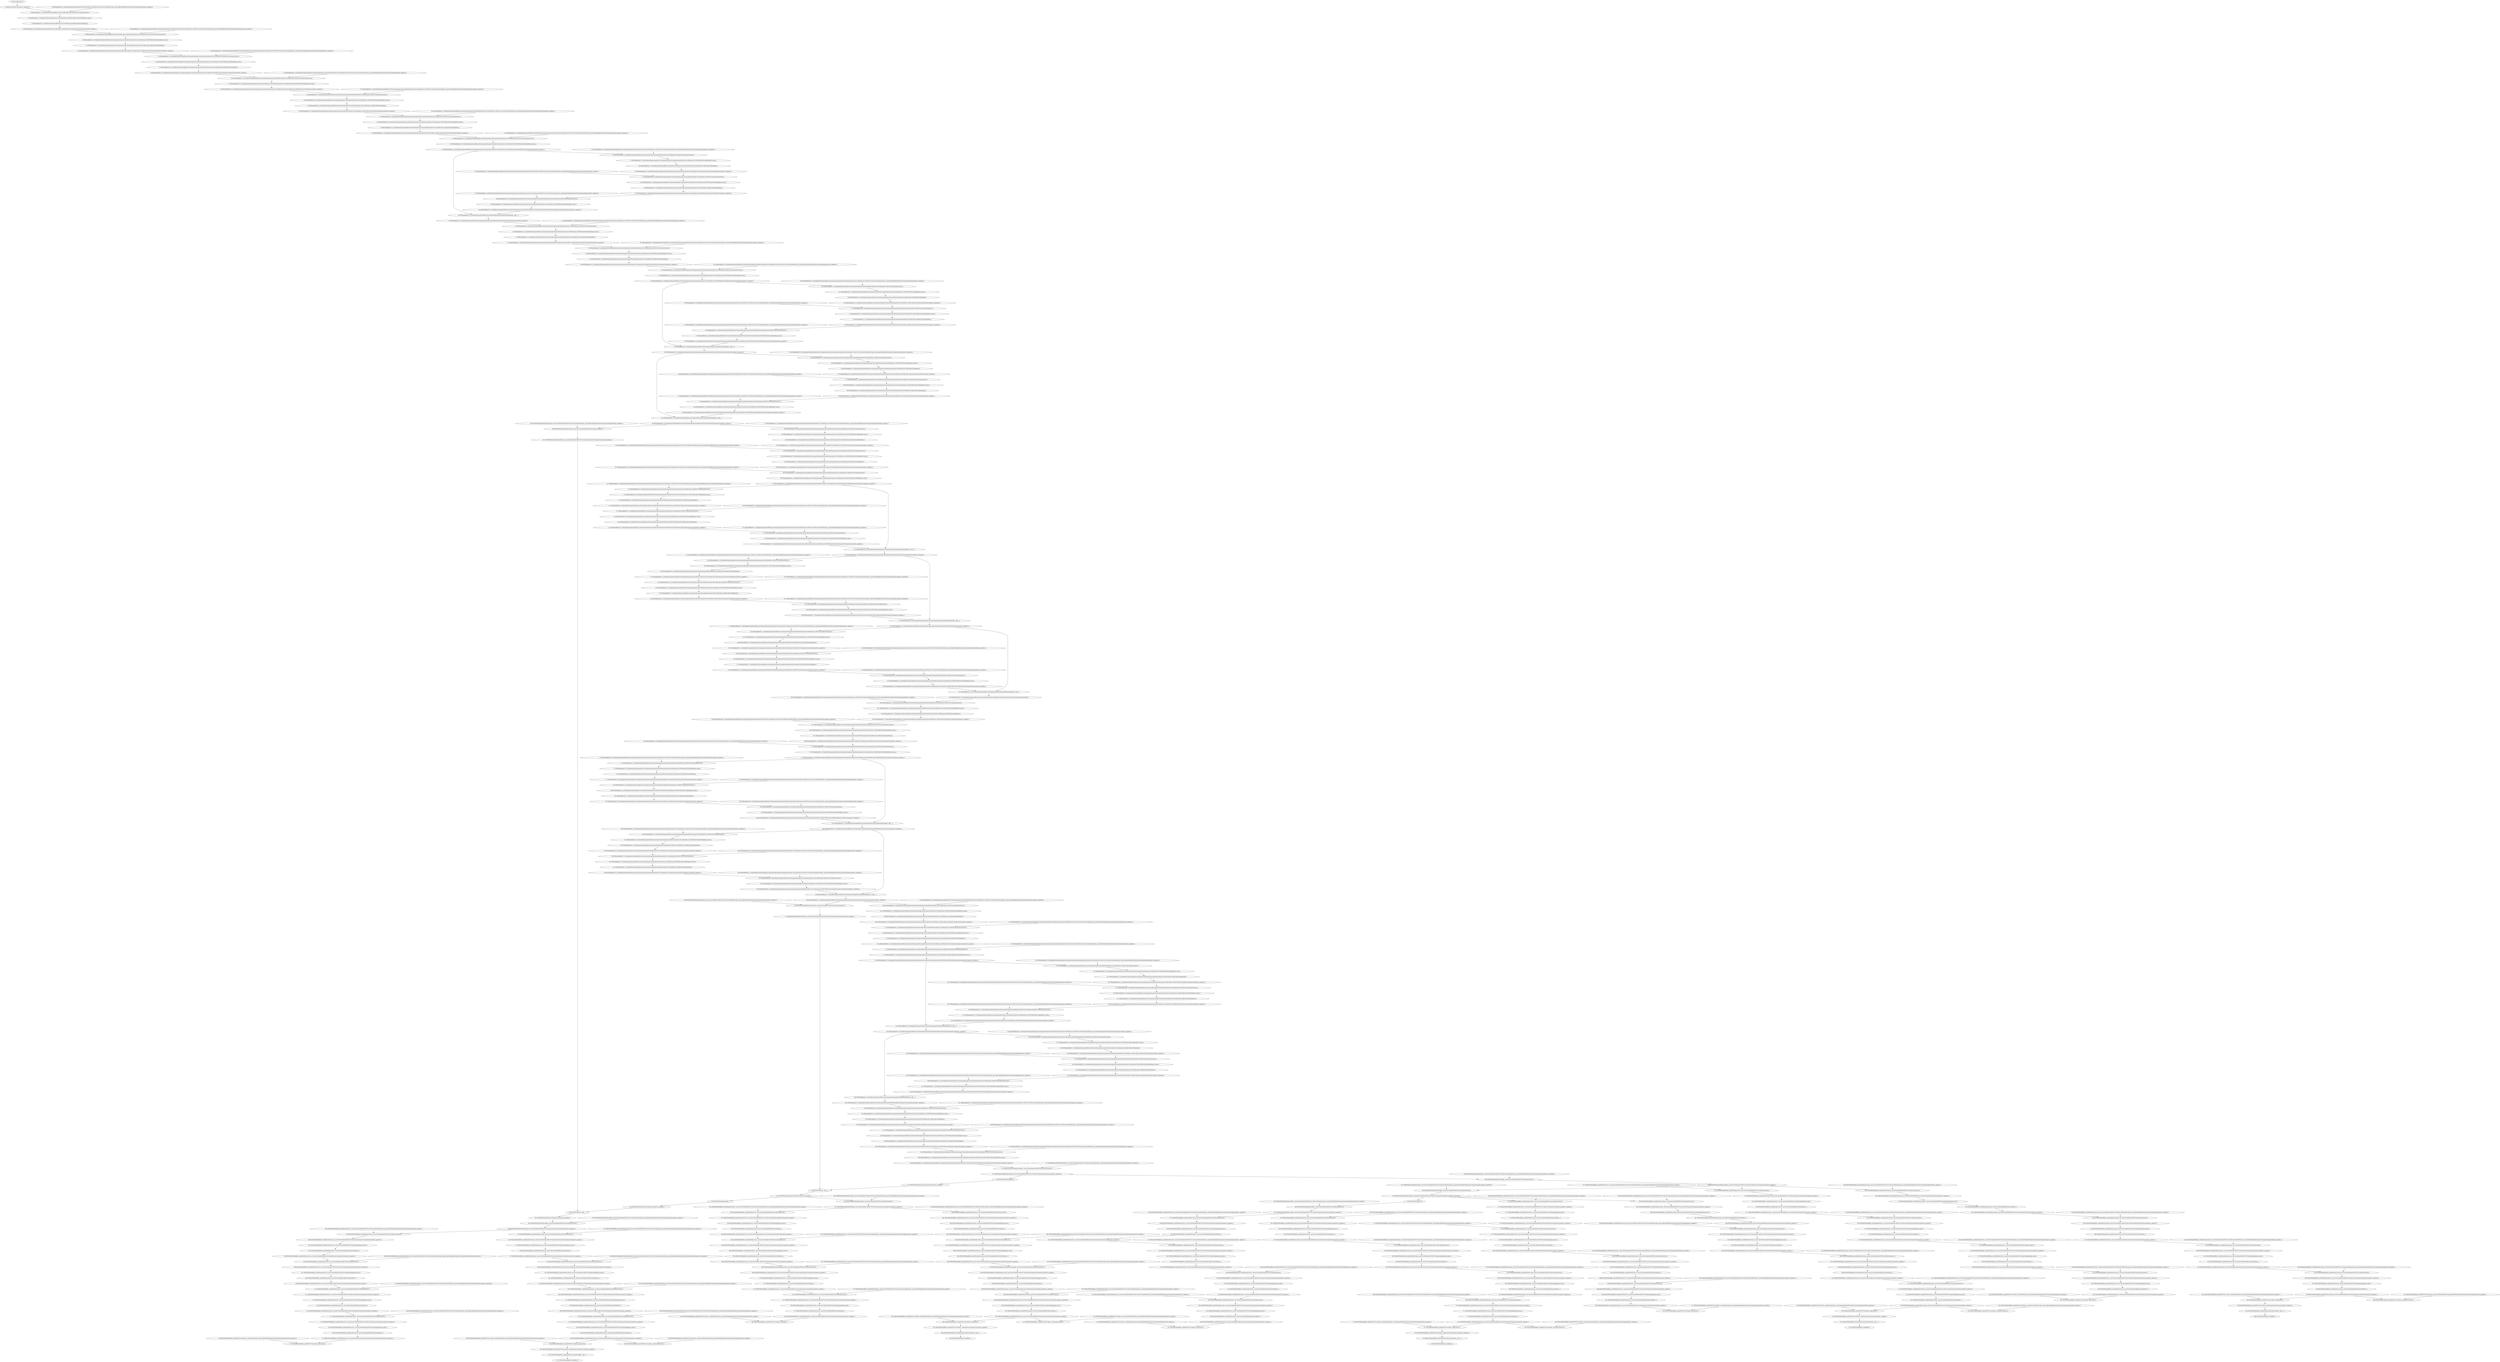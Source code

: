 strict digraph  {
"0 /nncf_model_input_0" [id=0, type=nncf_model_input];
"1 SymmetricQuantizer/symmetric_quantize_0" [id=1, type=symmetric_quantize];
"2 ATSS/mobilenetv2_w1[backbone]/Sequential[features]/ConvBlock[init_block]/NNCFConv2d[conv]/ModuleDict[pre_ops]/UpdateWeight[0]/SymmetricQuantizer[op]/symmetric_quantize_0" [id=2, type=symmetric_quantize];
"3 ATSS/mobilenetv2_w1[backbone]/Sequential[features]/ConvBlock[init_block]/NNCFConv2d[conv]/conv2d_0" [id=3, type=conv2d];
"4 ATSS/mobilenetv2_w1[backbone]/Sequential[features]/ConvBlock[init_block]/NNCFBatchNorm2d[bn]/batch_norm_0" [id=4, type=batch_norm];
"5 ATSS/mobilenetv2_w1[backbone]/Sequential[features]/ConvBlock[init_block]/ReLU6[activ]/hardtanh_0" [id=5, type=hardtanh];
"6 ATSS/mobilenetv2_w1[backbone]/Sequential[features]/ConvBlock[init_block]/ReLU6[activ]/SymmetricQuantizer/symmetric_quantize_0" [id=6, type=symmetric_quantize];
"7 ATSS/mobilenetv2_w1[backbone]/Sequential[features]/Sequential[stage1]/LinearBottleneck[unit1]/ConvBlock[conv1]/NNCFConv2d[conv]/ModuleDict[pre_ops]/UpdateWeight[0]/SymmetricQuantizer[op]/symmetric_quantize_0" [id=7, type=symmetric_quantize];
"8 ATSS/mobilenetv2_w1[backbone]/Sequential[features]/Sequential[stage1]/LinearBottleneck[unit1]/ConvBlock[conv1]/NNCFConv2d[conv]/conv2d_0" [id=8, type=conv2d];
"9 ATSS/mobilenetv2_w1[backbone]/Sequential[features]/Sequential[stage1]/LinearBottleneck[unit1]/ConvBlock[conv1]/NNCFBatchNorm2d[bn]/batch_norm_0" [id=9, type=batch_norm];
"10 ATSS/mobilenetv2_w1[backbone]/Sequential[features]/Sequential[stage1]/LinearBottleneck[unit1]/ConvBlock[conv1]/ReLU6[activ]/hardtanh_0" [id=10, type=hardtanh];
"11 ATSS/mobilenetv2_w1[backbone]/Sequential[features]/Sequential[stage1]/LinearBottleneck[unit1]/ConvBlock[conv1]/ReLU6[activ]/SymmetricQuantizer/symmetric_quantize_0" [id=11, type=symmetric_quantize];
"12 ATSS/mobilenetv2_w1[backbone]/Sequential[features]/Sequential[stage1]/LinearBottleneck[unit1]/ConvBlock[conv2]/NNCFConv2d[conv]/ModuleDict[pre_ops]/UpdateWeight[0]/SymmetricQuantizer[op]/symmetric_quantize_0" [id=12, type=symmetric_quantize];
"13 ATSS/mobilenetv2_w1[backbone]/Sequential[features]/Sequential[stage1]/LinearBottleneck[unit1]/ConvBlock[conv2]/NNCFConv2d[conv]/conv2d_0" [id=13, type=conv2d];
"14 ATSS/mobilenetv2_w1[backbone]/Sequential[features]/Sequential[stage1]/LinearBottleneck[unit1]/ConvBlock[conv2]/NNCFBatchNorm2d[bn]/batch_norm_0" [id=14, type=batch_norm];
"15 ATSS/mobilenetv2_w1[backbone]/Sequential[features]/Sequential[stage1]/LinearBottleneck[unit1]/ConvBlock[conv2]/ReLU6[activ]/hardtanh_0" [id=15, type=hardtanh];
"16 ATSS/mobilenetv2_w1[backbone]/Sequential[features]/Sequential[stage1]/LinearBottleneck[unit1]/ConvBlock[conv2]/ReLU6[activ]/SymmetricQuantizer/symmetric_quantize_0" [id=16, type=symmetric_quantize];
"17 ATSS/mobilenetv2_w1[backbone]/Sequential[features]/Sequential[stage1]/LinearBottleneck[unit1]/ConvBlock[conv3]/NNCFConv2d[conv]/ModuleDict[pre_ops]/UpdateWeight[0]/SymmetricQuantizer[op]/symmetric_quantize_0" [id=17, type=symmetric_quantize];
"18 ATSS/mobilenetv2_w1[backbone]/Sequential[features]/Sequential[stage1]/LinearBottleneck[unit1]/ConvBlock[conv3]/NNCFConv2d[conv]/conv2d_0" [id=18, type=conv2d];
"19 ATSS/mobilenetv2_w1[backbone]/Sequential[features]/Sequential[stage1]/LinearBottleneck[unit1]/ConvBlock[conv3]/NNCFBatchNorm2d[bn]/batch_norm_0" [id=19, type=batch_norm];
"20 ATSS/mobilenetv2_w1[backbone]/Sequential[features]/Sequential[stage1]/LinearBottleneck[unit1]/ConvBlock[conv3]/NNCFBatchNorm2d[bn]/SymmetricQuantizer/symmetric_quantize_0" [id=20, type=symmetric_quantize];
"21 ATSS/mobilenetv2_w1[backbone]/Sequential[features]/Sequential[stage2]/LinearBottleneck[unit1]/ConvBlock[conv1]/NNCFConv2d[conv]/ModuleDict[pre_ops]/UpdateWeight[0]/SymmetricQuantizer[op]/symmetric_quantize_0" [id=21, type=symmetric_quantize];
"22 ATSS/mobilenetv2_w1[backbone]/Sequential[features]/Sequential[stage2]/LinearBottleneck[unit1]/ConvBlock[conv1]/NNCFConv2d[conv]/conv2d_0" [id=22, type=conv2d];
"23 ATSS/mobilenetv2_w1[backbone]/Sequential[features]/Sequential[stage2]/LinearBottleneck[unit1]/ConvBlock[conv1]/NNCFBatchNorm2d[bn]/batch_norm_0" [id=23, type=batch_norm];
"24 ATSS/mobilenetv2_w1[backbone]/Sequential[features]/Sequential[stage2]/LinearBottleneck[unit1]/ConvBlock[conv1]/ReLU6[activ]/hardtanh_0" [id=24, type=hardtanh];
"25 ATSS/mobilenetv2_w1[backbone]/Sequential[features]/Sequential[stage2]/LinearBottleneck[unit1]/ConvBlock[conv1]/ReLU6[activ]/SymmetricQuantizer/symmetric_quantize_0" [id=25, type=symmetric_quantize];
"26 ATSS/mobilenetv2_w1[backbone]/Sequential[features]/Sequential[stage2]/LinearBottleneck[unit1]/ConvBlock[conv2]/NNCFConv2d[conv]/ModuleDict[pre_ops]/UpdateWeight[0]/SymmetricQuantizer[op]/symmetric_quantize_0" [id=26, type=symmetric_quantize];
"27 ATSS/mobilenetv2_w1[backbone]/Sequential[features]/Sequential[stage2]/LinearBottleneck[unit1]/ConvBlock[conv2]/NNCFConv2d[conv]/conv2d_0" [id=27, type=conv2d];
"28 ATSS/mobilenetv2_w1[backbone]/Sequential[features]/Sequential[stage2]/LinearBottleneck[unit1]/ConvBlock[conv2]/NNCFBatchNorm2d[bn]/batch_norm_0" [id=28, type=batch_norm];
"29 ATSS/mobilenetv2_w1[backbone]/Sequential[features]/Sequential[stage2]/LinearBottleneck[unit1]/ConvBlock[conv2]/ReLU6[activ]/hardtanh_0" [id=29, type=hardtanh];
"30 ATSS/mobilenetv2_w1[backbone]/Sequential[features]/Sequential[stage2]/LinearBottleneck[unit1]/ConvBlock[conv2]/ReLU6[activ]/SymmetricQuantizer/symmetric_quantize_0" [id=30, type=symmetric_quantize];
"31 ATSS/mobilenetv2_w1[backbone]/Sequential[features]/Sequential[stage2]/LinearBottleneck[unit1]/ConvBlock[conv3]/NNCFConv2d[conv]/ModuleDict[pre_ops]/UpdateWeight[0]/SymmetricQuantizer[op]/symmetric_quantize_0" [id=31, type=symmetric_quantize];
"32 ATSS/mobilenetv2_w1[backbone]/Sequential[features]/Sequential[stage2]/LinearBottleneck[unit1]/ConvBlock[conv3]/NNCFConv2d[conv]/conv2d_0" [id=32, type=conv2d];
"33 ATSS/mobilenetv2_w1[backbone]/Sequential[features]/Sequential[stage2]/LinearBottleneck[unit1]/ConvBlock[conv3]/NNCFBatchNorm2d[bn]/batch_norm_0" [id=33, type=batch_norm];
"34 ATSS/mobilenetv2_w1[backbone]/Sequential[features]/Sequential[stage2]/LinearBottleneck[unit1]/ConvBlock[conv3]/NNCFBatchNorm2d[bn]/SymmetricQuantizer/symmetric_quantize_0" [id=34, type=symmetric_quantize];
"35 ATSS/mobilenetv2_w1[backbone]/Sequential[features]/Sequential[stage2]/LinearBottleneck[unit2]/ConvBlock[conv1]/NNCFConv2d[conv]/ModuleDict[pre_ops]/UpdateWeight[0]/SymmetricQuantizer[op]/symmetric_quantize_0" [id=35, type=symmetric_quantize];
"36 ATSS/mobilenetv2_w1[backbone]/Sequential[features]/Sequential[stage2]/LinearBottleneck[unit2]/ConvBlock[conv1]/NNCFConv2d[conv]/conv2d_0" [id=36, type=conv2d];
"37 ATSS/mobilenetv2_w1[backbone]/Sequential[features]/Sequential[stage2]/LinearBottleneck[unit2]/ConvBlock[conv1]/NNCFBatchNorm2d[bn]/batch_norm_0" [id=37, type=batch_norm];
"38 ATSS/mobilenetv2_w1[backbone]/Sequential[features]/Sequential[stage2]/LinearBottleneck[unit2]/ConvBlock[conv1]/ReLU6[activ]/hardtanh_0" [id=38, type=hardtanh];
"39 ATSS/mobilenetv2_w1[backbone]/Sequential[features]/Sequential[stage2]/LinearBottleneck[unit2]/ConvBlock[conv1]/ReLU6[activ]/SymmetricQuantizer/symmetric_quantize_0" [id=39, type=symmetric_quantize];
"40 ATSS/mobilenetv2_w1[backbone]/Sequential[features]/Sequential[stage2]/LinearBottleneck[unit2]/ConvBlock[conv2]/NNCFConv2d[conv]/ModuleDict[pre_ops]/UpdateWeight[0]/SymmetricQuantizer[op]/symmetric_quantize_0" [id=40, type=symmetric_quantize];
"41 ATSS/mobilenetv2_w1[backbone]/Sequential[features]/Sequential[stage2]/LinearBottleneck[unit2]/ConvBlock[conv2]/NNCFConv2d[conv]/conv2d_0" [id=41, type=conv2d];
"42 ATSS/mobilenetv2_w1[backbone]/Sequential[features]/Sequential[stage2]/LinearBottleneck[unit2]/ConvBlock[conv2]/NNCFBatchNorm2d[bn]/batch_norm_0" [id=42, type=batch_norm];
"43 ATSS/mobilenetv2_w1[backbone]/Sequential[features]/Sequential[stage2]/LinearBottleneck[unit2]/ConvBlock[conv2]/ReLU6[activ]/hardtanh_0" [id=43, type=hardtanh];
"44 ATSS/mobilenetv2_w1[backbone]/Sequential[features]/Sequential[stage2]/LinearBottleneck[unit2]/ConvBlock[conv2]/ReLU6[activ]/SymmetricQuantizer/symmetric_quantize_0" [id=44, type=symmetric_quantize];
"45 ATSS/mobilenetv2_w1[backbone]/Sequential[features]/Sequential[stage2]/LinearBottleneck[unit2]/ConvBlock[conv3]/NNCFConv2d[conv]/ModuleDict[pre_ops]/UpdateWeight[0]/SymmetricQuantizer[op]/symmetric_quantize_0" [id=45, type=symmetric_quantize];
"46 ATSS/mobilenetv2_w1[backbone]/Sequential[features]/Sequential[stage2]/LinearBottleneck[unit2]/ConvBlock[conv3]/NNCFConv2d[conv]/conv2d_0" [id=46, type=conv2d];
"47 ATSS/mobilenetv2_w1[backbone]/Sequential[features]/Sequential[stage2]/LinearBottleneck[unit2]/ConvBlock[conv3]/NNCFBatchNorm2d[bn]/batch_norm_0" [id=47, type=batch_norm];
"48 ATSS/mobilenetv2_w1[backbone]/Sequential[features]/Sequential[stage2]/LinearBottleneck[unit2]/ConvBlock[conv3]/NNCFBatchNorm2d[bn]/SymmetricQuantizer/symmetric_quantize_0" [id=48, type=symmetric_quantize];
"49 ATSS/mobilenetv2_w1[backbone]/Sequential[features]/Sequential[stage2]/LinearBottleneck[unit2]/__add___0" [id=49, type=__add__];
"50 ATSS/mobilenetv2_w1[backbone]/Sequential[features]/Sequential[stage2]/LinearBottleneck[unit2]/SymmetricQuantizer/symmetric_quantize_0" [id=50, type=symmetric_quantize];
"51 ATSS/mobilenetv2_w1[backbone]/Sequential[features]/Sequential[stage3]/LinearBottleneck[unit1]/ConvBlock[conv1]/NNCFConv2d[conv]/ModuleDict[pre_ops]/UpdateWeight[0]/SymmetricQuantizer[op]/symmetric_quantize_0" [id=51, type=symmetric_quantize];
"52 ATSS/mobilenetv2_w1[backbone]/Sequential[features]/Sequential[stage3]/LinearBottleneck[unit1]/ConvBlock[conv1]/NNCFConv2d[conv]/conv2d_0" [id=52, type=conv2d];
"53 ATSS/mobilenetv2_w1[backbone]/Sequential[features]/Sequential[stage3]/LinearBottleneck[unit1]/ConvBlock[conv1]/NNCFBatchNorm2d[bn]/batch_norm_0" [id=53, type=batch_norm];
"54 ATSS/mobilenetv2_w1[backbone]/Sequential[features]/Sequential[stage3]/LinearBottleneck[unit1]/ConvBlock[conv1]/ReLU6[activ]/hardtanh_0" [id=54, type=hardtanh];
"55 ATSS/mobilenetv2_w1[backbone]/Sequential[features]/Sequential[stage3]/LinearBottleneck[unit1]/ConvBlock[conv1]/ReLU6[activ]/SymmetricQuantizer/symmetric_quantize_0" [id=55, type=symmetric_quantize];
"56 ATSS/mobilenetv2_w1[backbone]/Sequential[features]/Sequential[stage3]/LinearBottleneck[unit1]/ConvBlock[conv2]/NNCFConv2d[conv]/ModuleDict[pre_ops]/UpdateWeight[0]/SymmetricQuantizer[op]/symmetric_quantize_0" [id=56, type=symmetric_quantize];
"57 ATSS/mobilenetv2_w1[backbone]/Sequential[features]/Sequential[stage3]/LinearBottleneck[unit1]/ConvBlock[conv2]/NNCFConv2d[conv]/conv2d_0" [id=57, type=conv2d];
"58 ATSS/mobilenetv2_w1[backbone]/Sequential[features]/Sequential[stage3]/LinearBottleneck[unit1]/ConvBlock[conv2]/NNCFBatchNorm2d[bn]/batch_norm_0" [id=58, type=batch_norm];
"59 ATSS/mobilenetv2_w1[backbone]/Sequential[features]/Sequential[stage3]/LinearBottleneck[unit1]/ConvBlock[conv2]/ReLU6[activ]/hardtanh_0" [id=59, type=hardtanh];
"60 ATSS/mobilenetv2_w1[backbone]/Sequential[features]/Sequential[stage3]/LinearBottleneck[unit1]/ConvBlock[conv2]/ReLU6[activ]/SymmetricQuantizer/symmetric_quantize_0" [id=60, type=symmetric_quantize];
"61 ATSS/mobilenetv2_w1[backbone]/Sequential[features]/Sequential[stage3]/LinearBottleneck[unit1]/ConvBlock[conv3]/NNCFConv2d[conv]/ModuleDict[pre_ops]/UpdateWeight[0]/SymmetricQuantizer[op]/symmetric_quantize_0" [id=61, type=symmetric_quantize];
"62 ATSS/mobilenetv2_w1[backbone]/Sequential[features]/Sequential[stage3]/LinearBottleneck[unit1]/ConvBlock[conv3]/NNCFConv2d[conv]/conv2d_0" [id=62, type=conv2d];
"63 ATSS/mobilenetv2_w1[backbone]/Sequential[features]/Sequential[stage3]/LinearBottleneck[unit1]/ConvBlock[conv3]/NNCFBatchNorm2d[bn]/batch_norm_0" [id=63, type=batch_norm];
"64 ATSS/mobilenetv2_w1[backbone]/Sequential[features]/Sequential[stage3]/LinearBottleneck[unit1]/ConvBlock[conv3]/NNCFBatchNorm2d[bn]/SymmetricQuantizer/symmetric_quantize_0" [id=64, type=symmetric_quantize];
"65 ATSS/mobilenetv2_w1[backbone]/Sequential[features]/Sequential[stage3]/LinearBottleneck[unit2]/ConvBlock[conv1]/NNCFConv2d[conv]/ModuleDict[pre_ops]/UpdateWeight[0]/SymmetricQuantizer[op]/symmetric_quantize_0" [id=65, type=symmetric_quantize];
"66 ATSS/mobilenetv2_w1[backbone]/Sequential[features]/Sequential[stage3]/LinearBottleneck[unit2]/ConvBlock[conv1]/NNCFConv2d[conv]/conv2d_0" [id=66, type=conv2d];
"67 ATSS/mobilenetv2_w1[backbone]/Sequential[features]/Sequential[stage3]/LinearBottleneck[unit2]/ConvBlock[conv1]/NNCFBatchNorm2d[bn]/batch_norm_0" [id=67, type=batch_norm];
"68 ATSS/mobilenetv2_w1[backbone]/Sequential[features]/Sequential[stage3]/LinearBottleneck[unit2]/ConvBlock[conv1]/ReLU6[activ]/hardtanh_0" [id=68, type=hardtanh];
"69 ATSS/mobilenetv2_w1[backbone]/Sequential[features]/Sequential[stage3]/LinearBottleneck[unit2]/ConvBlock[conv1]/ReLU6[activ]/SymmetricQuantizer/symmetric_quantize_0" [id=69, type=symmetric_quantize];
"70 ATSS/mobilenetv2_w1[backbone]/Sequential[features]/Sequential[stage3]/LinearBottleneck[unit2]/ConvBlock[conv2]/NNCFConv2d[conv]/ModuleDict[pre_ops]/UpdateWeight[0]/SymmetricQuantizer[op]/symmetric_quantize_0" [id=70, type=symmetric_quantize];
"71 ATSS/mobilenetv2_w1[backbone]/Sequential[features]/Sequential[stage3]/LinearBottleneck[unit2]/ConvBlock[conv2]/NNCFConv2d[conv]/conv2d_0" [id=71, type=conv2d];
"72 ATSS/mobilenetv2_w1[backbone]/Sequential[features]/Sequential[stage3]/LinearBottleneck[unit2]/ConvBlock[conv2]/NNCFBatchNorm2d[bn]/batch_norm_0" [id=72, type=batch_norm];
"73 ATSS/mobilenetv2_w1[backbone]/Sequential[features]/Sequential[stage3]/LinearBottleneck[unit2]/ConvBlock[conv2]/ReLU6[activ]/hardtanh_0" [id=73, type=hardtanh];
"74 ATSS/mobilenetv2_w1[backbone]/Sequential[features]/Sequential[stage3]/LinearBottleneck[unit2]/ConvBlock[conv2]/ReLU6[activ]/SymmetricQuantizer/symmetric_quantize_0" [id=74, type=symmetric_quantize];
"75 ATSS/mobilenetv2_w1[backbone]/Sequential[features]/Sequential[stage3]/LinearBottleneck[unit2]/ConvBlock[conv3]/NNCFConv2d[conv]/ModuleDict[pre_ops]/UpdateWeight[0]/SymmetricQuantizer[op]/symmetric_quantize_0" [id=75, type=symmetric_quantize];
"76 ATSS/mobilenetv2_w1[backbone]/Sequential[features]/Sequential[stage3]/LinearBottleneck[unit2]/ConvBlock[conv3]/NNCFConv2d[conv]/conv2d_0" [id=76, type=conv2d];
"77 ATSS/mobilenetv2_w1[backbone]/Sequential[features]/Sequential[stage3]/LinearBottleneck[unit2]/ConvBlock[conv3]/NNCFBatchNorm2d[bn]/batch_norm_0" [id=77, type=batch_norm];
"78 ATSS/mobilenetv2_w1[backbone]/Sequential[features]/Sequential[stage3]/LinearBottleneck[unit2]/ConvBlock[conv3]/NNCFBatchNorm2d[bn]/SymmetricQuantizer/symmetric_quantize_0" [id=78, type=symmetric_quantize];
"79 ATSS/mobilenetv2_w1[backbone]/Sequential[features]/Sequential[stage3]/LinearBottleneck[unit2]/__add___0" [id=79, type=__add__];
"80 ATSS/mobilenetv2_w1[backbone]/Sequential[features]/Sequential[stage3]/LinearBottleneck[unit2]/SymmetricQuantizer/symmetric_quantize_0" [id=80, type=symmetric_quantize];
"81 ATSS/mobilenetv2_w1[backbone]/Sequential[features]/Sequential[stage3]/LinearBottleneck[unit3]/ConvBlock[conv1]/NNCFConv2d[conv]/ModuleDict[pre_ops]/UpdateWeight[0]/SymmetricQuantizer[op]/symmetric_quantize_0" [id=81, type=symmetric_quantize];
"82 ATSS/mobilenetv2_w1[backbone]/Sequential[features]/Sequential[stage3]/LinearBottleneck[unit3]/ConvBlock[conv1]/NNCFConv2d[conv]/conv2d_0" [id=82, type=conv2d];
"83 ATSS/mobilenetv2_w1[backbone]/Sequential[features]/Sequential[stage3]/LinearBottleneck[unit3]/ConvBlock[conv1]/NNCFBatchNorm2d[bn]/batch_norm_0" [id=83, type=batch_norm];
"84 ATSS/mobilenetv2_w1[backbone]/Sequential[features]/Sequential[stage3]/LinearBottleneck[unit3]/ConvBlock[conv1]/ReLU6[activ]/hardtanh_0" [id=84, type=hardtanh];
"85 ATSS/mobilenetv2_w1[backbone]/Sequential[features]/Sequential[stage3]/LinearBottleneck[unit3]/ConvBlock[conv1]/ReLU6[activ]/SymmetricQuantizer/symmetric_quantize_0" [id=85, type=symmetric_quantize];
"86 ATSS/mobilenetv2_w1[backbone]/Sequential[features]/Sequential[stage3]/LinearBottleneck[unit3]/ConvBlock[conv2]/NNCFConv2d[conv]/ModuleDict[pre_ops]/UpdateWeight[0]/SymmetricQuantizer[op]/symmetric_quantize_0" [id=86, type=symmetric_quantize];
"87 ATSS/mobilenetv2_w1[backbone]/Sequential[features]/Sequential[stage3]/LinearBottleneck[unit3]/ConvBlock[conv2]/NNCFConv2d[conv]/conv2d_0" [id=87, type=conv2d];
"88 ATSS/mobilenetv2_w1[backbone]/Sequential[features]/Sequential[stage3]/LinearBottleneck[unit3]/ConvBlock[conv2]/NNCFBatchNorm2d[bn]/batch_norm_0" [id=88, type=batch_norm];
"89 ATSS/mobilenetv2_w1[backbone]/Sequential[features]/Sequential[stage3]/LinearBottleneck[unit3]/ConvBlock[conv2]/ReLU6[activ]/hardtanh_0" [id=89, type=hardtanh];
"90 ATSS/mobilenetv2_w1[backbone]/Sequential[features]/Sequential[stage3]/LinearBottleneck[unit3]/ConvBlock[conv2]/ReLU6[activ]/SymmetricQuantizer/symmetric_quantize_0" [id=90, type=symmetric_quantize];
"91 ATSS/mobilenetv2_w1[backbone]/Sequential[features]/Sequential[stage3]/LinearBottleneck[unit3]/ConvBlock[conv3]/NNCFConv2d[conv]/ModuleDict[pre_ops]/UpdateWeight[0]/SymmetricQuantizer[op]/symmetric_quantize_0" [id=91, type=symmetric_quantize];
"92 ATSS/mobilenetv2_w1[backbone]/Sequential[features]/Sequential[stage3]/LinearBottleneck[unit3]/ConvBlock[conv3]/NNCFConv2d[conv]/conv2d_0" [id=92, type=conv2d];
"93 ATSS/mobilenetv2_w1[backbone]/Sequential[features]/Sequential[stage3]/LinearBottleneck[unit3]/ConvBlock[conv3]/NNCFBatchNorm2d[bn]/batch_norm_0" [id=93, type=batch_norm];
"94 ATSS/mobilenetv2_w1[backbone]/Sequential[features]/Sequential[stage3]/LinearBottleneck[unit3]/ConvBlock[conv3]/NNCFBatchNorm2d[bn]/SymmetricQuantizer/symmetric_quantize_0" [id=94, type=symmetric_quantize];
"95 ATSS/mobilenetv2_w1[backbone]/Sequential[features]/Sequential[stage3]/LinearBottleneck[unit3]/__add___0" [id=95, type=__add__];
"96 ATSS/mobilenetv2_w1[backbone]/Sequential[features]/Sequential[stage3]/LinearBottleneck[unit3]/SymmetricQuantizer/symmetric_quantize_0" [id=96, type=symmetric_quantize];
"97 ATSS/mobilenetv2_w1[backbone]/Sequential[features]/Sequential[stage4]/LinearBottleneck[unit1]/ConvBlock[conv1]/NNCFConv2d[conv]/ModuleDict[pre_ops]/UpdateWeight[0]/SymmetricQuantizer[op]/symmetric_quantize_0" [id=97, type=symmetric_quantize];
"98 ATSS/mobilenetv2_w1[backbone]/Sequential[features]/Sequential[stage4]/LinearBottleneck[unit1]/ConvBlock[conv1]/NNCFConv2d[conv]/conv2d_0" [id=98, type=conv2d];
"99 ATSS/mobilenetv2_w1[backbone]/Sequential[features]/Sequential[stage4]/LinearBottleneck[unit1]/ConvBlock[conv1]/NNCFBatchNorm2d[bn]/batch_norm_0" [id=99, type=batch_norm];
"100 ATSS/mobilenetv2_w1[backbone]/Sequential[features]/Sequential[stage4]/LinearBottleneck[unit1]/ConvBlock[conv1]/ReLU6[activ]/hardtanh_0" [id=100, type=hardtanh];
"101 ATSS/mobilenetv2_w1[backbone]/Sequential[features]/Sequential[stage4]/LinearBottleneck[unit1]/ConvBlock[conv1]/ReLU6[activ]/SymmetricQuantizer/symmetric_quantize_0" [id=101, type=symmetric_quantize];
"102 ATSS/mobilenetv2_w1[backbone]/Sequential[features]/Sequential[stage4]/LinearBottleneck[unit1]/ConvBlock[conv2]/NNCFConv2d[conv]/ModuleDict[pre_ops]/UpdateWeight[0]/SymmetricQuantizer[op]/symmetric_quantize_0" [id=102, type=symmetric_quantize];
"103 ATSS/mobilenetv2_w1[backbone]/Sequential[features]/Sequential[stage4]/LinearBottleneck[unit1]/ConvBlock[conv2]/NNCFConv2d[conv]/conv2d_0" [id=103, type=conv2d];
"104 ATSS/mobilenetv2_w1[backbone]/Sequential[features]/Sequential[stage4]/LinearBottleneck[unit1]/ConvBlock[conv2]/NNCFBatchNorm2d[bn]/batch_norm_0" [id=104, type=batch_norm];
"105 ATSS/mobilenetv2_w1[backbone]/Sequential[features]/Sequential[stage4]/LinearBottleneck[unit1]/ConvBlock[conv2]/ReLU6[activ]/hardtanh_0" [id=105, type=hardtanh];
"106 ATSS/mobilenetv2_w1[backbone]/Sequential[features]/Sequential[stage4]/LinearBottleneck[unit1]/ConvBlock[conv2]/ReLU6[activ]/SymmetricQuantizer/symmetric_quantize_0" [id=106, type=symmetric_quantize];
"107 ATSS/mobilenetv2_w1[backbone]/Sequential[features]/Sequential[stage4]/LinearBottleneck[unit1]/ConvBlock[conv3]/NNCFConv2d[conv]/ModuleDict[pre_ops]/UpdateWeight[0]/SymmetricQuantizer[op]/symmetric_quantize_0" [id=107, type=symmetric_quantize];
"108 ATSS/mobilenetv2_w1[backbone]/Sequential[features]/Sequential[stage4]/LinearBottleneck[unit1]/ConvBlock[conv3]/NNCFConv2d[conv]/conv2d_0" [id=108, type=conv2d];
"109 ATSS/mobilenetv2_w1[backbone]/Sequential[features]/Sequential[stage4]/LinearBottleneck[unit1]/ConvBlock[conv3]/NNCFBatchNorm2d[bn]/batch_norm_0" [id=109, type=batch_norm];
"110 ATSS/mobilenetv2_w1[backbone]/Sequential[features]/Sequential[stage4]/LinearBottleneck[unit1]/ConvBlock[conv3]/NNCFBatchNorm2d[bn]/SymmetricQuantizer/symmetric_quantize_0" [id=110, type=symmetric_quantize];
"111 ATSS/mobilenetv2_w1[backbone]/Sequential[features]/Sequential[stage4]/LinearBottleneck[unit2]/ConvBlock[conv1]/NNCFConv2d[conv]/ModuleDict[pre_ops]/UpdateWeight[0]/SymmetricQuantizer[op]/symmetric_quantize_0" [id=111, type=symmetric_quantize];
"112 ATSS/mobilenetv2_w1[backbone]/Sequential[features]/Sequential[stage4]/LinearBottleneck[unit2]/ConvBlock[conv1]/NNCFConv2d[conv]/conv2d_0" [id=112, type=conv2d];
"113 ATSS/mobilenetv2_w1[backbone]/Sequential[features]/Sequential[stage4]/LinearBottleneck[unit2]/ConvBlock[conv1]/NNCFBatchNorm2d[bn]/batch_norm_0" [id=113, type=batch_norm];
"114 ATSS/mobilenetv2_w1[backbone]/Sequential[features]/Sequential[stage4]/LinearBottleneck[unit2]/ConvBlock[conv1]/ReLU6[activ]/hardtanh_0" [id=114, type=hardtanh];
"115 ATSS/mobilenetv2_w1[backbone]/Sequential[features]/Sequential[stage4]/LinearBottleneck[unit2]/ConvBlock[conv1]/ReLU6[activ]/SymmetricQuantizer/symmetric_quantize_0" [id=115, type=symmetric_quantize];
"116 ATSS/mobilenetv2_w1[backbone]/Sequential[features]/Sequential[stage4]/LinearBottleneck[unit2]/ConvBlock[conv2]/NNCFConv2d[conv]/ModuleDict[pre_ops]/UpdateWeight[0]/SymmetricQuantizer[op]/symmetric_quantize_0" [id=116, type=symmetric_quantize];
"117 ATSS/mobilenetv2_w1[backbone]/Sequential[features]/Sequential[stage4]/LinearBottleneck[unit2]/ConvBlock[conv2]/NNCFConv2d[conv]/conv2d_0" [id=117, type=conv2d];
"118 ATSS/mobilenetv2_w1[backbone]/Sequential[features]/Sequential[stage4]/LinearBottleneck[unit2]/ConvBlock[conv2]/NNCFBatchNorm2d[bn]/batch_norm_0" [id=118, type=batch_norm];
"119 ATSS/mobilenetv2_w1[backbone]/Sequential[features]/Sequential[stage4]/LinearBottleneck[unit2]/ConvBlock[conv2]/ReLU6[activ]/hardtanh_0" [id=119, type=hardtanh];
"120 ATSS/mobilenetv2_w1[backbone]/Sequential[features]/Sequential[stage4]/LinearBottleneck[unit2]/ConvBlock[conv2]/ReLU6[activ]/SymmetricQuantizer/symmetric_quantize_0" [id=120, type=symmetric_quantize];
"121 ATSS/mobilenetv2_w1[backbone]/Sequential[features]/Sequential[stage4]/LinearBottleneck[unit2]/ConvBlock[conv3]/NNCFConv2d[conv]/ModuleDict[pre_ops]/UpdateWeight[0]/SymmetricQuantizer[op]/symmetric_quantize_0" [id=121, type=symmetric_quantize];
"122 ATSS/mobilenetv2_w1[backbone]/Sequential[features]/Sequential[stage4]/LinearBottleneck[unit2]/ConvBlock[conv3]/NNCFConv2d[conv]/conv2d_0" [id=122, type=conv2d];
"123 ATSS/mobilenetv2_w1[backbone]/Sequential[features]/Sequential[stage4]/LinearBottleneck[unit2]/ConvBlock[conv3]/NNCFBatchNorm2d[bn]/batch_norm_0" [id=123, type=batch_norm];
"124 ATSS/mobilenetv2_w1[backbone]/Sequential[features]/Sequential[stage4]/LinearBottleneck[unit2]/ConvBlock[conv3]/NNCFBatchNorm2d[bn]/SymmetricQuantizer/symmetric_quantize_0" [id=124, type=symmetric_quantize];
"125 ATSS/mobilenetv2_w1[backbone]/Sequential[features]/Sequential[stage4]/LinearBottleneck[unit2]/__add___0" [id=125, type=__add__];
"126 ATSS/mobilenetv2_w1[backbone]/Sequential[features]/Sequential[stage4]/LinearBottleneck[unit2]/SymmetricQuantizer/symmetric_quantize_0" [id=126, type=symmetric_quantize];
"127 ATSS/mobilenetv2_w1[backbone]/Sequential[features]/Sequential[stage4]/LinearBottleneck[unit3]/ConvBlock[conv1]/NNCFConv2d[conv]/ModuleDict[pre_ops]/UpdateWeight[0]/SymmetricQuantizer[op]/symmetric_quantize_0" [id=127, type=symmetric_quantize];
"128 ATSS/mobilenetv2_w1[backbone]/Sequential[features]/Sequential[stage4]/LinearBottleneck[unit3]/ConvBlock[conv1]/NNCFConv2d[conv]/conv2d_0" [id=128, type=conv2d];
"129 ATSS/mobilenetv2_w1[backbone]/Sequential[features]/Sequential[stage4]/LinearBottleneck[unit3]/ConvBlock[conv1]/NNCFBatchNorm2d[bn]/batch_norm_0" [id=129, type=batch_norm];
"130 ATSS/mobilenetv2_w1[backbone]/Sequential[features]/Sequential[stage4]/LinearBottleneck[unit3]/ConvBlock[conv1]/ReLU6[activ]/hardtanh_0" [id=130, type=hardtanh];
"131 ATSS/mobilenetv2_w1[backbone]/Sequential[features]/Sequential[stage4]/LinearBottleneck[unit3]/ConvBlock[conv1]/ReLU6[activ]/SymmetricQuantizer/symmetric_quantize_0" [id=131, type=symmetric_quantize];
"132 ATSS/mobilenetv2_w1[backbone]/Sequential[features]/Sequential[stage4]/LinearBottleneck[unit3]/ConvBlock[conv2]/NNCFConv2d[conv]/ModuleDict[pre_ops]/UpdateWeight[0]/SymmetricQuantizer[op]/symmetric_quantize_0" [id=132, type=symmetric_quantize];
"133 ATSS/mobilenetv2_w1[backbone]/Sequential[features]/Sequential[stage4]/LinearBottleneck[unit3]/ConvBlock[conv2]/NNCFConv2d[conv]/conv2d_0" [id=133, type=conv2d];
"134 ATSS/mobilenetv2_w1[backbone]/Sequential[features]/Sequential[stage4]/LinearBottleneck[unit3]/ConvBlock[conv2]/NNCFBatchNorm2d[bn]/batch_norm_0" [id=134, type=batch_norm];
"135 ATSS/mobilenetv2_w1[backbone]/Sequential[features]/Sequential[stage4]/LinearBottleneck[unit3]/ConvBlock[conv2]/ReLU6[activ]/hardtanh_0" [id=135, type=hardtanh];
"136 ATSS/mobilenetv2_w1[backbone]/Sequential[features]/Sequential[stage4]/LinearBottleneck[unit3]/ConvBlock[conv2]/ReLU6[activ]/SymmetricQuantizer/symmetric_quantize_0" [id=136, type=symmetric_quantize];
"137 ATSS/mobilenetv2_w1[backbone]/Sequential[features]/Sequential[stage4]/LinearBottleneck[unit3]/ConvBlock[conv3]/NNCFConv2d[conv]/ModuleDict[pre_ops]/UpdateWeight[0]/SymmetricQuantizer[op]/symmetric_quantize_0" [id=137, type=symmetric_quantize];
"138 ATSS/mobilenetv2_w1[backbone]/Sequential[features]/Sequential[stage4]/LinearBottleneck[unit3]/ConvBlock[conv3]/NNCFConv2d[conv]/conv2d_0" [id=138, type=conv2d];
"139 ATSS/mobilenetv2_w1[backbone]/Sequential[features]/Sequential[stage4]/LinearBottleneck[unit3]/ConvBlock[conv3]/NNCFBatchNorm2d[bn]/batch_norm_0" [id=139, type=batch_norm];
"140 ATSS/mobilenetv2_w1[backbone]/Sequential[features]/Sequential[stage4]/LinearBottleneck[unit3]/ConvBlock[conv3]/NNCFBatchNorm2d[bn]/SymmetricQuantizer/symmetric_quantize_0" [id=140, type=symmetric_quantize];
"141 ATSS/mobilenetv2_w1[backbone]/Sequential[features]/Sequential[stage4]/LinearBottleneck[unit3]/__add___0" [id=141, type=__add__];
"142 ATSS/mobilenetv2_w1[backbone]/Sequential[features]/Sequential[stage4]/LinearBottleneck[unit3]/SymmetricQuantizer/symmetric_quantize_0" [id=142, type=symmetric_quantize];
"143 ATSS/mobilenetv2_w1[backbone]/Sequential[features]/Sequential[stage4]/LinearBottleneck[unit4]/ConvBlock[conv1]/NNCFConv2d[conv]/ModuleDict[pre_ops]/UpdateWeight[0]/SymmetricQuantizer[op]/symmetric_quantize_0" [id=143, type=symmetric_quantize];
"144 ATSS/mobilenetv2_w1[backbone]/Sequential[features]/Sequential[stage4]/LinearBottleneck[unit4]/ConvBlock[conv1]/NNCFConv2d[conv]/conv2d_0" [id=144, type=conv2d];
"145 ATSS/mobilenetv2_w1[backbone]/Sequential[features]/Sequential[stage4]/LinearBottleneck[unit4]/ConvBlock[conv1]/NNCFBatchNorm2d[bn]/batch_norm_0" [id=145, type=batch_norm];
"146 ATSS/mobilenetv2_w1[backbone]/Sequential[features]/Sequential[stage4]/LinearBottleneck[unit4]/ConvBlock[conv1]/ReLU6[activ]/hardtanh_0" [id=146, type=hardtanh];
"147 ATSS/mobilenetv2_w1[backbone]/Sequential[features]/Sequential[stage4]/LinearBottleneck[unit4]/ConvBlock[conv1]/ReLU6[activ]/SymmetricQuantizer/symmetric_quantize_0" [id=147, type=symmetric_quantize];
"148 ATSS/mobilenetv2_w1[backbone]/Sequential[features]/Sequential[stage4]/LinearBottleneck[unit4]/ConvBlock[conv2]/NNCFConv2d[conv]/ModuleDict[pre_ops]/UpdateWeight[0]/SymmetricQuantizer[op]/symmetric_quantize_0" [id=148, type=symmetric_quantize];
"149 ATSS/mobilenetv2_w1[backbone]/Sequential[features]/Sequential[stage4]/LinearBottleneck[unit4]/ConvBlock[conv2]/NNCFConv2d[conv]/conv2d_0" [id=149, type=conv2d];
"150 ATSS/mobilenetv2_w1[backbone]/Sequential[features]/Sequential[stage4]/LinearBottleneck[unit4]/ConvBlock[conv2]/NNCFBatchNorm2d[bn]/batch_norm_0" [id=150, type=batch_norm];
"151 ATSS/mobilenetv2_w1[backbone]/Sequential[features]/Sequential[stage4]/LinearBottleneck[unit4]/ConvBlock[conv2]/ReLU6[activ]/hardtanh_0" [id=151, type=hardtanh];
"152 ATSS/mobilenetv2_w1[backbone]/Sequential[features]/Sequential[stage4]/LinearBottleneck[unit4]/ConvBlock[conv2]/ReLU6[activ]/SymmetricQuantizer/symmetric_quantize_0" [id=152, type=symmetric_quantize];
"153 ATSS/mobilenetv2_w1[backbone]/Sequential[features]/Sequential[stage4]/LinearBottleneck[unit4]/ConvBlock[conv3]/NNCFConv2d[conv]/ModuleDict[pre_ops]/UpdateWeight[0]/SymmetricQuantizer[op]/symmetric_quantize_0" [id=153, type=symmetric_quantize];
"154 ATSS/mobilenetv2_w1[backbone]/Sequential[features]/Sequential[stage4]/LinearBottleneck[unit4]/ConvBlock[conv3]/NNCFConv2d[conv]/conv2d_0" [id=154, type=conv2d];
"155 ATSS/mobilenetv2_w1[backbone]/Sequential[features]/Sequential[stage4]/LinearBottleneck[unit4]/ConvBlock[conv3]/NNCFBatchNorm2d[bn]/batch_norm_0" [id=155, type=batch_norm];
"156 ATSS/mobilenetv2_w1[backbone]/Sequential[features]/Sequential[stage4]/LinearBottleneck[unit4]/ConvBlock[conv3]/NNCFBatchNorm2d[bn]/SymmetricQuantizer/symmetric_quantize_0" [id=156, type=symmetric_quantize];
"157 ATSS/mobilenetv2_w1[backbone]/Sequential[features]/Sequential[stage4]/LinearBottleneck[unit4]/__add___0" [id=157, type=__add__];
"158 ATSS/mobilenetv2_w1[backbone]/Sequential[features]/Sequential[stage4]/LinearBottleneck[unit4]/SymmetricQuantizer/symmetric_quantize_0" [id=158, type=symmetric_quantize];
"159 ATSS/mobilenetv2_w1[backbone]/Sequential[features]/Sequential[stage4]/LinearBottleneck[unit5]/ConvBlock[conv1]/NNCFConv2d[conv]/ModuleDict[pre_ops]/UpdateWeight[0]/SymmetricQuantizer[op]/symmetric_quantize_0" [id=159, type=symmetric_quantize];
"160 ATSS/mobilenetv2_w1[backbone]/Sequential[features]/Sequential[stage4]/LinearBottleneck[unit5]/ConvBlock[conv1]/NNCFConv2d[conv]/conv2d_0" [id=160, type=conv2d];
"161 ATSS/mobilenetv2_w1[backbone]/Sequential[features]/Sequential[stage4]/LinearBottleneck[unit5]/ConvBlock[conv1]/NNCFBatchNorm2d[bn]/batch_norm_0" [id=161, type=batch_norm];
"162 ATSS/mobilenetv2_w1[backbone]/Sequential[features]/Sequential[stage4]/LinearBottleneck[unit5]/ConvBlock[conv1]/ReLU6[activ]/hardtanh_0" [id=162, type=hardtanh];
"163 ATSS/mobilenetv2_w1[backbone]/Sequential[features]/Sequential[stage4]/LinearBottleneck[unit5]/ConvBlock[conv1]/ReLU6[activ]/SymmetricQuantizer/symmetric_quantize_0" [id=163, type=symmetric_quantize];
"164 ATSS/mobilenetv2_w1[backbone]/Sequential[features]/Sequential[stage4]/LinearBottleneck[unit5]/ConvBlock[conv2]/NNCFConv2d[conv]/ModuleDict[pre_ops]/UpdateWeight[0]/SymmetricQuantizer[op]/symmetric_quantize_0" [id=164, type=symmetric_quantize];
"165 ATSS/mobilenetv2_w1[backbone]/Sequential[features]/Sequential[stage4]/LinearBottleneck[unit5]/ConvBlock[conv2]/NNCFConv2d[conv]/conv2d_0" [id=165, type=conv2d];
"166 ATSS/mobilenetv2_w1[backbone]/Sequential[features]/Sequential[stage4]/LinearBottleneck[unit5]/ConvBlock[conv2]/NNCFBatchNorm2d[bn]/batch_norm_0" [id=166, type=batch_norm];
"167 ATSS/mobilenetv2_w1[backbone]/Sequential[features]/Sequential[stage4]/LinearBottleneck[unit5]/ConvBlock[conv2]/ReLU6[activ]/hardtanh_0" [id=167, type=hardtanh];
"168 ATSS/mobilenetv2_w1[backbone]/Sequential[features]/Sequential[stage4]/LinearBottleneck[unit5]/ConvBlock[conv2]/ReLU6[activ]/SymmetricQuantizer/symmetric_quantize_0" [id=168, type=symmetric_quantize];
"169 ATSS/mobilenetv2_w1[backbone]/Sequential[features]/Sequential[stage4]/LinearBottleneck[unit5]/ConvBlock[conv3]/NNCFConv2d[conv]/ModuleDict[pre_ops]/UpdateWeight[0]/SymmetricQuantizer[op]/symmetric_quantize_0" [id=169, type=symmetric_quantize];
"170 ATSS/mobilenetv2_w1[backbone]/Sequential[features]/Sequential[stage4]/LinearBottleneck[unit5]/ConvBlock[conv3]/NNCFConv2d[conv]/conv2d_0" [id=170, type=conv2d];
"171 ATSS/mobilenetv2_w1[backbone]/Sequential[features]/Sequential[stage4]/LinearBottleneck[unit5]/ConvBlock[conv3]/NNCFBatchNorm2d[bn]/batch_norm_0" [id=171, type=batch_norm];
"172 ATSS/mobilenetv2_w1[backbone]/Sequential[features]/Sequential[stage4]/LinearBottleneck[unit5]/ConvBlock[conv3]/NNCFBatchNorm2d[bn]/SymmetricQuantizer/symmetric_quantize_0" [id=172, type=symmetric_quantize];
"173 ATSS/mobilenetv2_w1[backbone]/Sequential[features]/Sequential[stage4]/LinearBottleneck[unit6]/ConvBlock[conv1]/NNCFConv2d[conv]/ModuleDict[pre_ops]/UpdateWeight[0]/SymmetricQuantizer[op]/symmetric_quantize_0" [id=173, type=symmetric_quantize];
"174 ATSS/mobilenetv2_w1[backbone]/Sequential[features]/Sequential[stage4]/LinearBottleneck[unit6]/ConvBlock[conv1]/NNCFConv2d[conv]/conv2d_0" [id=174, type=conv2d];
"175 ATSS/mobilenetv2_w1[backbone]/Sequential[features]/Sequential[stage4]/LinearBottleneck[unit6]/ConvBlock[conv1]/NNCFBatchNorm2d[bn]/batch_norm_0" [id=175, type=batch_norm];
"176 ATSS/mobilenetv2_w1[backbone]/Sequential[features]/Sequential[stage4]/LinearBottleneck[unit6]/ConvBlock[conv1]/ReLU6[activ]/hardtanh_0" [id=176, type=hardtanh];
"177 ATSS/mobilenetv2_w1[backbone]/Sequential[features]/Sequential[stage4]/LinearBottleneck[unit6]/ConvBlock[conv1]/ReLU6[activ]/SymmetricQuantizer/symmetric_quantize_0" [id=177, type=symmetric_quantize];
"178 ATSS/mobilenetv2_w1[backbone]/Sequential[features]/Sequential[stage4]/LinearBottleneck[unit6]/ConvBlock[conv2]/NNCFConv2d[conv]/ModuleDict[pre_ops]/UpdateWeight[0]/SymmetricQuantizer[op]/symmetric_quantize_0" [id=178, type=symmetric_quantize];
"179 ATSS/mobilenetv2_w1[backbone]/Sequential[features]/Sequential[stage4]/LinearBottleneck[unit6]/ConvBlock[conv2]/NNCFConv2d[conv]/conv2d_0" [id=179, type=conv2d];
"180 ATSS/mobilenetv2_w1[backbone]/Sequential[features]/Sequential[stage4]/LinearBottleneck[unit6]/ConvBlock[conv2]/NNCFBatchNorm2d[bn]/batch_norm_0" [id=180, type=batch_norm];
"181 ATSS/mobilenetv2_w1[backbone]/Sequential[features]/Sequential[stage4]/LinearBottleneck[unit6]/ConvBlock[conv2]/ReLU6[activ]/hardtanh_0" [id=181, type=hardtanh];
"182 ATSS/mobilenetv2_w1[backbone]/Sequential[features]/Sequential[stage4]/LinearBottleneck[unit6]/ConvBlock[conv2]/ReLU6[activ]/SymmetricQuantizer/symmetric_quantize_0" [id=182, type=symmetric_quantize];
"183 ATSS/mobilenetv2_w1[backbone]/Sequential[features]/Sequential[stage4]/LinearBottleneck[unit6]/ConvBlock[conv3]/NNCFConv2d[conv]/ModuleDict[pre_ops]/UpdateWeight[0]/SymmetricQuantizer[op]/symmetric_quantize_0" [id=183, type=symmetric_quantize];
"184 ATSS/mobilenetv2_w1[backbone]/Sequential[features]/Sequential[stage4]/LinearBottleneck[unit6]/ConvBlock[conv3]/NNCFConv2d[conv]/conv2d_0" [id=184, type=conv2d];
"185 ATSS/mobilenetv2_w1[backbone]/Sequential[features]/Sequential[stage4]/LinearBottleneck[unit6]/ConvBlock[conv3]/NNCFBatchNorm2d[bn]/batch_norm_0" [id=185, type=batch_norm];
"186 ATSS/mobilenetv2_w1[backbone]/Sequential[features]/Sequential[stage4]/LinearBottleneck[unit6]/ConvBlock[conv3]/NNCFBatchNorm2d[bn]/SymmetricQuantizer/symmetric_quantize_0" [id=186, type=symmetric_quantize];
"187 ATSS/mobilenetv2_w1[backbone]/Sequential[features]/Sequential[stage4]/LinearBottleneck[unit6]/__add___0" [id=187, type=__add__];
"188 ATSS/mobilenetv2_w1[backbone]/Sequential[features]/Sequential[stage4]/LinearBottleneck[unit6]/SymmetricQuantizer/symmetric_quantize_0" [id=188, type=symmetric_quantize];
"189 ATSS/mobilenetv2_w1[backbone]/Sequential[features]/Sequential[stage4]/LinearBottleneck[unit7]/ConvBlock[conv1]/NNCFConv2d[conv]/ModuleDict[pre_ops]/UpdateWeight[0]/SymmetricQuantizer[op]/symmetric_quantize_0" [id=189, type=symmetric_quantize];
"190 ATSS/mobilenetv2_w1[backbone]/Sequential[features]/Sequential[stage4]/LinearBottleneck[unit7]/ConvBlock[conv1]/NNCFConv2d[conv]/conv2d_0" [id=190, type=conv2d];
"191 ATSS/mobilenetv2_w1[backbone]/Sequential[features]/Sequential[stage4]/LinearBottleneck[unit7]/ConvBlock[conv1]/NNCFBatchNorm2d[bn]/batch_norm_0" [id=191, type=batch_norm];
"192 ATSS/mobilenetv2_w1[backbone]/Sequential[features]/Sequential[stage4]/LinearBottleneck[unit7]/ConvBlock[conv1]/ReLU6[activ]/hardtanh_0" [id=192, type=hardtanh];
"193 ATSS/mobilenetv2_w1[backbone]/Sequential[features]/Sequential[stage4]/LinearBottleneck[unit7]/ConvBlock[conv1]/ReLU6[activ]/SymmetricQuantizer/symmetric_quantize_0" [id=193, type=symmetric_quantize];
"194 ATSS/mobilenetv2_w1[backbone]/Sequential[features]/Sequential[stage4]/LinearBottleneck[unit7]/ConvBlock[conv2]/NNCFConv2d[conv]/ModuleDict[pre_ops]/UpdateWeight[0]/SymmetricQuantizer[op]/symmetric_quantize_0" [id=194, type=symmetric_quantize];
"195 ATSS/mobilenetv2_w1[backbone]/Sequential[features]/Sequential[stage4]/LinearBottleneck[unit7]/ConvBlock[conv2]/NNCFConv2d[conv]/conv2d_0" [id=195, type=conv2d];
"196 ATSS/mobilenetv2_w1[backbone]/Sequential[features]/Sequential[stage4]/LinearBottleneck[unit7]/ConvBlock[conv2]/NNCFBatchNorm2d[bn]/batch_norm_0" [id=196, type=batch_norm];
"197 ATSS/mobilenetv2_w1[backbone]/Sequential[features]/Sequential[stage4]/LinearBottleneck[unit7]/ConvBlock[conv2]/ReLU6[activ]/hardtanh_0" [id=197, type=hardtanh];
"198 ATSS/mobilenetv2_w1[backbone]/Sequential[features]/Sequential[stage4]/LinearBottleneck[unit7]/ConvBlock[conv2]/ReLU6[activ]/SymmetricQuantizer/symmetric_quantize_0" [id=198, type=symmetric_quantize];
"199 ATSS/mobilenetv2_w1[backbone]/Sequential[features]/Sequential[stage4]/LinearBottleneck[unit7]/ConvBlock[conv3]/NNCFConv2d[conv]/ModuleDict[pre_ops]/UpdateWeight[0]/SymmetricQuantizer[op]/symmetric_quantize_0" [id=199, type=symmetric_quantize];
"200 ATSS/mobilenetv2_w1[backbone]/Sequential[features]/Sequential[stage4]/LinearBottleneck[unit7]/ConvBlock[conv3]/NNCFConv2d[conv]/conv2d_0" [id=200, type=conv2d];
"201 ATSS/mobilenetv2_w1[backbone]/Sequential[features]/Sequential[stage4]/LinearBottleneck[unit7]/ConvBlock[conv3]/NNCFBatchNorm2d[bn]/batch_norm_0" [id=201, type=batch_norm];
"202 ATSS/mobilenetv2_w1[backbone]/Sequential[features]/Sequential[stage4]/LinearBottleneck[unit7]/ConvBlock[conv3]/NNCFBatchNorm2d[bn]/SymmetricQuantizer/symmetric_quantize_0" [id=202, type=symmetric_quantize];
"203 ATSS/mobilenetv2_w1[backbone]/Sequential[features]/Sequential[stage4]/LinearBottleneck[unit7]/__add___0" [id=203, type=__add__];
"204 ATSS/mobilenetv2_w1[backbone]/Sequential[features]/Sequential[stage4]/LinearBottleneck[unit7]/SymmetricQuantizer/symmetric_quantize_0" [id=204, type=symmetric_quantize];
"205 ATSS/mobilenetv2_w1[backbone]/Sequential[features]/Sequential[stage5]/LinearBottleneck[unit1]/ConvBlock[conv1]/NNCFConv2d[conv]/ModuleDict[pre_ops]/UpdateWeight[0]/SymmetricQuantizer[op]/symmetric_quantize_0" [id=205, type=symmetric_quantize];
"206 ATSS/mobilenetv2_w1[backbone]/Sequential[features]/Sequential[stage5]/LinearBottleneck[unit1]/ConvBlock[conv1]/NNCFConv2d[conv]/conv2d_0" [id=206, type=conv2d];
"207 ATSS/mobilenetv2_w1[backbone]/Sequential[features]/Sequential[stage5]/LinearBottleneck[unit1]/ConvBlock[conv1]/NNCFBatchNorm2d[bn]/batch_norm_0" [id=207, type=batch_norm];
"208 ATSS/mobilenetv2_w1[backbone]/Sequential[features]/Sequential[stage5]/LinearBottleneck[unit1]/ConvBlock[conv1]/ReLU6[activ]/hardtanh_0" [id=208, type=hardtanh];
"209 ATSS/mobilenetv2_w1[backbone]/Sequential[features]/Sequential[stage5]/LinearBottleneck[unit1]/ConvBlock[conv1]/ReLU6[activ]/SymmetricQuantizer/symmetric_quantize_0" [id=209, type=symmetric_quantize];
"210 ATSS/mobilenetv2_w1[backbone]/Sequential[features]/Sequential[stage5]/LinearBottleneck[unit1]/ConvBlock[conv2]/NNCFConv2d[conv]/ModuleDict[pre_ops]/UpdateWeight[0]/SymmetricQuantizer[op]/symmetric_quantize_0" [id=210, type=symmetric_quantize];
"211 ATSS/mobilenetv2_w1[backbone]/Sequential[features]/Sequential[stage5]/LinearBottleneck[unit1]/ConvBlock[conv2]/NNCFConv2d[conv]/conv2d_0" [id=211, type=conv2d];
"212 ATSS/mobilenetv2_w1[backbone]/Sequential[features]/Sequential[stage5]/LinearBottleneck[unit1]/ConvBlock[conv2]/NNCFBatchNorm2d[bn]/batch_norm_0" [id=212, type=batch_norm];
"213 ATSS/mobilenetv2_w1[backbone]/Sequential[features]/Sequential[stage5]/LinearBottleneck[unit1]/ConvBlock[conv2]/ReLU6[activ]/hardtanh_0" [id=213, type=hardtanh];
"214 ATSS/mobilenetv2_w1[backbone]/Sequential[features]/Sequential[stage5]/LinearBottleneck[unit1]/ConvBlock[conv2]/ReLU6[activ]/SymmetricQuantizer/symmetric_quantize_0" [id=214, type=symmetric_quantize];
"215 ATSS/mobilenetv2_w1[backbone]/Sequential[features]/Sequential[stage5]/LinearBottleneck[unit1]/ConvBlock[conv3]/NNCFConv2d[conv]/ModuleDict[pre_ops]/UpdateWeight[0]/SymmetricQuantizer[op]/symmetric_quantize_0" [id=215, type=symmetric_quantize];
"216 ATSS/mobilenetv2_w1[backbone]/Sequential[features]/Sequential[stage5]/LinearBottleneck[unit1]/ConvBlock[conv3]/NNCFConv2d[conv]/conv2d_0" [id=216, type=conv2d];
"217 ATSS/mobilenetv2_w1[backbone]/Sequential[features]/Sequential[stage5]/LinearBottleneck[unit1]/ConvBlock[conv3]/NNCFBatchNorm2d[bn]/batch_norm_0" [id=217, type=batch_norm];
"218 ATSS/mobilenetv2_w1[backbone]/Sequential[features]/Sequential[stage5]/LinearBottleneck[unit1]/ConvBlock[conv3]/NNCFBatchNorm2d[bn]/SymmetricQuantizer/symmetric_quantize_0" [id=218, type=symmetric_quantize];
"219 ATSS/mobilenetv2_w1[backbone]/Sequential[features]/Sequential[stage5]/LinearBottleneck[unit2]/ConvBlock[conv1]/NNCFConv2d[conv]/ModuleDict[pre_ops]/UpdateWeight[0]/SymmetricQuantizer[op]/symmetric_quantize_0" [id=219, type=symmetric_quantize];
"220 ATSS/mobilenetv2_w1[backbone]/Sequential[features]/Sequential[stage5]/LinearBottleneck[unit2]/ConvBlock[conv1]/NNCFConv2d[conv]/conv2d_0" [id=220, type=conv2d];
"221 ATSS/mobilenetv2_w1[backbone]/Sequential[features]/Sequential[stage5]/LinearBottleneck[unit2]/ConvBlock[conv1]/NNCFBatchNorm2d[bn]/batch_norm_0" [id=221, type=batch_norm];
"222 ATSS/mobilenetv2_w1[backbone]/Sequential[features]/Sequential[stage5]/LinearBottleneck[unit2]/ConvBlock[conv1]/ReLU6[activ]/hardtanh_0" [id=222, type=hardtanh];
"223 ATSS/mobilenetv2_w1[backbone]/Sequential[features]/Sequential[stage5]/LinearBottleneck[unit2]/ConvBlock[conv1]/ReLU6[activ]/SymmetricQuantizer/symmetric_quantize_0" [id=223, type=symmetric_quantize];
"224 ATSS/mobilenetv2_w1[backbone]/Sequential[features]/Sequential[stage5]/LinearBottleneck[unit2]/ConvBlock[conv2]/NNCFConv2d[conv]/ModuleDict[pre_ops]/UpdateWeight[0]/SymmetricQuantizer[op]/symmetric_quantize_0" [id=224, type=symmetric_quantize];
"225 ATSS/mobilenetv2_w1[backbone]/Sequential[features]/Sequential[stage5]/LinearBottleneck[unit2]/ConvBlock[conv2]/NNCFConv2d[conv]/conv2d_0" [id=225, type=conv2d];
"226 ATSS/mobilenetv2_w1[backbone]/Sequential[features]/Sequential[stage5]/LinearBottleneck[unit2]/ConvBlock[conv2]/NNCFBatchNorm2d[bn]/batch_norm_0" [id=226, type=batch_norm];
"227 ATSS/mobilenetv2_w1[backbone]/Sequential[features]/Sequential[stage5]/LinearBottleneck[unit2]/ConvBlock[conv2]/ReLU6[activ]/hardtanh_0" [id=227, type=hardtanh];
"228 ATSS/mobilenetv2_w1[backbone]/Sequential[features]/Sequential[stage5]/LinearBottleneck[unit2]/ConvBlock[conv2]/ReLU6[activ]/SymmetricQuantizer/symmetric_quantize_0" [id=228, type=symmetric_quantize];
"229 ATSS/mobilenetv2_w1[backbone]/Sequential[features]/Sequential[stage5]/LinearBottleneck[unit2]/ConvBlock[conv3]/NNCFConv2d[conv]/ModuleDict[pre_ops]/UpdateWeight[0]/SymmetricQuantizer[op]/symmetric_quantize_0" [id=229, type=symmetric_quantize];
"230 ATSS/mobilenetv2_w1[backbone]/Sequential[features]/Sequential[stage5]/LinearBottleneck[unit2]/ConvBlock[conv3]/NNCFConv2d[conv]/conv2d_0" [id=230, type=conv2d];
"231 ATSS/mobilenetv2_w1[backbone]/Sequential[features]/Sequential[stage5]/LinearBottleneck[unit2]/ConvBlock[conv3]/NNCFBatchNorm2d[bn]/batch_norm_0" [id=231, type=batch_norm];
"232 ATSS/mobilenetv2_w1[backbone]/Sequential[features]/Sequential[stage5]/LinearBottleneck[unit2]/ConvBlock[conv3]/NNCFBatchNorm2d[bn]/SymmetricQuantizer/symmetric_quantize_0" [id=232, type=symmetric_quantize];
"233 ATSS/mobilenetv2_w1[backbone]/Sequential[features]/Sequential[stage5]/LinearBottleneck[unit2]/__add___0" [id=233, type=__add__];
"234 ATSS/mobilenetv2_w1[backbone]/Sequential[features]/Sequential[stage5]/LinearBottleneck[unit2]/SymmetricQuantizer/symmetric_quantize_0" [id=234, type=symmetric_quantize];
"235 ATSS/mobilenetv2_w1[backbone]/Sequential[features]/Sequential[stage5]/LinearBottleneck[unit3]/ConvBlock[conv1]/NNCFConv2d[conv]/ModuleDict[pre_ops]/UpdateWeight[0]/SymmetricQuantizer[op]/symmetric_quantize_0" [id=235, type=symmetric_quantize];
"236 ATSS/mobilenetv2_w1[backbone]/Sequential[features]/Sequential[stage5]/LinearBottleneck[unit3]/ConvBlock[conv1]/NNCFConv2d[conv]/conv2d_0" [id=236, type=conv2d];
"237 ATSS/mobilenetv2_w1[backbone]/Sequential[features]/Sequential[stage5]/LinearBottleneck[unit3]/ConvBlock[conv1]/NNCFBatchNorm2d[bn]/batch_norm_0" [id=237, type=batch_norm];
"238 ATSS/mobilenetv2_w1[backbone]/Sequential[features]/Sequential[stage5]/LinearBottleneck[unit3]/ConvBlock[conv1]/ReLU6[activ]/hardtanh_0" [id=238, type=hardtanh];
"239 ATSS/mobilenetv2_w1[backbone]/Sequential[features]/Sequential[stage5]/LinearBottleneck[unit3]/ConvBlock[conv1]/ReLU6[activ]/SymmetricQuantizer/symmetric_quantize_0" [id=239, type=symmetric_quantize];
"240 ATSS/mobilenetv2_w1[backbone]/Sequential[features]/Sequential[stage5]/LinearBottleneck[unit3]/ConvBlock[conv2]/NNCFConv2d[conv]/ModuleDict[pre_ops]/UpdateWeight[0]/SymmetricQuantizer[op]/symmetric_quantize_0" [id=240, type=symmetric_quantize];
"241 ATSS/mobilenetv2_w1[backbone]/Sequential[features]/Sequential[stage5]/LinearBottleneck[unit3]/ConvBlock[conv2]/NNCFConv2d[conv]/conv2d_0" [id=241, type=conv2d];
"242 ATSS/mobilenetv2_w1[backbone]/Sequential[features]/Sequential[stage5]/LinearBottleneck[unit3]/ConvBlock[conv2]/NNCFBatchNorm2d[bn]/batch_norm_0" [id=242, type=batch_norm];
"243 ATSS/mobilenetv2_w1[backbone]/Sequential[features]/Sequential[stage5]/LinearBottleneck[unit3]/ConvBlock[conv2]/ReLU6[activ]/hardtanh_0" [id=243, type=hardtanh];
"244 ATSS/mobilenetv2_w1[backbone]/Sequential[features]/Sequential[stage5]/LinearBottleneck[unit3]/ConvBlock[conv2]/ReLU6[activ]/SymmetricQuantizer/symmetric_quantize_0" [id=244, type=symmetric_quantize];
"245 ATSS/mobilenetv2_w1[backbone]/Sequential[features]/Sequential[stage5]/LinearBottleneck[unit3]/ConvBlock[conv3]/NNCFConv2d[conv]/ModuleDict[pre_ops]/UpdateWeight[0]/SymmetricQuantizer[op]/symmetric_quantize_0" [id=245, type=symmetric_quantize];
"246 ATSS/mobilenetv2_w1[backbone]/Sequential[features]/Sequential[stage5]/LinearBottleneck[unit3]/ConvBlock[conv3]/NNCFConv2d[conv]/conv2d_0" [id=246, type=conv2d];
"247 ATSS/mobilenetv2_w1[backbone]/Sequential[features]/Sequential[stage5]/LinearBottleneck[unit3]/ConvBlock[conv3]/NNCFBatchNorm2d[bn]/batch_norm_0" [id=247, type=batch_norm];
"248 ATSS/mobilenetv2_w1[backbone]/Sequential[features]/Sequential[stage5]/LinearBottleneck[unit3]/ConvBlock[conv3]/NNCFBatchNorm2d[bn]/SymmetricQuantizer/symmetric_quantize_0" [id=248, type=symmetric_quantize];
"249 ATSS/mobilenetv2_w1[backbone]/Sequential[features]/Sequential[stage5]/LinearBottleneck[unit3]/__add___0" [id=249, type=__add__];
"250 ATSS/mobilenetv2_w1[backbone]/Sequential[features]/Sequential[stage5]/LinearBottleneck[unit3]/SymmetricQuantizer/symmetric_quantize_0" [id=250, type=symmetric_quantize];
"251 ATSS/mobilenetv2_w1[backbone]/Sequential[features]/Sequential[stage5]/LinearBottleneck[unit4]/ConvBlock[conv1]/NNCFConv2d[conv]/ModuleDict[pre_ops]/UpdateWeight[0]/SymmetricQuantizer[op]/symmetric_quantize_0" [id=251, type=symmetric_quantize];
"252 ATSS/mobilenetv2_w1[backbone]/Sequential[features]/Sequential[stage5]/LinearBottleneck[unit4]/ConvBlock[conv1]/NNCFConv2d[conv]/conv2d_0" [id=252, type=conv2d];
"253 ATSS/mobilenetv2_w1[backbone]/Sequential[features]/Sequential[stage5]/LinearBottleneck[unit4]/ConvBlock[conv1]/NNCFBatchNorm2d[bn]/batch_norm_0" [id=253, type=batch_norm];
"254 ATSS/mobilenetv2_w1[backbone]/Sequential[features]/Sequential[stage5]/LinearBottleneck[unit4]/ConvBlock[conv1]/ReLU6[activ]/hardtanh_0" [id=254, type=hardtanh];
"255 ATSS/mobilenetv2_w1[backbone]/Sequential[features]/Sequential[stage5]/LinearBottleneck[unit4]/ConvBlock[conv1]/ReLU6[activ]/SymmetricQuantizer/symmetric_quantize_0" [id=255, type=symmetric_quantize];
"256 ATSS/mobilenetv2_w1[backbone]/Sequential[features]/Sequential[stage5]/LinearBottleneck[unit4]/ConvBlock[conv2]/NNCFConv2d[conv]/ModuleDict[pre_ops]/UpdateWeight[0]/SymmetricQuantizer[op]/symmetric_quantize_0" [id=256, type=symmetric_quantize];
"257 ATSS/mobilenetv2_w1[backbone]/Sequential[features]/Sequential[stage5]/LinearBottleneck[unit4]/ConvBlock[conv2]/NNCFConv2d[conv]/conv2d_0" [id=257, type=conv2d];
"258 ATSS/mobilenetv2_w1[backbone]/Sequential[features]/Sequential[stage5]/LinearBottleneck[unit4]/ConvBlock[conv2]/NNCFBatchNorm2d[bn]/batch_norm_0" [id=258, type=batch_norm];
"259 ATSS/mobilenetv2_w1[backbone]/Sequential[features]/Sequential[stage5]/LinearBottleneck[unit4]/ConvBlock[conv2]/ReLU6[activ]/hardtanh_0" [id=259, type=hardtanh];
"260 ATSS/mobilenetv2_w1[backbone]/Sequential[features]/Sequential[stage5]/LinearBottleneck[unit4]/ConvBlock[conv2]/ReLU6[activ]/SymmetricQuantizer/symmetric_quantize_0" [id=260, type=symmetric_quantize];
"261 ATSS/mobilenetv2_w1[backbone]/Sequential[features]/Sequential[stage5]/LinearBottleneck[unit4]/ConvBlock[conv3]/NNCFConv2d[conv]/ModuleDict[pre_ops]/UpdateWeight[0]/SymmetricQuantizer[op]/symmetric_quantize_0" [id=261, type=symmetric_quantize];
"262 ATSS/mobilenetv2_w1[backbone]/Sequential[features]/Sequential[stage5]/LinearBottleneck[unit4]/ConvBlock[conv3]/NNCFConv2d[conv]/conv2d_0" [id=262, type=conv2d];
"263 ATSS/mobilenetv2_w1[backbone]/Sequential[features]/Sequential[stage5]/LinearBottleneck[unit4]/ConvBlock[conv3]/NNCFBatchNorm2d[bn]/batch_norm_0" [id=263, type=batch_norm];
"264 ATSS/mobilenetv2_w1[backbone]/Sequential[features]/Sequential[stage5]/LinearBottleneck[unit4]/ConvBlock[conv3]/NNCFBatchNorm2d[bn]/SymmetricQuantizer/symmetric_quantize_0" [id=264, type=symmetric_quantize];
"265 ATSS/FPN[neck]/ModuleList[lateral_convs]/ConvModule[0]/NNCFConv2d[conv]/ModuleDict[pre_ops]/UpdateWeight[0]/SymmetricQuantizer[op]/symmetric_quantize_0" [id=265, type=symmetric_quantize];
"266 ATSS/FPN[neck]/ModuleList[lateral_convs]/ConvModule[0]/NNCFConv2d[conv]/conv2d_0" [id=266, type=conv2d];
"267 ATSS/FPN[neck]/ModuleList[lateral_convs]/ConvModule[0]/NNCFConv2d[conv]/SymmetricQuantizer/symmetric_quantize_0" [id=267, type=symmetric_quantize];
"268 ATSS/FPN[neck]/ModuleList[lateral_convs]/ConvModule[1]/NNCFConv2d[conv]/ModuleDict[pre_ops]/UpdateWeight[0]/SymmetricQuantizer[op]/symmetric_quantize_0" [id=268, type=symmetric_quantize];
"269 ATSS/FPN[neck]/ModuleList[lateral_convs]/ConvModule[1]/NNCFConv2d[conv]/conv2d_0" [id=269, type=conv2d];
"270 ATSS/FPN[neck]/ModuleList[lateral_convs]/ConvModule[1]/NNCFConv2d[conv]/SymmetricQuantizer/symmetric_quantize_0" [id=270, type=symmetric_quantize];
"271 ATSS/FPN[neck]/ModuleList[lateral_convs]/ConvModule[2]/NNCFConv2d[conv]/ModuleDict[pre_ops]/UpdateWeight[0]/SymmetricQuantizer[op]/symmetric_quantize_0" [id=271, type=symmetric_quantize];
"272 ATSS/FPN[neck]/ModuleList[lateral_convs]/ConvModule[2]/NNCFConv2d[conv]/conv2d_0" [id=272, type=conv2d];
"273 ATSS/FPN[neck]/ModuleList[lateral_convs]/ConvModule[2]/NNCFConv2d[conv]/SymmetricQuantizer/symmetric_quantize_0" [id=273, type=symmetric_quantize];
"274 ATSS/FPN[neck]/interpolate_0" [id=274, type=interpolate];
"275 ATSS/FPN[neck]/SymmetricQuantizer/symmetric_quantize_0" [id=275, type=symmetric_quantize];
"276 ATSS/FPN[neck]/__iadd___0" [id=276, type=__iadd__];
"277 ATSS/FPN[neck]/SymmetricQuantizer/symmetric_quantize_1" [id=277, type=symmetric_quantize];
"278 ATSS/FPN[neck]/interpolate_1" [id=278, type=interpolate];
"279 ATSS/FPN[neck]/SymmetricQuantizer/symmetric_quantize_2" [id=279, type=symmetric_quantize];
"280 ATSS/FPN[neck]/__iadd___1" [id=280, type=__iadd__];
"281 ATSS/FPN[neck]/SymmetricQuantizer/symmetric_quantize_3" [id=281, type=symmetric_quantize];
"282 ATSS/FPN[neck]/ModuleList[fpn_convs]/ConvModule[0]/NNCFConv2d[conv]/ModuleDict[pre_ops]/UpdateWeight[0]/SymmetricQuantizer[op]/symmetric_quantize_0" [id=282, type=symmetric_quantize];
"283 ATSS/FPN[neck]/ModuleList[fpn_convs]/ConvModule[0]/NNCFConv2d[conv]/conv2d_0" [id=283, type=conv2d];
"284 ATSS/FPN[neck]/ModuleList[fpn_convs]/ConvModule[0]/NNCFConv2d[conv]/SymmetricQuantizer/symmetric_quantize_0" [id=284, type=symmetric_quantize];
"285 ATSS/FPN[neck]/ModuleList[fpn_convs]/ConvModule[1]/NNCFConv2d[conv]/ModuleDict[pre_ops]/UpdateWeight[0]/SymmetricQuantizer[op]/symmetric_quantize_0" [id=285, type=symmetric_quantize];
"286 ATSS/FPN[neck]/ModuleList[fpn_convs]/ConvModule[1]/NNCFConv2d[conv]/conv2d_0" [id=286, type=conv2d];
"287 ATSS/FPN[neck]/ModuleList[fpn_convs]/ConvModule[1]/NNCFConv2d[conv]/SymmetricQuantizer/symmetric_quantize_0" [id=287, type=symmetric_quantize];
"288 ATSS/FPN[neck]/ModuleList[fpn_convs]/ConvModule[2]/NNCFConv2d[conv]/ModuleDict[pre_ops]/UpdateWeight[0]/SymmetricQuantizer[op]/symmetric_quantize_0" [id=288, type=symmetric_quantize];
"289 ATSS/FPN[neck]/ModuleList[fpn_convs]/ConvModule[2]/NNCFConv2d[conv]/conv2d_0" [id=289, type=conv2d];
"290 ATSS/FPN[neck]/ModuleList[fpn_convs]/ConvModule[2]/NNCFConv2d[conv]/SymmetricQuantizer/symmetric_quantize_0" [id=290, type=symmetric_quantize];
"291 ATSS/FPN[neck]/ModuleList[fpn_convs]/ConvModule[3]/NNCFConv2d[conv]/ModuleDict[pre_ops]/UpdateWeight[0]/SymmetricQuantizer[op]/symmetric_quantize_0" [id=291, type=symmetric_quantize];
"292 ATSS/FPN[neck]/ModuleList[fpn_convs]/ConvModule[3]/NNCFConv2d[conv]/conv2d_0" [id=292, type=conv2d];
"293 ATSS/FPN[neck]/ModuleList[fpn_convs]/ConvModule[3]/NNCFConv2d[conv]/SymmetricQuantizer/symmetric_quantize_0" [id=293, type=symmetric_quantize];
"294 ATSS/FPN[neck]/relu_0" [id=294, type=relu];
"295 ATSS/FPN[neck]/ModuleList[fpn_convs]/ConvModule[4]/NNCFConv2d[conv]/ModuleDict[pre_ops]/UpdateWeight[0]/SymmetricQuantizer[op]/symmetric_quantize_0" [id=295, type=symmetric_quantize];
"296 ATSS/FPN[neck]/ModuleList[fpn_convs]/ConvModule[4]/NNCFConv2d[conv]/conv2d_0" [id=296, type=conv2d];
"297 ATSS/FPN[neck]/ModuleList[fpn_convs]/ConvModule[4]/NNCFConv2d[conv]/SymmetricQuantizer/symmetric_quantize_0" [id=297, type=symmetric_quantize];
"298 ATSS/ATSSHead[bbox_head]/ModuleList[cls_convs]/ConvModule[0]/NNCFConv2d[conv]/ModuleDict[pre_ops]/UpdateWeight[0]/SymmetricQuantizer[op]/symmetric_quantize_0" [id=298, type=symmetric_quantize];
"299 ATSS/ATSSHead[bbox_head]/ModuleList[cls_convs]/ConvModule[0]/NNCFConv2d[conv]/conv2d_0" [id=299, type=conv2d];
"300 ATSS/ATSSHead[bbox_head]/ModuleList[cls_convs]/ConvModule[0]/NNCFConv2d[conv]/SymmetricQuantizer/symmetric_quantize_0" [id=300, type=symmetric_quantize];
"301 ATSS/ATSSHead[bbox_head]/ModuleList[cls_convs]/ConvModule[0]/NNCFGroupNorm[gn]/group_norm_0" [id=301, type=group_norm];
"302 ATSS/ATSSHead[bbox_head]/ModuleList[cls_convs]/ConvModule[0]/ReLU[activate]/relu__0" [id=302, type=relu_];
"303 ATSS/ATSSHead[bbox_head]/ModuleList[cls_convs]/ConvModule[0]/ReLU[activate]/SymmetricQuantizer/symmetric_quantize_0" [id=303, type=symmetric_quantize];
"304 ATSS/ATSSHead[bbox_head]/ModuleList[cls_convs]/ConvModule[1]/NNCFConv2d[conv]/ModuleDict[pre_ops]/UpdateWeight[0]/SymmetricQuantizer[op]/symmetric_quantize_0" [id=304, type=symmetric_quantize];
"305 ATSS/ATSSHead[bbox_head]/ModuleList[cls_convs]/ConvModule[1]/NNCFConv2d[conv]/conv2d_0" [id=305, type=conv2d];
"306 ATSS/ATSSHead[bbox_head]/ModuleList[cls_convs]/ConvModule[1]/NNCFConv2d[conv]/SymmetricQuantizer/symmetric_quantize_0" [id=306, type=symmetric_quantize];
"307 ATSS/ATSSHead[bbox_head]/ModuleList[cls_convs]/ConvModule[1]/NNCFGroupNorm[gn]/group_norm_0" [id=307, type=group_norm];
"308 ATSS/ATSSHead[bbox_head]/ModuleList[cls_convs]/ConvModule[1]/ReLU[activate]/relu__0" [id=308, type=relu_];
"309 ATSS/ATSSHead[bbox_head]/ModuleList[cls_convs]/ConvModule[1]/ReLU[activate]/SymmetricQuantizer/symmetric_quantize_0" [id=309, type=symmetric_quantize];
"310 ATSS/ATSSHead[bbox_head]/ModuleList[cls_convs]/ConvModule[2]/NNCFConv2d[conv]/ModuleDict[pre_ops]/UpdateWeight[0]/SymmetricQuantizer[op]/symmetric_quantize_0" [id=310, type=symmetric_quantize];
"311 ATSS/ATSSHead[bbox_head]/ModuleList[cls_convs]/ConvModule[2]/NNCFConv2d[conv]/conv2d_0" [id=311, type=conv2d];
"312 ATSS/ATSSHead[bbox_head]/ModuleList[cls_convs]/ConvModule[2]/NNCFConv2d[conv]/SymmetricQuantizer/symmetric_quantize_0" [id=312, type=symmetric_quantize];
"313 ATSS/ATSSHead[bbox_head]/ModuleList[cls_convs]/ConvModule[2]/NNCFGroupNorm[gn]/group_norm_0" [id=313, type=group_norm];
"314 ATSS/ATSSHead[bbox_head]/ModuleList[cls_convs]/ConvModule[2]/ReLU[activate]/relu__0" [id=314, type=relu_];
"315 ATSS/ATSSHead[bbox_head]/ModuleList[cls_convs]/ConvModule[2]/ReLU[activate]/SymmetricQuantizer/symmetric_quantize_0" [id=315, type=symmetric_quantize];
"316 ATSS/ATSSHead[bbox_head]/ModuleList[cls_convs]/ConvModule[3]/NNCFConv2d[conv]/ModuleDict[pre_ops]/UpdateWeight[0]/SymmetricQuantizer[op]/symmetric_quantize_0" [id=316, type=symmetric_quantize];
"317 ATSS/ATSSHead[bbox_head]/ModuleList[cls_convs]/ConvModule[3]/NNCFConv2d[conv]/conv2d_0" [id=317, type=conv2d];
"318 ATSS/ATSSHead[bbox_head]/ModuleList[cls_convs]/ConvModule[3]/NNCFConv2d[conv]/SymmetricQuantizer/symmetric_quantize_0" [id=318, type=symmetric_quantize];
"319 ATSS/ATSSHead[bbox_head]/ModuleList[cls_convs]/ConvModule[3]/NNCFGroupNorm[gn]/group_norm_0" [id=319, type=group_norm];
"320 ATSS/ATSSHead[bbox_head]/ModuleList[cls_convs]/ConvModule[3]/ReLU[activate]/relu__0" [id=320, type=relu_];
"321 ATSS/ATSSHead[bbox_head]/ModuleList[cls_convs]/ConvModule[3]/ReLU[activate]/SymmetricQuantizer/symmetric_quantize_0" [id=321, type=symmetric_quantize];
"322 ATSS/ATSSHead[bbox_head]/ModuleList[reg_convs]/ConvModule[0]/NNCFConv2d[conv]/ModuleDict[pre_ops]/UpdateWeight[0]/SymmetricQuantizer[op]/symmetric_quantize_0" [id=322, type=symmetric_quantize];
"323 ATSS/ATSSHead[bbox_head]/ModuleList[reg_convs]/ConvModule[0]/NNCFConv2d[conv]/conv2d_0" [id=323, type=conv2d];
"324 ATSS/ATSSHead[bbox_head]/ModuleList[reg_convs]/ConvModule[0]/NNCFConv2d[conv]/SymmetricQuantizer/symmetric_quantize_0" [id=324, type=symmetric_quantize];
"325 ATSS/ATSSHead[bbox_head]/ModuleList[reg_convs]/ConvModule[0]/NNCFGroupNorm[gn]/group_norm_0" [id=325, type=group_norm];
"326 ATSS/ATSSHead[bbox_head]/ModuleList[reg_convs]/ConvModule[0]/ReLU[activate]/relu__0" [id=326, type=relu_];
"327 ATSS/ATSSHead[bbox_head]/ModuleList[reg_convs]/ConvModule[0]/ReLU[activate]/SymmetricQuantizer/symmetric_quantize_0" [id=327, type=symmetric_quantize];
"328 ATSS/ATSSHead[bbox_head]/ModuleList[reg_convs]/ConvModule[1]/NNCFConv2d[conv]/ModuleDict[pre_ops]/UpdateWeight[0]/SymmetricQuantizer[op]/symmetric_quantize_0" [id=328, type=symmetric_quantize];
"329 ATSS/ATSSHead[bbox_head]/ModuleList[reg_convs]/ConvModule[1]/NNCFConv2d[conv]/conv2d_0" [id=329, type=conv2d];
"330 ATSS/ATSSHead[bbox_head]/ModuleList[reg_convs]/ConvModule[1]/NNCFConv2d[conv]/SymmetricQuantizer/symmetric_quantize_0" [id=330, type=symmetric_quantize];
"331 ATSS/ATSSHead[bbox_head]/ModuleList[reg_convs]/ConvModule[1]/NNCFGroupNorm[gn]/group_norm_0" [id=331, type=group_norm];
"332 ATSS/ATSSHead[bbox_head]/ModuleList[reg_convs]/ConvModule[1]/ReLU[activate]/relu__0" [id=332, type=relu_];
"333 ATSS/ATSSHead[bbox_head]/ModuleList[reg_convs]/ConvModule[1]/ReLU[activate]/SymmetricQuantizer/symmetric_quantize_0" [id=333, type=symmetric_quantize];
"334 ATSS/ATSSHead[bbox_head]/ModuleList[reg_convs]/ConvModule[2]/NNCFConv2d[conv]/ModuleDict[pre_ops]/UpdateWeight[0]/SymmetricQuantizer[op]/symmetric_quantize_0" [id=334, type=symmetric_quantize];
"335 ATSS/ATSSHead[bbox_head]/ModuleList[reg_convs]/ConvModule[2]/NNCFConv2d[conv]/conv2d_0" [id=335, type=conv2d];
"336 ATSS/ATSSHead[bbox_head]/ModuleList[reg_convs]/ConvModule[2]/NNCFConv2d[conv]/SymmetricQuantizer/symmetric_quantize_0" [id=336, type=symmetric_quantize];
"337 ATSS/ATSSHead[bbox_head]/ModuleList[reg_convs]/ConvModule[2]/NNCFGroupNorm[gn]/group_norm_0" [id=337, type=group_norm];
"338 ATSS/ATSSHead[bbox_head]/ModuleList[reg_convs]/ConvModule[2]/ReLU[activate]/relu__0" [id=338, type=relu_];
"339 ATSS/ATSSHead[bbox_head]/ModuleList[reg_convs]/ConvModule[2]/ReLU[activate]/SymmetricQuantizer/symmetric_quantize_0" [id=339, type=symmetric_quantize];
"340 ATSS/ATSSHead[bbox_head]/ModuleList[reg_convs]/ConvModule[3]/NNCFConv2d[conv]/ModuleDict[pre_ops]/UpdateWeight[0]/SymmetricQuantizer[op]/symmetric_quantize_0" [id=340, type=symmetric_quantize];
"341 ATSS/ATSSHead[bbox_head]/ModuleList[reg_convs]/ConvModule[3]/NNCFConv2d[conv]/conv2d_0" [id=341, type=conv2d];
"342 ATSS/ATSSHead[bbox_head]/ModuleList[reg_convs]/ConvModule[3]/NNCFConv2d[conv]/SymmetricQuantizer/symmetric_quantize_0" [id=342, type=symmetric_quantize];
"343 ATSS/ATSSHead[bbox_head]/ModuleList[reg_convs]/ConvModule[3]/NNCFGroupNorm[gn]/group_norm_0" [id=343, type=group_norm];
"344 ATSS/ATSSHead[bbox_head]/ModuleList[reg_convs]/ConvModule[3]/ReLU[activate]/relu__0" [id=344, type=relu_];
"345 ATSS/ATSSHead[bbox_head]/ModuleList[reg_convs]/ConvModule[3]/ReLU[activate]/SymmetricQuantizer/symmetric_quantize_0" [id=345, type=symmetric_quantize];
"346 ATSS/ATSSHead[bbox_head]/NNCFConv2d[atss_cls]/ModuleDict[pre_ops]/UpdateWeight[0]/SymmetricQuantizer[op]/symmetric_quantize_0" [id=346, type=symmetric_quantize];
"347 ATSS/ATSSHead[bbox_head]/NNCFConv2d[atss_cls]/conv2d_0" [id=347, type=conv2d];
"348 ATSS/ATSSHead[bbox_head]/NNCFConv2d[atss_reg]/ModuleDict[pre_ops]/UpdateWeight[0]/SymmetricQuantizer[op]/symmetric_quantize_0" [id=348, type=symmetric_quantize];
"349 ATSS/ATSSHead[bbox_head]/NNCFConv2d[atss_reg]/conv2d_0" [id=349, type=conv2d];
"350 ATSS/ATSSHead[bbox_head]/NNCFConv2d[atss_reg]/SymmetricQuantizer/symmetric_quantize_0" [id=350, type=symmetric_quantize];
"351 ATSS/ATSSHead[bbox_head]/ModuleList[scales]/Scale[0]/__mul___0" [id=351, type=__mul__];
"352 ATSS/ATSSHead[bbox_head]/float_0" [id=352, type=float];
"353 ATSS/ATSSHead[bbox_head]/NNCFConv2d[atss_centerness]/ModuleDict[pre_ops]/UpdateWeight[0]/SymmetricQuantizer[op]/symmetric_quantize_0" [id=353, type=symmetric_quantize];
"354 ATSS/ATSSHead[bbox_head]/NNCFConv2d[atss_centerness]/conv2d_0" [id=354, type=conv2d];
"355 ATSS/ATSSHead[bbox_head]/ModuleList[cls_convs]/ConvModule[0]/NNCFConv2d[conv]/ModuleDict[pre_ops]/UpdateWeight[0]/SymmetricQuantizer[op]/symmetric_quantize_1" [id=355, type=symmetric_quantize];
"356 ATSS/ATSSHead[bbox_head]/ModuleList[cls_convs]/ConvModule[0]/NNCFConv2d[conv]/conv2d_1" [id=356, type=conv2d];
"357 ATSS/ATSSHead[bbox_head]/ModuleList[cls_convs]/ConvModule[0]/NNCFConv2d[conv]/SymmetricQuantizer/symmetric_quantize_1" [id=357, type=symmetric_quantize];
"358 ATSS/ATSSHead[bbox_head]/ModuleList[cls_convs]/ConvModule[0]/NNCFGroupNorm[gn]/group_norm_1" [id=358, type=group_norm];
"359 ATSS/ATSSHead[bbox_head]/ModuleList[cls_convs]/ConvModule[0]/ReLU[activate]/relu__1" [id=359, type=relu_];
"360 ATSS/ATSSHead[bbox_head]/ModuleList[cls_convs]/ConvModule[0]/ReLU[activate]/SymmetricQuantizer/symmetric_quantize_1" [id=360, type=symmetric_quantize];
"361 ATSS/ATSSHead[bbox_head]/ModuleList[cls_convs]/ConvModule[1]/NNCFConv2d[conv]/ModuleDict[pre_ops]/UpdateWeight[0]/SymmetricQuantizer[op]/symmetric_quantize_1" [id=361, type=symmetric_quantize];
"362 ATSS/ATSSHead[bbox_head]/ModuleList[cls_convs]/ConvModule[1]/NNCFConv2d[conv]/conv2d_1" [id=362, type=conv2d];
"363 ATSS/ATSSHead[bbox_head]/ModuleList[cls_convs]/ConvModule[1]/NNCFConv2d[conv]/SymmetricQuantizer/symmetric_quantize_1" [id=363, type=symmetric_quantize];
"364 ATSS/ATSSHead[bbox_head]/ModuleList[cls_convs]/ConvModule[1]/NNCFGroupNorm[gn]/group_norm_1" [id=364, type=group_norm];
"365 ATSS/ATSSHead[bbox_head]/ModuleList[cls_convs]/ConvModule[1]/ReLU[activate]/relu__1" [id=365, type=relu_];
"366 ATSS/ATSSHead[bbox_head]/ModuleList[cls_convs]/ConvModule[1]/ReLU[activate]/SymmetricQuantizer/symmetric_quantize_1" [id=366, type=symmetric_quantize];
"367 ATSS/ATSSHead[bbox_head]/ModuleList[cls_convs]/ConvModule[2]/NNCFConv2d[conv]/ModuleDict[pre_ops]/UpdateWeight[0]/SymmetricQuantizer[op]/symmetric_quantize_1" [id=367, type=symmetric_quantize];
"368 ATSS/ATSSHead[bbox_head]/ModuleList[cls_convs]/ConvModule[2]/NNCFConv2d[conv]/conv2d_1" [id=368, type=conv2d];
"369 ATSS/ATSSHead[bbox_head]/ModuleList[cls_convs]/ConvModule[2]/NNCFConv2d[conv]/SymmetricQuantizer/symmetric_quantize_1" [id=369, type=symmetric_quantize];
"370 ATSS/ATSSHead[bbox_head]/ModuleList[cls_convs]/ConvModule[2]/NNCFGroupNorm[gn]/group_norm_1" [id=370, type=group_norm];
"371 ATSS/ATSSHead[bbox_head]/ModuleList[cls_convs]/ConvModule[2]/ReLU[activate]/relu__1" [id=371, type=relu_];
"372 ATSS/ATSSHead[bbox_head]/ModuleList[cls_convs]/ConvModule[2]/ReLU[activate]/SymmetricQuantizer/symmetric_quantize_1" [id=372, type=symmetric_quantize];
"373 ATSS/ATSSHead[bbox_head]/ModuleList[cls_convs]/ConvModule[3]/NNCFConv2d[conv]/ModuleDict[pre_ops]/UpdateWeight[0]/SymmetricQuantizer[op]/symmetric_quantize_1" [id=373, type=symmetric_quantize];
"374 ATSS/ATSSHead[bbox_head]/ModuleList[cls_convs]/ConvModule[3]/NNCFConv2d[conv]/conv2d_1" [id=374, type=conv2d];
"375 ATSS/ATSSHead[bbox_head]/ModuleList[cls_convs]/ConvModule[3]/NNCFConv2d[conv]/SymmetricQuantizer/symmetric_quantize_1" [id=375, type=symmetric_quantize];
"376 ATSS/ATSSHead[bbox_head]/ModuleList[cls_convs]/ConvModule[3]/NNCFGroupNorm[gn]/group_norm_1" [id=376, type=group_norm];
"377 ATSS/ATSSHead[bbox_head]/ModuleList[cls_convs]/ConvModule[3]/ReLU[activate]/relu__1" [id=377, type=relu_];
"378 ATSS/ATSSHead[bbox_head]/ModuleList[cls_convs]/ConvModule[3]/ReLU[activate]/SymmetricQuantizer/symmetric_quantize_1" [id=378, type=symmetric_quantize];
"379 ATSS/ATSSHead[bbox_head]/ModuleList[reg_convs]/ConvModule[0]/NNCFConv2d[conv]/ModuleDict[pre_ops]/UpdateWeight[0]/SymmetricQuantizer[op]/symmetric_quantize_1" [id=379, type=symmetric_quantize];
"380 ATSS/ATSSHead[bbox_head]/ModuleList[reg_convs]/ConvModule[0]/NNCFConv2d[conv]/conv2d_1" [id=380, type=conv2d];
"381 ATSS/ATSSHead[bbox_head]/ModuleList[reg_convs]/ConvModule[0]/NNCFConv2d[conv]/SymmetricQuantizer/symmetric_quantize_1" [id=381, type=symmetric_quantize];
"382 ATSS/ATSSHead[bbox_head]/ModuleList[reg_convs]/ConvModule[0]/NNCFGroupNorm[gn]/group_norm_1" [id=382, type=group_norm];
"383 ATSS/ATSSHead[bbox_head]/ModuleList[reg_convs]/ConvModule[0]/ReLU[activate]/relu__1" [id=383, type=relu_];
"384 ATSS/ATSSHead[bbox_head]/ModuleList[reg_convs]/ConvModule[0]/ReLU[activate]/SymmetricQuantizer/symmetric_quantize_1" [id=384, type=symmetric_quantize];
"385 ATSS/ATSSHead[bbox_head]/ModuleList[reg_convs]/ConvModule[1]/NNCFConv2d[conv]/ModuleDict[pre_ops]/UpdateWeight[0]/SymmetricQuantizer[op]/symmetric_quantize_1" [id=385, type=symmetric_quantize];
"386 ATSS/ATSSHead[bbox_head]/ModuleList[reg_convs]/ConvModule[1]/NNCFConv2d[conv]/conv2d_1" [id=386, type=conv2d];
"387 ATSS/ATSSHead[bbox_head]/ModuleList[reg_convs]/ConvModule[1]/NNCFConv2d[conv]/SymmetricQuantizer/symmetric_quantize_1" [id=387, type=symmetric_quantize];
"388 ATSS/ATSSHead[bbox_head]/ModuleList[reg_convs]/ConvModule[1]/NNCFGroupNorm[gn]/group_norm_1" [id=388, type=group_norm];
"389 ATSS/ATSSHead[bbox_head]/ModuleList[reg_convs]/ConvModule[1]/ReLU[activate]/relu__1" [id=389, type=relu_];
"390 ATSS/ATSSHead[bbox_head]/ModuleList[reg_convs]/ConvModule[1]/ReLU[activate]/SymmetricQuantizer/symmetric_quantize_1" [id=390, type=symmetric_quantize];
"391 ATSS/ATSSHead[bbox_head]/ModuleList[reg_convs]/ConvModule[2]/NNCFConv2d[conv]/ModuleDict[pre_ops]/UpdateWeight[0]/SymmetricQuantizer[op]/symmetric_quantize_1" [id=391, type=symmetric_quantize];
"392 ATSS/ATSSHead[bbox_head]/ModuleList[reg_convs]/ConvModule[2]/NNCFConv2d[conv]/conv2d_1" [id=392, type=conv2d];
"393 ATSS/ATSSHead[bbox_head]/ModuleList[reg_convs]/ConvModule[2]/NNCFConv2d[conv]/SymmetricQuantizer/symmetric_quantize_1" [id=393, type=symmetric_quantize];
"394 ATSS/ATSSHead[bbox_head]/ModuleList[reg_convs]/ConvModule[2]/NNCFGroupNorm[gn]/group_norm_1" [id=394, type=group_norm];
"395 ATSS/ATSSHead[bbox_head]/ModuleList[reg_convs]/ConvModule[2]/ReLU[activate]/relu__1" [id=395, type=relu_];
"396 ATSS/ATSSHead[bbox_head]/ModuleList[reg_convs]/ConvModule[2]/ReLU[activate]/SymmetricQuantizer/symmetric_quantize_1" [id=396, type=symmetric_quantize];
"397 ATSS/ATSSHead[bbox_head]/ModuleList[reg_convs]/ConvModule[3]/NNCFConv2d[conv]/ModuleDict[pre_ops]/UpdateWeight[0]/SymmetricQuantizer[op]/symmetric_quantize_1" [id=397, type=symmetric_quantize];
"398 ATSS/ATSSHead[bbox_head]/ModuleList[reg_convs]/ConvModule[3]/NNCFConv2d[conv]/conv2d_1" [id=398, type=conv2d];
"399 ATSS/ATSSHead[bbox_head]/ModuleList[reg_convs]/ConvModule[3]/NNCFConv2d[conv]/SymmetricQuantizer/symmetric_quantize_1" [id=399, type=symmetric_quantize];
"400 ATSS/ATSSHead[bbox_head]/ModuleList[reg_convs]/ConvModule[3]/NNCFGroupNorm[gn]/group_norm_1" [id=400, type=group_norm];
"401 ATSS/ATSSHead[bbox_head]/ModuleList[reg_convs]/ConvModule[3]/ReLU[activate]/relu__1" [id=401, type=relu_];
"402 ATSS/ATSSHead[bbox_head]/ModuleList[reg_convs]/ConvModule[3]/ReLU[activate]/SymmetricQuantizer/symmetric_quantize_1" [id=402, type=symmetric_quantize];
"403 ATSS/ATSSHead[bbox_head]/NNCFConv2d[atss_cls]/ModuleDict[pre_ops]/UpdateWeight[0]/SymmetricQuantizer[op]/symmetric_quantize_1" [id=403, type=symmetric_quantize];
"404 ATSS/ATSSHead[bbox_head]/NNCFConv2d[atss_cls]/conv2d_1" [id=404, type=conv2d];
"405 ATSS/ATSSHead[bbox_head]/NNCFConv2d[atss_reg]/ModuleDict[pre_ops]/UpdateWeight[0]/SymmetricQuantizer[op]/symmetric_quantize_1" [id=405, type=symmetric_quantize];
"406 ATSS/ATSSHead[bbox_head]/NNCFConv2d[atss_reg]/conv2d_1" [id=406, type=conv2d];
"407 ATSS/ATSSHead[bbox_head]/NNCFConv2d[atss_reg]/SymmetricQuantizer/symmetric_quantize_1" [id=407, type=symmetric_quantize];
"408 ATSS/ATSSHead[bbox_head]/ModuleList[scales]/Scale[1]/__mul___0" [id=408, type=__mul__];
"409 ATSS/ATSSHead[bbox_head]/float_1" [id=409, type=float];
"410 ATSS/ATSSHead[bbox_head]/NNCFConv2d[atss_centerness]/ModuleDict[pre_ops]/UpdateWeight[0]/SymmetricQuantizer[op]/symmetric_quantize_1" [id=410, type=symmetric_quantize];
"411 ATSS/ATSSHead[bbox_head]/NNCFConv2d[atss_centerness]/conv2d_1" [id=411, type=conv2d];
"412 ATSS/ATSSHead[bbox_head]/ModuleList[cls_convs]/ConvModule[0]/NNCFConv2d[conv]/ModuleDict[pre_ops]/UpdateWeight[0]/SymmetricQuantizer[op]/symmetric_quantize_2" [id=412, type=symmetric_quantize];
"413 ATSS/ATSSHead[bbox_head]/ModuleList[cls_convs]/ConvModule[0]/NNCFConv2d[conv]/conv2d_2" [id=413, type=conv2d];
"414 ATSS/ATSSHead[bbox_head]/ModuleList[cls_convs]/ConvModule[0]/NNCFConv2d[conv]/SymmetricQuantizer/symmetric_quantize_2" [id=414, type=symmetric_quantize];
"415 ATSS/ATSSHead[bbox_head]/ModuleList[cls_convs]/ConvModule[0]/NNCFGroupNorm[gn]/group_norm_2" [id=415, type=group_norm];
"416 ATSS/ATSSHead[bbox_head]/ModuleList[cls_convs]/ConvModule[0]/ReLU[activate]/relu__2" [id=416, type=relu_];
"417 ATSS/ATSSHead[bbox_head]/ModuleList[cls_convs]/ConvModule[0]/ReLU[activate]/SymmetricQuantizer/symmetric_quantize_2" [id=417, type=symmetric_quantize];
"418 ATSS/ATSSHead[bbox_head]/ModuleList[cls_convs]/ConvModule[1]/NNCFConv2d[conv]/ModuleDict[pre_ops]/UpdateWeight[0]/SymmetricQuantizer[op]/symmetric_quantize_2" [id=418, type=symmetric_quantize];
"419 ATSS/ATSSHead[bbox_head]/ModuleList[cls_convs]/ConvModule[1]/NNCFConv2d[conv]/conv2d_2" [id=419, type=conv2d];
"420 ATSS/ATSSHead[bbox_head]/ModuleList[cls_convs]/ConvModule[1]/NNCFConv2d[conv]/SymmetricQuantizer/symmetric_quantize_2" [id=420, type=symmetric_quantize];
"421 ATSS/ATSSHead[bbox_head]/ModuleList[cls_convs]/ConvModule[1]/NNCFGroupNorm[gn]/group_norm_2" [id=421, type=group_norm];
"422 ATSS/ATSSHead[bbox_head]/ModuleList[cls_convs]/ConvModule[1]/ReLU[activate]/relu__2" [id=422, type=relu_];
"423 ATSS/ATSSHead[bbox_head]/ModuleList[cls_convs]/ConvModule[1]/ReLU[activate]/SymmetricQuantizer/symmetric_quantize_2" [id=423, type=symmetric_quantize];
"424 ATSS/ATSSHead[bbox_head]/ModuleList[cls_convs]/ConvModule[2]/NNCFConv2d[conv]/ModuleDict[pre_ops]/UpdateWeight[0]/SymmetricQuantizer[op]/symmetric_quantize_2" [id=424, type=symmetric_quantize];
"425 ATSS/ATSSHead[bbox_head]/ModuleList[cls_convs]/ConvModule[2]/NNCFConv2d[conv]/conv2d_2" [id=425, type=conv2d];
"426 ATSS/ATSSHead[bbox_head]/ModuleList[cls_convs]/ConvModule[2]/NNCFConv2d[conv]/SymmetricQuantizer/symmetric_quantize_2" [id=426, type=symmetric_quantize];
"427 ATSS/ATSSHead[bbox_head]/ModuleList[cls_convs]/ConvModule[2]/NNCFGroupNorm[gn]/group_norm_2" [id=427, type=group_norm];
"428 ATSS/ATSSHead[bbox_head]/ModuleList[cls_convs]/ConvModule[2]/ReLU[activate]/relu__2" [id=428, type=relu_];
"429 ATSS/ATSSHead[bbox_head]/ModuleList[cls_convs]/ConvModule[2]/ReLU[activate]/SymmetricQuantizer/symmetric_quantize_2" [id=429, type=symmetric_quantize];
"430 ATSS/ATSSHead[bbox_head]/ModuleList[cls_convs]/ConvModule[3]/NNCFConv2d[conv]/ModuleDict[pre_ops]/UpdateWeight[0]/SymmetricQuantizer[op]/symmetric_quantize_2" [id=430, type=symmetric_quantize];
"431 ATSS/ATSSHead[bbox_head]/ModuleList[cls_convs]/ConvModule[3]/NNCFConv2d[conv]/conv2d_2" [id=431, type=conv2d];
"432 ATSS/ATSSHead[bbox_head]/ModuleList[cls_convs]/ConvModule[3]/NNCFConv2d[conv]/SymmetricQuantizer/symmetric_quantize_2" [id=432, type=symmetric_quantize];
"433 ATSS/ATSSHead[bbox_head]/ModuleList[cls_convs]/ConvModule[3]/NNCFGroupNorm[gn]/group_norm_2" [id=433, type=group_norm];
"434 ATSS/ATSSHead[bbox_head]/ModuleList[cls_convs]/ConvModule[3]/ReLU[activate]/relu__2" [id=434, type=relu_];
"435 ATSS/ATSSHead[bbox_head]/ModuleList[cls_convs]/ConvModule[3]/ReLU[activate]/SymmetricQuantizer/symmetric_quantize_2" [id=435, type=symmetric_quantize];
"436 ATSS/ATSSHead[bbox_head]/ModuleList[reg_convs]/ConvModule[0]/NNCFConv2d[conv]/ModuleDict[pre_ops]/UpdateWeight[0]/SymmetricQuantizer[op]/symmetric_quantize_2" [id=436, type=symmetric_quantize];
"437 ATSS/ATSSHead[bbox_head]/ModuleList[reg_convs]/ConvModule[0]/NNCFConv2d[conv]/conv2d_2" [id=437, type=conv2d];
"438 ATSS/ATSSHead[bbox_head]/ModuleList[reg_convs]/ConvModule[0]/NNCFConv2d[conv]/SymmetricQuantizer/symmetric_quantize_2" [id=438, type=symmetric_quantize];
"439 ATSS/ATSSHead[bbox_head]/ModuleList[reg_convs]/ConvModule[0]/NNCFGroupNorm[gn]/group_norm_2" [id=439, type=group_norm];
"440 ATSS/ATSSHead[bbox_head]/ModuleList[reg_convs]/ConvModule[0]/ReLU[activate]/relu__2" [id=440, type=relu_];
"441 ATSS/ATSSHead[bbox_head]/ModuleList[reg_convs]/ConvModule[0]/ReLU[activate]/SymmetricQuantizer/symmetric_quantize_2" [id=441, type=symmetric_quantize];
"442 ATSS/ATSSHead[bbox_head]/ModuleList[reg_convs]/ConvModule[1]/NNCFConv2d[conv]/ModuleDict[pre_ops]/UpdateWeight[0]/SymmetricQuantizer[op]/symmetric_quantize_2" [id=442, type=symmetric_quantize];
"443 ATSS/ATSSHead[bbox_head]/ModuleList[reg_convs]/ConvModule[1]/NNCFConv2d[conv]/conv2d_2" [id=443, type=conv2d];
"444 ATSS/ATSSHead[bbox_head]/ModuleList[reg_convs]/ConvModule[1]/NNCFConv2d[conv]/SymmetricQuantizer/symmetric_quantize_2" [id=444, type=symmetric_quantize];
"445 ATSS/ATSSHead[bbox_head]/ModuleList[reg_convs]/ConvModule[1]/NNCFGroupNorm[gn]/group_norm_2" [id=445, type=group_norm];
"446 ATSS/ATSSHead[bbox_head]/ModuleList[reg_convs]/ConvModule[1]/ReLU[activate]/relu__2" [id=446, type=relu_];
"447 ATSS/ATSSHead[bbox_head]/ModuleList[reg_convs]/ConvModule[1]/ReLU[activate]/SymmetricQuantizer/symmetric_quantize_2" [id=447, type=symmetric_quantize];
"448 ATSS/ATSSHead[bbox_head]/ModuleList[reg_convs]/ConvModule[2]/NNCFConv2d[conv]/ModuleDict[pre_ops]/UpdateWeight[0]/SymmetricQuantizer[op]/symmetric_quantize_2" [id=448, type=symmetric_quantize];
"449 ATSS/ATSSHead[bbox_head]/ModuleList[reg_convs]/ConvModule[2]/NNCFConv2d[conv]/conv2d_2" [id=449, type=conv2d];
"450 ATSS/ATSSHead[bbox_head]/ModuleList[reg_convs]/ConvModule[2]/NNCFConv2d[conv]/SymmetricQuantizer/symmetric_quantize_2" [id=450, type=symmetric_quantize];
"451 ATSS/ATSSHead[bbox_head]/ModuleList[reg_convs]/ConvModule[2]/NNCFGroupNorm[gn]/group_norm_2" [id=451, type=group_norm];
"452 ATSS/ATSSHead[bbox_head]/ModuleList[reg_convs]/ConvModule[2]/ReLU[activate]/relu__2" [id=452, type=relu_];
"453 ATSS/ATSSHead[bbox_head]/ModuleList[reg_convs]/ConvModule[2]/ReLU[activate]/SymmetricQuantizer/symmetric_quantize_2" [id=453, type=symmetric_quantize];
"454 ATSS/ATSSHead[bbox_head]/ModuleList[reg_convs]/ConvModule[3]/NNCFConv2d[conv]/ModuleDict[pre_ops]/UpdateWeight[0]/SymmetricQuantizer[op]/symmetric_quantize_2" [id=454, type=symmetric_quantize];
"455 ATSS/ATSSHead[bbox_head]/ModuleList[reg_convs]/ConvModule[3]/NNCFConv2d[conv]/conv2d_2" [id=455, type=conv2d];
"456 ATSS/ATSSHead[bbox_head]/ModuleList[reg_convs]/ConvModule[3]/NNCFConv2d[conv]/SymmetricQuantizer/symmetric_quantize_2" [id=456, type=symmetric_quantize];
"457 ATSS/ATSSHead[bbox_head]/ModuleList[reg_convs]/ConvModule[3]/NNCFGroupNorm[gn]/group_norm_2" [id=457, type=group_norm];
"458 ATSS/ATSSHead[bbox_head]/ModuleList[reg_convs]/ConvModule[3]/ReLU[activate]/relu__2" [id=458, type=relu_];
"459 ATSS/ATSSHead[bbox_head]/ModuleList[reg_convs]/ConvModule[3]/ReLU[activate]/SymmetricQuantizer/symmetric_quantize_2" [id=459, type=symmetric_quantize];
"460 ATSS/ATSSHead[bbox_head]/NNCFConv2d[atss_cls]/ModuleDict[pre_ops]/UpdateWeight[0]/SymmetricQuantizer[op]/symmetric_quantize_2" [id=460, type=symmetric_quantize];
"461 ATSS/ATSSHead[bbox_head]/NNCFConv2d[atss_cls]/conv2d_2" [id=461, type=conv2d];
"462 ATSS/ATSSHead[bbox_head]/NNCFConv2d[atss_reg]/ModuleDict[pre_ops]/UpdateWeight[0]/SymmetricQuantizer[op]/symmetric_quantize_2" [id=462, type=symmetric_quantize];
"463 ATSS/ATSSHead[bbox_head]/NNCFConv2d[atss_reg]/conv2d_2" [id=463, type=conv2d];
"464 ATSS/ATSSHead[bbox_head]/NNCFConv2d[atss_reg]/SymmetricQuantizer/symmetric_quantize_2" [id=464, type=symmetric_quantize];
"465 ATSS/ATSSHead[bbox_head]/ModuleList[scales]/Scale[2]/__mul___0" [id=465, type=__mul__];
"466 ATSS/ATSSHead[bbox_head]/float_2" [id=466, type=float];
"467 ATSS/ATSSHead[bbox_head]/NNCFConv2d[atss_centerness]/ModuleDict[pre_ops]/UpdateWeight[0]/SymmetricQuantizer[op]/symmetric_quantize_2" [id=467, type=symmetric_quantize];
"468 ATSS/ATSSHead[bbox_head]/NNCFConv2d[atss_centerness]/conv2d_2" [id=468, type=conv2d];
"469 ATSS/ATSSHead[bbox_head]/ModuleList[cls_convs]/ConvModule[0]/NNCFConv2d[conv]/ModuleDict[pre_ops]/UpdateWeight[0]/SymmetricQuantizer[op]/symmetric_quantize_3" [id=469, type=symmetric_quantize];
"470 ATSS/ATSSHead[bbox_head]/ModuleList[cls_convs]/ConvModule[0]/NNCFConv2d[conv]/conv2d_3" [id=470, type=conv2d];
"471 ATSS/ATSSHead[bbox_head]/ModuleList[cls_convs]/ConvModule[0]/NNCFConv2d[conv]/SymmetricQuantizer/symmetric_quantize_3" [id=471, type=symmetric_quantize];
"472 ATSS/ATSSHead[bbox_head]/ModuleList[cls_convs]/ConvModule[0]/NNCFGroupNorm[gn]/group_norm_3" [id=472, type=group_norm];
"473 ATSS/ATSSHead[bbox_head]/ModuleList[cls_convs]/ConvModule[0]/ReLU[activate]/relu__3" [id=473, type=relu_];
"474 ATSS/ATSSHead[bbox_head]/ModuleList[cls_convs]/ConvModule[0]/ReLU[activate]/SymmetricQuantizer/symmetric_quantize_3" [id=474, type=symmetric_quantize];
"475 ATSS/ATSSHead[bbox_head]/ModuleList[cls_convs]/ConvModule[1]/NNCFConv2d[conv]/ModuleDict[pre_ops]/UpdateWeight[0]/SymmetricQuantizer[op]/symmetric_quantize_3" [id=475, type=symmetric_quantize];
"476 ATSS/ATSSHead[bbox_head]/ModuleList[cls_convs]/ConvModule[1]/NNCFConv2d[conv]/conv2d_3" [id=476, type=conv2d];
"477 ATSS/ATSSHead[bbox_head]/ModuleList[cls_convs]/ConvModule[1]/NNCFConv2d[conv]/SymmetricQuantizer/symmetric_quantize_3" [id=477, type=symmetric_quantize];
"478 ATSS/ATSSHead[bbox_head]/ModuleList[cls_convs]/ConvModule[1]/NNCFGroupNorm[gn]/group_norm_3" [id=478, type=group_norm];
"479 ATSS/ATSSHead[bbox_head]/ModuleList[cls_convs]/ConvModule[1]/ReLU[activate]/relu__3" [id=479, type=relu_];
"480 ATSS/ATSSHead[bbox_head]/ModuleList[cls_convs]/ConvModule[1]/ReLU[activate]/SymmetricQuantizer/symmetric_quantize_3" [id=480, type=symmetric_quantize];
"481 ATSS/ATSSHead[bbox_head]/ModuleList[cls_convs]/ConvModule[2]/NNCFConv2d[conv]/ModuleDict[pre_ops]/UpdateWeight[0]/SymmetricQuantizer[op]/symmetric_quantize_3" [id=481, type=symmetric_quantize];
"482 ATSS/ATSSHead[bbox_head]/ModuleList[cls_convs]/ConvModule[2]/NNCFConv2d[conv]/conv2d_3" [id=482, type=conv2d];
"483 ATSS/ATSSHead[bbox_head]/ModuleList[cls_convs]/ConvModule[2]/NNCFConv2d[conv]/SymmetricQuantizer/symmetric_quantize_3" [id=483, type=symmetric_quantize];
"484 ATSS/ATSSHead[bbox_head]/ModuleList[cls_convs]/ConvModule[2]/NNCFGroupNorm[gn]/group_norm_3" [id=484, type=group_norm];
"485 ATSS/ATSSHead[bbox_head]/ModuleList[cls_convs]/ConvModule[2]/ReLU[activate]/relu__3" [id=485, type=relu_];
"486 ATSS/ATSSHead[bbox_head]/ModuleList[cls_convs]/ConvModule[2]/ReLU[activate]/SymmetricQuantizer/symmetric_quantize_3" [id=486, type=symmetric_quantize];
"487 ATSS/ATSSHead[bbox_head]/ModuleList[cls_convs]/ConvModule[3]/NNCFConv2d[conv]/ModuleDict[pre_ops]/UpdateWeight[0]/SymmetricQuantizer[op]/symmetric_quantize_3" [id=487, type=symmetric_quantize];
"488 ATSS/ATSSHead[bbox_head]/ModuleList[cls_convs]/ConvModule[3]/NNCFConv2d[conv]/conv2d_3" [id=488, type=conv2d];
"489 ATSS/ATSSHead[bbox_head]/ModuleList[cls_convs]/ConvModule[3]/NNCFConv2d[conv]/SymmetricQuantizer/symmetric_quantize_3" [id=489, type=symmetric_quantize];
"490 ATSS/ATSSHead[bbox_head]/ModuleList[cls_convs]/ConvModule[3]/NNCFGroupNorm[gn]/group_norm_3" [id=490, type=group_norm];
"491 ATSS/ATSSHead[bbox_head]/ModuleList[cls_convs]/ConvModule[3]/ReLU[activate]/relu__3" [id=491, type=relu_];
"492 ATSS/ATSSHead[bbox_head]/ModuleList[cls_convs]/ConvModule[3]/ReLU[activate]/SymmetricQuantizer/symmetric_quantize_3" [id=492, type=symmetric_quantize];
"493 ATSS/ATSSHead[bbox_head]/ModuleList[reg_convs]/ConvModule[0]/NNCFConv2d[conv]/ModuleDict[pre_ops]/UpdateWeight[0]/SymmetricQuantizer[op]/symmetric_quantize_3" [id=493, type=symmetric_quantize];
"494 ATSS/ATSSHead[bbox_head]/ModuleList[reg_convs]/ConvModule[0]/NNCFConv2d[conv]/conv2d_3" [id=494, type=conv2d];
"495 ATSS/ATSSHead[bbox_head]/ModuleList[reg_convs]/ConvModule[0]/NNCFConv2d[conv]/SymmetricQuantizer/symmetric_quantize_3" [id=495, type=symmetric_quantize];
"496 ATSS/ATSSHead[bbox_head]/ModuleList[reg_convs]/ConvModule[0]/NNCFGroupNorm[gn]/group_norm_3" [id=496, type=group_norm];
"497 ATSS/ATSSHead[bbox_head]/ModuleList[reg_convs]/ConvModule[0]/ReLU[activate]/relu__3" [id=497, type=relu_];
"498 ATSS/ATSSHead[bbox_head]/ModuleList[reg_convs]/ConvModule[0]/ReLU[activate]/SymmetricQuantizer/symmetric_quantize_3" [id=498, type=symmetric_quantize];
"499 ATSS/ATSSHead[bbox_head]/ModuleList[reg_convs]/ConvModule[1]/NNCFConv2d[conv]/ModuleDict[pre_ops]/UpdateWeight[0]/SymmetricQuantizer[op]/symmetric_quantize_3" [id=499, type=symmetric_quantize];
"500 ATSS/ATSSHead[bbox_head]/ModuleList[reg_convs]/ConvModule[1]/NNCFConv2d[conv]/conv2d_3" [id=500, type=conv2d];
"501 ATSS/ATSSHead[bbox_head]/ModuleList[reg_convs]/ConvModule[1]/NNCFConv2d[conv]/SymmetricQuantizer/symmetric_quantize_3" [id=501, type=symmetric_quantize];
"502 ATSS/ATSSHead[bbox_head]/ModuleList[reg_convs]/ConvModule[1]/NNCFGroupNorm[gn]/group_norm_3" [id=502, type=group_norm];
"503 ATSS/ATSSHead[bbox_head]/ModuleList[reg_convs]/ConvModule[1]/ReLU[activate]/relu__3" [id=503, type=relu_];
"504 ATSS/ATSSHead[bbox_head]/ModuleList[reg_convs]/ConvModule[1]/ReLU[activate]/SymmetricQuantizer/symmetric_quantize_3" [id=504, type=symmetric_quantize];
"505 ATSS/ATSSHead[bbox_head]/ModuleList[reg_convs]/ConvModule[2]/NNCFConv2d[conv]/ModuleDict[pre_ops]/UpdateWeight[0]/SymmetricQuantizer[op]/symmetric_quantize_3" [id=505, type=symmetric_quantize];
"506 ATSS/ATSSHead[bbox_head]/ModuleList[reg_convs]/ConvModule[2]/NNCFConv2d[conv]/conv2d_3" [id=506, type=conv2d];
"507 ATSS/ATSSHead[bbox_head]/ModuleList[reg_convs]/ConvModule[2]/NNCFConv2d[conv]/SymmetricQuantizer/symmetric_quantize_3" [id=507, type=symmetric_quantize];
"508 ATSS/ATSSHead[bbox_head]/ModuleList[reg_convs]/ConvModule[2]/NNCFGroupNorm[gn]/group_norm_3" [id=508, type=group_norm];
"509 ATSS/ATSSHead[bbox_head]/ModuleList[reg_convs]/ConvModule[2]/ReLU[activate]/relu__3" [id=509, type=relu_];
"510 ATSS/ATSSHead[bbox_head]/ModuleList[reg_convs]/ConvModule[2]/ReLU[activate]/SymmetricQuantizer/symmetric_quantize_3" [id=510, type=symmetric_quantize];
"511 ATSS/ATSSHead[bbox_head]/ModuleList[reg_convs]/ConvModule[3]/NNCFConv2d[conv]/ModuleDict[pre_ops]/UpdateWeight[0]/SymmetricQuantizer[op]/symmetric_quantize_3" [id=511, type=symmetric_quantize];
"512 ATSS/ATSSHead[bbox_head]/ModuleList[reg_convs]/ConvModule[3]/NNCFConv2d[conv]/conv2d_3" [id=512, type=conv2d];
"513 ATSS/ATSSHead[bbox_head]/ModuleList[reg_convs]/ConvModule[3]/NNCFConv2d[conv]/SymmetricQuantizer/symmetric_quantize_3" [id=513, type=symmetric_quantize];
"514 ATSS/ATSSHead[bbox_head]/ModuleList[reg_convs]/ConvModule[3]/NNCFGroupNorm[gn]/group_norm_3" [id=514, type=group_norm];
"515 ATSS/ATSSHead[bbox_head]/ModuleList[reg_convs]/ConvModule[3]/ReLU[activate]/relu__3" [id=515, type=relu_];
"516 ATSS/ATSSHead[bbox_head]/ModuleList[reg_convs]/ConvModule[3]/ReLU[activate]/SymmetricQuantizer/symmetric_quantize_3" [id=516, type=symmetric_quantize];
"517 ATSS/ATSSHead[bbox_head]/NNCFConv2d[atss_cls]/ModuleDict[pre_ops]/UpdateWeight[0]/SymmetricQuantizer[op]/symmetric_quantize_3" [id=517, type=symmetric_quantize];
"518 ATSS/ATSSHead[bbox_head]/NNCFConv2d[atss_cls]/conv2d_3" [id=518, type=conv2d];
"519 ATSS/ATSSHead[bbox_head]/NNCFConv2d[atss_reg]/ModuleDict[pre_ops]/UpdateWeight[0]/SymmetricQuantizer[op]/symmetric_quantize_3" [id=519, type=symmetric_quantize];
"520 ATSS/ATSSHead[bbox_head]/NNCFConv2d[atss_reg]/conv2d_3" [id=520, type=conv2d];
"521 ATSS/ATSSHead[bbox_head]/NNCFConv2d[atss_reg]/SymmetricQuantizer/symmetric_quantize_3" [id=521, type=symmetric_quantize];
"522 ATSS/ATSSHead[bbox_head]/ModuleList[scales]/Scale[3]/__mul___0" [id=522, type=__mul__];
"523 ATSS/ATSSHead[bbox_head]/float_3" [id=523, type=float];
"524 ATSS/ATSSHead[bbox_head]/NNCFConv2d[atss_centerness]/ModuleDict[pre_ops]/UpdateWeight[0]/SymmetricQuantizer[op]/symmetric_quantize_3" [id=524, type=symmetric_quantize];
"525 ATSS/ATSSHead[bbox_head]/NNCFConv2d[atss_centerness]/conv2d_3" [id=525, type=conv2d];
"526 ATSS/ATSSHead[bbox_head]/ModuleList[cls_convs]/ConvModule[0]/NNCFConv2d[conv]/ModuleDict[pre_ops]/UpdateWeight[0]/SymmetricQuantizer[op]/symmetric_quantize_4" [id=526, type=symmetric_quantize];
"527 ATSS/ATSSHead[bbox_head]/ModuleList[cls_convs]/ConvModule[0]/NNCFConv2d[conv]/conv2d_4" [id=527, type=conv2d];
"528 ATSS/ATSSHead[bbox_head]/ModuleList[cls_convs]/ConvModule[0]/NNCFConv2d[conv]/SymmetricQuantizer/symmetric_quantize_4" [id=528, type=symmetric_quantize];
"529 ATSS/ATSSHead[bbox_head]/ModuleList[cls_convs]/ConvModule[0]/NNCFGroupNorm[gn]/group_norm_4" [id=529, type=group_norm];
"530 ATSS/ATSSHead[bbox_head]/ModuleList[cls_convs]/ConvModule[0]/ReLU[activate]/relu__4" [id=530, type=relu_];
"531 ATSS/ATSSHead[bbox_head]/ModuleList[cls_convs]/ConvModule[0]/ReLU[activate]/SymmetricQuantizer/symmetric_quantize_4" [id=531, type=symmetric_quantize];
"532 ATSS/ATSSHead[bbox_head]/ModuleList[cls_convs]/ConvModule[1]/NNCFConv2d[conv]/ModuleDict[pre_ops]/UpdateWeight[0]/SymmetricQuantizer[op]/symmetric_quantize_4" [id=532, type=symmetric_quantize];
"533 ATSS/ATSSHead[bbox_head]/ModuleList[cls_convs]/ConvModule[1]/NNCFConv2d[conv]/conv2d_4" [id=533, type=conv2d];
"534 ATSS/ATSSHead[bbox_head]/ModuleList[cls_convs]/ConvModule[1]/NNCFConv2d[conv]/SymmetricQuantizer/symmetric_quantize_4" [id=534, type=symmetric_quantize];
"535 ATSS/ATSSHead[bbox_head]/ModuleList[cls_convs]/ConvModule[1]/NNCFGroupNorm[gn]/group_norm_4" [id=535, type=group_norm];
"536 ATSS/ATSSHead[bbox_head]/ModuleList[cls_convs]/ConvModule[1]/ReLU[activate]/relu__4" [id=536, type=relu_];
"537 ATSS/ATSSHead[bbox_head]/ModuleList[cls_convs]/ConvModule[1]/ReLU[activate]/SymmetricQuantizer/symmetric_quantize_4" [id=537, type=symmetric_quantize];
"538 ATSS/ATSSHead[bbox_head]/ModuleList[cls_convs]/ConvModule[2]/NNCFConv2d[conv]/ModuleDict[pre_ops]/UpdateWeight[0]/SymmetricQuantizer[op]/symmetric_quantize_4" [id=538, type=symmetric_quantize];
"539 ATSS/ATSSHead[bbox_head]/ModuleList[cls_convs]/ConvModule[2]/NNCFConv2d[conv]/conv2d_4" [id=539, type=conv2d];
"540 ATSS/ATSSHead[bbox_head]/ModuleList[cls_convs]/ConvModule[2]/NNCFConv2d[conv]/SymmetricQuantizer/symmetric_quantize_4" [id=540, type=symmetric_quantize];
"541 ATSS/ATSSHead[bbox_head]/ModuleList[cls_convs]/ConvModule[2]/NNCFGroupNorm[gn]/group_norm_4" [id=541, type=group_norm];
"542 ATSS/ATSSHead[bbox_head]/ModuleList[cls_convs]/ConvModule[2]/ReLU[activate]/relu__4" [id=542, type=relu_];
"543 ATSS/ATSSHead[bbox_head]/ModuleList[cls_convs]/ConvModule[2]/ReLU[activate]/SymmetricQuantizer/symmetric_quantize_4" [id=543, type=symmetric_quantize];
"544 ATSS/ATSSHead[bbox_head]/ModuleList[cls_convs]/ConvModule[3]/NNCFConv2d[conv]/ModuleDict[pre_ops]/UpdateWeight[0]/SymmetricQuantizer[op]/symmetric_quantize_4" [id=544, type=symmetric_quantize];
"545 ATSS/ATSSHead[bbox_head]/ModuleList[cls_convs]/ConvModule[3]/NNCFConv2d[conv]/conv2d_4" [id=545, type=conv2d];
"546 ATSS/ATSSHead[bbox_head]/ModuleList[cls_convs]/ConvModule[3]/NNCFConv2d[conv]/SymmetricQuantizer/symmetric_quantize_4" [id=546, type=symmetric_quantize];
"547 ATSS/ATSSHead[bbox_head]/ModuleList[cls_convs]/ConvModule[3]/NNCFGroupNorm[gn]/group_norm_4" [id=547, type=group_norm];
"548 ATSS/ATSSHead[bbox_head]/ModuleList[cls_convs]/ConvModule[3]/ReLU[activate]/relu__4" [id=548, type=relu_];
"549 ATSS/ATSSHead[bbox_head]/ModuleList[cls_convs]/ConvModule[3]/ReLU[activate]/SymmetricQuantizer/symmetric_quantize_4" [id=549, type=symmetric_quantize];
"550 ATSS/ATSSHead[bbox_head]/ModuleList[reg_convs]/ConvModule[0]/NNCFConv2d[conv]/ModuleDict[pre_ops]/UpdateWeight[0]/SymmetricQuantizer[op]/symmetric_quantize_4" [id=550, type=symmetric_quantize];
"551 ATSS/ATSSHead[bbox_head]/ModuleList[reg_convs]/ConvModule[0]/NNCFConv2d[conv]/conv2d_4" [id=551, type=conv2d];
"552 ATSS/ATSSHead[bbox_head]/ModuleList[reg_convs]/ConvModule[0]/NNCFConv2d[conv]/SymmetricQuantizer/symmetric_quantize_4" [id=552, type=symmetric_quantize];
"553 ATSS/ATSSHead[bbox_head]/ModuleList[reg_convs]/ConvModule[0]/NNCFGroupNorm[gn]/group_norm_4" [id=553, type=group_norm];
"554 ATSS/ATSSHead[bbox_head]/ModuleList[reg_convs]/ConvModule[0]/ReLU[activate]/relu__4" [id=554, type=relu_];
"555 ATSS/ATSSHead[bbox_head]/ModuleList[reg_convs]/ConvModule[0]/ReLU[activate]/SymmetricQuantizer/symmetric_quantize_4" [id=555, type=symmetric_quantize];
"556 ATSS/ATSSHead[bbox_head]/ModuleList[reg_convs]/ConvModule[1]/NNCFConv2d[conv]/ModuleDict[pre_ops]/UpdateWeight[0]/SymmetricQuantizer[op]/symmetric_quantize_4" [id=556, type=symmetric_quantize];
"557 ATSS/ATSSHead[bbox_head]/ModuleList[reg_convs]/ConvModule[1]/NNCFConv2d[conv]/conv2d_4" [id=557, type=conv2d];
"558 ATSS/ATSSHead[bbox_head]/ModuleList[reg_convs]/ConvModule[1]/NNCFConv2d[conv]/SymmetricQuantizer/symmetric_quantize_4" [id=558, type=symmetric_quantize];
"559 ATSS/ATSSHead[bbox_head]/ModuleList[reg_convs]/ConvModule[1]/NNCFGroupNorm[gn]/group_norm_4" [id=559, type=group_norm];
"560 ATSS/ATSSHead[bbox_head]/ModuleList[reg_convs]/ConvModule[1]/ReLU[activate]/relu__4" [id=560, type=relu_];
"561 ATSS/ATSSHead[bbox_head]/ModuleList[reg_convs]/ConvModule[1]/ReLU[activate]/SymmetricQuantizer/symmetric_quantize_4" [id=561, type=symmetric_quantize];
"562 ATSS/ATSSHead[bbox_head]/ModuleList[reg_convs]/ConvModule[2]/NNCFConv2d[conv]/ModuleDict[pre_ops]/UpdateWeight[0]/SymmetricQuantizer[op]/symmetric_quantize_4" [id=562, type=symmetric_quantize];
"563 ATSS/ATSSHead[bbox_head]/ModuleList[reg_convs]/ConvModule[2]/NNCFConv2d[conv]/conv2d_4" [id=563, type=conv2d];
"564 ATSS/ATSSHead[bbox_head]/ModuleList[reg_convs]/ConvModule[2]/NNCFConv2d[conv]/SymmetricQuantizer/symmetric_quantize_4" [id=564, type=symmetric_quantize];
"565 ATSS/ATSSHead[bbox_head]/ModuleList[reg_convs]/ConvModule[2]/NNCFGroupNorm[gn]/group_norm_4" [id=565, type=group_norm];
"566 ATSS/ATSSHead[bbox_head]/ModuleList[reg_convs]/ConvModule[2]/ReLU[activate]/relu__4" [id=566, type=relu_];
"567 ATSS/ATSSHead[bbox_head]/ModuleList[reg_convs]/ConvModule[2]/ReLU[activate]/SymmetricQuantizer/symmetric_quantize_4" [id=567, type=symmetric_quantize];
"568 ATSS/ATSSHead[bbox_head]/ModuleList[reg_convs]/ConvModule[3]/NNCFConv2d[conv]/ModuleDict[pre_ops]/UpdateWeight[0]/SymmetricQuantizer[op]/symmetric_quantize_4" [id=568, type=symmetric_quantize];
"569 ATSS/ATSSHead[bbox_head]/ModuleList[reg_convs]/ConvModule[3]/NNCFConv2d[conv]/conv2d_4" [id=569, type=conv2d];
"570 ATSS/ATSSHead[bbox_head]/ModuleList[reg_convs]/ConvModule[3]/NNCFConv2d[conv]/SymmetricQuantizer/symmetric_quantize_4" [id=570, type=symmetric_quantize];
"571 ATSS/ATSSHead[bbox_head]/ModuleList[reg_convs]/ConvModule[3]/NNCFGroupNorm[gn]/group_norm_4" [id=571, type=group_norm];
"572 ATSS/ATSSHead[bbox_head]/ModuleList[reg_convs]/ConvModule[3]/ReLU[activate]/relu__4" [id=572, type=relu_];
"573 ATSS/ATSSHead[bbox_head]/ModuleList[reg_convs]/ConvModule[3]/ReLU[activate]/SymmetricQuantizer/symmetric_quantize_4" [id=573, type=symmetric_quantize];
"574 ATSS/ATSSHead[bbox_head]/NNCFConv2d[atss_cls]/ModuleDict[pre_ops]/UpdateWeight[0]/SymmetricQuantizer[op]/symmetric_quantize_4" [id=574, type=symmetric_quantize];
"575 ATSS/ATSSHead[bbox_head]/NNCFConv2d[atss_cls]/conv2d_4" [id=575, type=conv2d];
"576 ATSS/ATSSHead[bbox_head]/NNCFConv2d[atss_reg]/ModuleDict[pre_ops]/UpdateWeight[0]/SymmetricQuantizer[op]/symmetric_quantize_4" [id=576, type=symmetric_quantize];
"577 ATSS/ATSSHead[bbox_head]/NNCFConv2d[atss_reg]/conv2d_4" [id=577, type=conv2d];
"578 ATSS/ATSSHead[bbox_head]/NNCFConv2d[atss_reg]/SymmetricQuantizer/symmetric_quantize_4" [id=578, type=symmetric_quantize];
"579 ATSS/ATSSHead[bbox_head]/ModuleList[scales]/Scale[4]/__mul___0" [id=579, type=__mul__];
"580 ATSS/ATSSHead[bbox_head]/float_4" [id=580, type=float];
"581 ATSS/ATSSHead[bbox_head]/NNCFConv2d[atss_centerness]/ModuleDict[pre_ops]/UpdateWeight[0]/SymmetricQuantizer[op]/symmetric_quantize_4" [id=581, type=symmetric_quantize];
"582 ATSS/ATSSHead[bbox_head]/NNCFConv2d[atss_centerness]/conv2d_4" [id=582, type=conv2d];
"0 /nncf_model_input_0" -> "1 SymmetricQuantizer/symmetric_quantize_0";
"1 SymmetricQuantizer/symmetric_quantize_0" -> "3 ATSS/mobilenetv2_w1[backbone]/Sequential[features]/ConvBlock[init_block]/NNCFConv2d[conv]/conv2d_0";
"2 ATSS/mobilenetv2_w1[backbone]/Sequential[features]/ConvBlock[init_block]/NNCFConv2d[conv]/ModuleDict[pre_ops]/UpdateWeight[0]/SymmetricQuantizer[op]/symmetric_quantize_0" -> "3 ATSS/mobilenetv2_w1[backbone]/Sequential[features]/ConvBlock[init_block]/NNCFConv2d[conv]/conv2d_0";
"3 ATSS/mobilenetv2_w1[backbone]/Sequential[features]/ConvBlock[init_block]/NNCFConv2d[conv]/conv2d_0" -> "4 ATSS/mobilenetv2_w1[backbone]/Sequential[features]/ConvBlock[init_block]/NNCFBatchNorm2d[bn]/batch_norm_0";
"4 ATSS/mobilenetv2_w1[backbone]/Sequential[features]/ConvBlock[init_block]/NNCFBatchNorm2d[bn]/batch_norm_0" -> "5 ATSS/mobilenetv2_w1[backbone]/Sequential[features]/ConvBlock[init_block]/ReLU6[activ]/hardtanh_0";
"5 ATSS/mobilenetv2_w1[backbone]/Sequential[features]/ConvBlock[init_block]/ReLU6[activ]/hardtanh_0" -> "6 ATSS/mobilenetv2_w1[backbone]/Sequential[features]/ConvBlock[init_block]/ReLU6[activ]/SymmetricQuantizer/symmetric_quantize_0";
"6 ATSS/mobilenetv2_w1[backbone]/Sequential[features]/ConvBlock[init_block]/ReLU6[activ]/SymmetricQuantizer/symmetric_quantize_0" -> "8 ATSS/mobilenetv2_w1[backbone]/Sequential[features]/Sequential[stage1]/LinearBottleneck[unit1]/ConvBlock[conv1]/NNCFConv2d[conv]/conv2d_0";
"7 ATSS/mobilenetv2_w1[backbone]/Sequential[features]/Sequential[stage1]/LinearBottleneck[unit1]/ConvBlock[conv1]/NNCFConv2d[conv]/ModuleDict[pre_ops]/UpdateWeight[0]/SymmetricQuantizer[op]/symmetric_quantize_0" -> "8 ATSS/mobilenetv2_w1[backbone]/Sequential[features]/Sequential[stage1]/LinearBottleneck[unit1]/ConvBlock[conv1]/NNCFConv2d[conv]/conv2d_0";
"8 ATSS/mobilenetv2_w1[backbone]/Sequential[features]/Sequential[stage1]/LinearBottleneck[unit1]/ConvBlock[conv1]/NNCFConv2d[conv]/conv2d_0" -> "9 ATSS/mobilenetv2_w1[backbone]/Sequential[features]/Sequential[stage1]/LinearBottleneck[unit1]/ConvBlock[conv1]/NNCFBatchNorm2d[bn]/batch_norm_0";
"9 ATSS/mobilenetv2_w1[backbone]/Sequential[features]/Sequential[stage1]/LinearBottleneck[unit1]/ConvBlock[conv1]/NNCFBatchNorm2d[bn]/batch_norm_0" -> "10 ATSS/mobilenetv2_w1[backbone]/Sequential[features]/Sequential[stage1]/LinearBottleneck[unit1]/ConvBlock[conv1]/ReLU6[activ]/hardtanh_0";
"10 ATSS/mobilenetv2_w1[backbone]/Sequential[features]/Sequential[stage1]/LinearBottleneck[unit1]/ConvBlock[conv1]/ReLU6[activ]/hardtanh_0" -> "11 ATSS/mobilenetv2_w1[backbone]/Sequential[features]/Sequential[stage1]/LinearBottleneck[unit1]/ConvBlock[conv1]/ReLU6[activ]/SymmetricQuantizer/symmetric_quantize_0";
"11 ATSS/mobilenetv2_w1[backbone]/Sequential[features]/Sequential[stage1]/LinearBottleneck[unit1]/ConvBlock[conv1]/ReLU6[activ]/SymmetricQuantizer/symmetric_quantize_0" -> "13 ATSS/mobilenetv2_w1[backbone]/Sequential[features]/Sequential[stage1]/LinearBottleneck[unit1]/ConvBlock[conv2]/NNCFConv2d[conv]/conv2d_0";
"12 ATSS/mobilenetv2_w1[backbone]/Sequential[features]/Sequential[stage1]/LinearBottleneck[unit1]/ConvBlock[conv2]/NNCFConv2d[conv]/ModuleDict[pre_ops]/UpdateWeight[0]/SymmetricQuantizer[op]/symmetric_quantize_0" -> "13 ATSS/mobilenetv2_w1[backbone]/Sequential[features]/Sequential[stage1]/LinearBottleneck[unit1]/ConvBlock[conv2]/NNCFConv2d[conv]/conv2d_0";
"13 ATSS/mobilenetv2_w1[backbone]/Sequential[features]/Sequential[stage1]/LinearBottleneck[unit1]/ConvBlock[conv2]/NNCFConv2d[conv]/conv2d_0" -> "14 ATSS/mobilenetv2_w1[backbone]/Sequential[features]/Sequential[stage1]/LinearBottleneck[unit1]/ConvBlock[conv2]/NNCFBatchNorm2d[bn]/batch_norm_0";
"14 ATSS/mobilenetv2_w1[backbone]/Sequential[features]/Sequential[stage1]/LinearBottleneck[unit1]/ConvBlock[conv2]/NNCFBatchNorm2d[bn]/batch_norm_0" -> "15 ATSS/mobilenetv2_w1[backbone]/Sequential[features]/Sequential[stage1]/LinearBottleneck[unit1]/ConvBlock[conv2]/ReLU6[activ]/hardtanh_0";
"15 ATSS/mobilenetv2_w1[backbone]/Sequential[features]/Sequential[stage1]/LinearBottleneck[unit1]/ConvBlock[conv2]/ReLU6[activ]/hardtanh_0" -> "16 ATSS/mobilenetv2_w1[backbone]/Sequential[features]/Sequential[stage1]/LinearBottleneck[unit1]/ConvBlock[conv2]/ReLU6[activ]/SymmetricQuantizer/symmetric_quantize_0";
"16 ATSS/mobilenetv2_w1[backbone]/Sequential[features]/Sequential[stage1]/LinearBottleneck[unit1]/ConvBlock[conv2]/ReLU6[activ]/SymmetricQuantizer/symmetric_quantize_0" -> "18 ATSS/mobilenetv2_w1[backbone]/Sequential[features]/Sequential[stage1]/LinearBottleneck[unit1]/ConvBlock[conv3]/NNCFConv2d[conv]/conv2d_0";
"17 ATSS/mobilenetv2_w1[backbone]/Sequential[features]/Sequential[stage1]/LinearBottleneck[unit1]/ConvBlock[conv3]/NNCFConv2d[conv]/ModuleDict[pre_ops]/UpdateWeight[0]/SymmetricQuantizer[op]/symmetric_quantize_0" -> "18 ATSS/mobilenetv2_w1[backbone]/Sequential[features]/Sequential[stage1]/LinearBottleneck[unit1]/ConvBlock[conv3]/NNCFConv2d[conv]/conv2d_0";
"18 ATSS/mobilenetv2_w1[backbone]/Sequential[features]/Sequential[stage1]/LinearBottleneck[unit1]/ConvBlock[conv3]/NNCFConv2d[conv]/conv2d_0" -> "19 ATSS/mobilenetv2_w1[backbone]/Sequential[features]/Sequential[stage1]/LinearBottleneck[unit1]/ConvBlock[conv3]/NNCFBatchNorm2d[bn]/batch_norm_0";
"19 ATSS/mobilenetv2_w1[backbone]/Sequential[features]/Sequential[stage1]/LinearBottleneck[unit1]/ConvBlock[conv3]/NNCFBatchNorm2d[bn]/batch_norm_0" -> "20 ATSS/mobilenetv2_w1[backbone]/Sequential[features]/Sequential[stage1]/LinearBottleneck[unit1]/ConvBlock[conv3]/NNCFBatchNorm2d[bn]/SymmetricQuantizer/symmetric_quantize_0";
"20 ATSS/mobilenetv2_w1[backbone]/Sequential[features]/Sequential[stage1]/LinearBottleneck[unit1]/ConvBlock[conv3]/NNCFBatchNorm2d[bn]/SymmetricQuantizer/symmetric_quantize_0" -> "22 ATSS/mobilenetv2_w1[backbone]/Sequential[features]/Sequential[stage2]/LinearBottleneck[unit1]/ConvBlock[conv1]/NNCFConv2d[conv]/conv2d_0";
"21 ATSS/mobilenetv2_w1[backbone]/Sequential[features]/Sequential[stage2]/LinearBottleneck[unit1]/ConvBlock[conv1]/NNCFConv2d[conv]/ModuleDict[pre_ops]/UpdateWeight[0]/SymmetricQuantizer[op]/symmetric_quantize_0" -> "22 ATSS/mobilenetv2_w1[backbone]/Sequential[features]/Sequential[stage2]/LinearBottleneck[unit1]/ConvBlock[conv1]/NNCFConv2d[conv]/conv2d_0";
"22 ATSS/mobilenetv2_w1[backbone]/Sequential[features]/Sequential[stage2]/LinearBottleneck[unit1]/ConvBlock[conv1]/NNCFConv2d[conv]/conv2d_0" -> "23 ATSS/mobilenetv2_w1[backbone]/Sequential[features]/Sequential[stage2]/LinearBottleneck[unit1]/ConvBlock[conv1]/NNCFBatchNorm2d[bn]/batch_norm_0";
"23 ATSS/mobilenetv2_w1[backbone]/Sequential[features]/Sequential[stage2]/LinearBottleneck[unit1]/ConvBlock[conv1]/NNCFBatchNorm2d[bn]/batch_norm_0" -> "24 ATSS/mobilenetv2_w1[backbone]/Sequential[features]/Sequential[stage2]/LinearBottleneck[unit1]/ConvBlock[conv1]/ReLU6[activ]/hardtanh_0";
"24 ATSS/mobilenetv2_w1[backbone]/Sequential[features]/Sequential[stage2]/LinearBottleneck[unit1]/ConvBlock[conv1]/ReLU6[activ]/hardtanh_0" -> "25 ATSS/mobilenetv2_w1[backbone]/Sequential[features]/Sequential[stage2]/LinearBottleneck[unit1]/ConvBlock[conv1]/ReLU6[activ]/SymmetricQuantizer/symmetric_quantize_0";
"25 ATSS/mobilenetv2_w1[backbone]/Sequential[features]/Sequential[stage2]/LinearBottleneck[unit1]/ConvBlock[conv1]/ReLU6[activ]/SymmetricQuantizer/symmetric_quantize_0" -> "27 ATSS/mobilenetv2_w1[backbone]/Sequential[features]/Sequential[stage2]/LinearBottleneck[unit1]/ConvBlock[conv2]/NNCFConv2d[conv]/conv2d_0";
"26 ATSS/mobilenetv2_w1[backbone]/Sequential[features]/Sequential[stage2]/LinearBottleneck[unit1]/ConvBlock[conv2]/NNCFConv2d[conv]/ModuleDict[pre_ops]/UpdateWeight[0]/SymmetricQuantizer[op]/symmetric_quantize_0" -> "27 ATSS/mobilenetv2_w1[backbone]/Sequential[features]/Sequential[stage2]/LinearBottleneck[unit1]/ConvBlock[conv2]/NNCFConv2d[conv]/conv2d_0";
"27 ATSS/mobilenetv2_w1[backbone]/Sequential[features]/Sequential[stage2]/LinearBottleneck[unit1]/ConvBlock[conv2]/NNCFConv2d[conv]/conv2d_0" -> "28 ATSS/mobilenetv2_w1[backbone]/Sequential[features]/Sequential[stage2]/LinearBottleneck[unit1]/ConvBlock[conv2]/NNCFBatchNorm2d[bn]/batch_norm_0";
"28 ATSS/mobilenetv2_w1[backbone]/Sequential[features]/Sequential[stage2]/LinearBottleneck[unit1]/ConvBlock[conv2]/NNCFBatchNorm2d[bn]/batch_norm_0" -> "29 ATSS/mobilenetv2_w1[backbone]/Sequential[features]/Sequential[stage2]/LinearBottleneck[unit1]/ConvBlock[conv2]/ReLU6[activ]/hardtanh_0";
"29 ATSS/mobilenetv2_w1[backbone]/Sequential[features]/Sequential[stage2]/LinearBottleneck[unit1]/ConvBlock[conv2]/ReLU6[activ]/hardtanh_0" -> "30 ATSS/mobilenetv2_w1[backbone]/Sequential[features]/Sequential[stage2]/LinearBottleneck[unit1]/ConvBlock[conv2]/ReLU6[activ]/SymmetricQuantizer/symmetric_quantize_0";
"30 ATSS/mobilenetv2_w1[backbone]/Sequential[features]/Sequential[stage2]/LinearBottleneck[unit1]/ConvBlock[conv2]/ReLU6[activ]/SymmetricQuantizer/symmetric_quantize_0" -> "32 ATSS/mobilenetv2_w1[backbone]/Sequential[features]/Sequential[stage2]/LinearBottleneck[unit1]/ConvBlock[conv3]/NNCFConv2d[conv]/conv2d_0";
"31 ATSS/mobilenetv2_w1[backbone]/Sequential[features]/Sequential[stage2]/LinearBottleneck[unit1]/ConvBlock[conv3]/NNCFConv2d[conv]/ModuleDict[pre_ops]/UpdateWeight[0]/SymmetricQuantizer[op]/symmetric_quantize_0" -> "32 ATSS/mobilenetv2_w1[backbone]/Sequential[features]/Sequential[stage2]/LinearBottleneck[unit1]/ConvBlock[conv3]/NNCFConv2d[conv]/conv2d_0";
"32 ATSS/mobilenetv2_w1[backbone]/Sequential[features]/Sequential[stage2]/LinearBottleneck[unit1]/ConvBlock[conv3]/NNCFConv2d[conv]/conv2d_0" -> "33 ATSS/mobilenetv2_w1[backbone]/Sequential[features]/Sequential[stage2]/LinearBottleneck[unit1]/ConvBlock[conv3]/NNCFBatchNorm2d[bn]/batch_norm_0";
"33 ATSS/mobilenetv2_w1[backbone]/Sequential[features]/Sequential[stage2]/LinearBottleneck[unit1]/ConvBlock[conv3]/NNCFBatchNorm2d[bn]/batch_norm_0" -> "34 ATSS/mobilenetv2_w1[backbone]/Sequential[features]/Sequential[stage2]/LinearBottleneck[unit1]/ConvBlock[conv3]/NNCFBatchNorm2d[bn]/SymmetricQuantizer/symmetric_quantize_0";
"34 ATSS/mobilenetv2_w1[backbone]/Sequential[features]/Sequential[stage2]/LinearBottleneck[unit1]/ConvBlock[conv3]/NNCFBatchNorm2d[bn]/SymmetricQuantizer/symmetric_quantize_0" -> "36 ATSS/mobilenetv2_w1[backbone]/Sequential[features]/Sequential[stage2]/LinearBottleneck[unit2]/ConvBlock[conv1]/NNCFConv2d[conv]/conv2d_0";
"34 ATSS/mobilenetv2_w1[backbone]/Sequential[features]/Sequential[stage2]/LinearBottleneck[unit1]/ConvBlock[conv3]/NNCFBatchNorm2d[bn]/SymmetricQuantizer/symmetric_quantize_0" -> "49 ATSS/mobilenetv2_w1[backbone]/Sequential[features]/Sequential[stage2]/LinearBottleneck[unit2]/__add___0";
"35 ATSS/mobilenetv2_w1[backbone]/Sequential[features]/Sequential[stage2]/LinearBottleneck[unit2]/ConvBlock[conv1]/NNCFConv2d[conv]/ModuleDict[pre_ops]/UpdateWeight[0]/SymmetricQuantizer[op]/symmetric_quantize_0" -> "36 ATSS/mobilenetv2_w1[backbone]/Sequential[features]/Sequential[stage2]/LinearBottleneck[unit2]/ConvBlock[conv1]/NNCFConv2d[conv]/conv2d_0";
"36 ATSS/mobilenetv2_w1[backbone]/Sequential[features]/Sequential[stage2]/LinearBottleneck[unit2]/ConvBlock[conv1]/NNCFConv2d[conv]/conv2d_0" -> "37 ATSS/mobilenetv2_w1[backbone]/Sequential[features]/Sequential[stage2]/LinearBottleneck[unit2]/ConvBlock[conv1]/NNCFBatchNorm2d[bn]/batch_norm_0";
"37 ATSS/mobilenetv2_w1[backbone]/Sequential[features]/Sequential[stage2]/LinearBottleneck[unit2]/ConvBlock[conv1]/NNCFBatchNorm2d[bn]/batch_norm_0" -> "38 ATSS/mobilenetv2_w1[backbone]/Sequential[features]/Sequential[stage2]/LinearBottleneck[unit2]/ConvBlock[conv1]/ReLU6[activ]/hardtanh_0";
"38 ATSS/mobilenetv2_w1[backbone]/Sequential[features]/Sequential[stage2]/LinearBottleneck[unit2]/ConvBlock[conv1]/ReLU6[activ]/hardtanh_0" -> "39 ATSS/mobilenetv2_w1[backbone]/Sequential[features]/Sequential[stage2]/LinearBottleneck[unit2]/ConvBlock[conv1]/ReLU6[activ]/SymmetricQuantizer/symmetric_quantize_0";
"39 ATSS/mobilenetv2_w1[backbone]/Sequential[features]/Sequential[stage2]/LinearBottleneck[unit2]/ConvBlock[conv1]/ReLU6[activ]/SymmetricQuantizer/symmetric_quantize_0" -> "41 ATSS/mobilenetv2_w1[backbone]/Sequential[features]/Sequential[stage2]/LinearBottleneck[unit2]/ConvBlock[conv2]/NNCFConv2d[conv]/conv2d_0";
"40 ATSS/mobilenetv2_w1[backbone]/Sequential[features]/Sequential[stage2]/LinearBottleneck[unit2]/ConvBlock[conv2]/NNCFConv2d[conv]/ModuleDict[pre_ops]/UpdateWeight[0]/SymmetricQuantizer[op]/symmetric_quantize_0" -> "41 ATSS/mobilenetv2_w1[backbone]/Sequential[features]/Sequential[stage2]/LinearBottleneck[unit2]/ConvBlock[conv2]/NNCFConv2d[conv]/conv2d_0";
"41 ATSS/mobilenetv2_w1[backbone]/Sequential[features]/Sequential[stage2]/LinearBottleneck[unit2]/ConvBlock[conv2]/NNCFConv2d[conv]/conv2d_0" -> "42 ATSS/mobilenetv2_w1[backbone]/Sequential[features]/Sequential[stage2]/LinearBottleneck[unit2]/ConvBlock[conv2]/NNCFBatchNorm2d[bn]/batch_norm_0";
"42 ATSS/mobilenetv2_w1[backbone]/Sequential[features]/Sequential[stage2]/LinearBottleneck[unit2]/ConvBlock[conv2]/NNCFBatchNorm2d[bn]/batch_norm_0" -> "43 ATSS/mobilenetv2_w1[backbone]/Sequential[features]/Sequential[stage2]/LinearBottleneck[unit2]/ConvBlock[conv2]/ReLU6[activ]/hardtanh_0";
"43 ATSS/mobilenetv2_w1[backbone]/Sequential[features]/Sequential[stage2]/LinearBottleneck[unit2]/ConvBlock[conv2]/ReLU6[activ]/hardtanh_0" -> "44 ATSS/mobilenetv2_w1[backbone]/Sequential[features]/Sequential[stage2]/LinearBottleneck[unit2]/ConvBlock[conv2]/ReLU6[activ]/SymmetricQuantizer/symmetric_quantize_0";
"44 ATSS/mobilenetv2_w1[backbone]/Sequential[features]/Sequential[stage2]/LinearBottleneck[unit2]/ConvBlock[conv2]/ReLU6[activ]/SymmetricQuantizer/symmetric_quantize_0" -> "46 ATSS/mobilenetv2_w1[backbone]/Sequential[features]/Sequential[stage2]/LinearBottleneck[unit2]/ConvBlock[conv3]/NNCFConv2d[conv]/conv2d_0";
"45 ATSS/mobilenetv2_w1[backbone]/Sequential[features]/Sequential[stage2]/LinearBottleneck[unit2]/ConvBlock[conv3]/NNCFConv2d[conv]/ModuleDict[pre_ops]/UpdateWeight[0]/SymmetricQuantizer[op]/symmetric_quantize_0" -> "46 ATSS/mobilenetv2_w1[backbone]/Sequential[features]/Sequential[stage2]/LinearBottleneck[unit2]/ConvBlock[conv3]/NNCFConv2d[conv]/conv2d_0";
"46 ATSS/mobilenetv2_w1[backbone]/Sequential[features]/Sequential[stage2]/LinearBottleneck[unit2]/ConvBlock[conv3]/NNCFConv2d[conv]/conv2d_0" -> "47 ATSS/mobilenetv2_w1[backbone]/Sequential[features]/Sequential[stage2]/LinearBottleneck[unit2]/ConvBlock[conv3]/NNCFBatchNorm2d[bn]/batch_norm_0";
"47 ATSS/mobilenetv2_w1[backbone]/Sequential[features]/Sequential[stage2]/LinearBottleneck[unit2]/ConvBlock[conv3]/NNCFBatchNorm2d[bn]/batch_norm_0" -> "48 ATSS/mobilenetv2_w1[backbone]/Sequential[features]/Sequential[stage2]/LinearBottleneck[unit2]/ConvBlock[conv3]/NNCFBatchNorm2d[bn]/SymmetricQuantizer/symmetric_quantize_0";
"48 ATSS/mobilenetv2_w1[backbone]/Sequential[features]/Sequential[stage2]/LinearBottleneck[unit2]/ConvBlock[conv3]/NNCFBatchNorm2d[bn]/SymmetricQuantizer/symmetric_quantize_0" -> "49 ATSS/mobilenetv2_w1[backbone]/Sequential[features]/Sequential[stage2]/LinearBottleneck[unit2]/__add___0";
"49 ATSS/mobilenetv2_w1[backbone]/Sequential[features]/Sequential[stage2]/LinearBottleneck[unit2]/__add___0" -> "50 ATSS/mobilenetv2_w1[backbone]/Sequential[features]/Sequential[stage2]/LinearBottleneck[unit2]/SymmetricQuantizer/symmetric_quantize_0";
"50 ATSS/mobilenetv2_w1[backbone]/Sequential[features]/Sequential[stage2]/LinearBottleneck[unit2]/SymmetricQuantizer/symmetric_quantize_0" -> "52 ATSS/mobilenetv2_w1[backbone]/Sequential[features]/Sequential[stage3]/LinearBottleneck[unit1]/ConvBlock[conv1]/NNCFConv2d[conv]/conv2d_0";
"51 ATSS/mobilenetv2_w1[backbone]/Sequential[features]/Sequential[stage3]/LinearBottleneck[unit1]/ConvBlock[conv1]/NNCFConv2d[conv]/ModuleDict[pre_ops]/UpdateWeight[0]/SymmetricQuantizer[op]/symmetric_quantize_0" -> "52 ATSS/mobilenetv2_w1[backbone]/Sequential[features]/Sequential[stage3]/LinearBottleneck[unit1]/ConvBlock[conv1]/NNCFConv2d[conv]/conv2d_0";
"52 ATSS/mobilenetv2_w1[backbone]/Sequential[features]/Sequential[stage3]/LinearBottleneck[unit1]/ConvBlock[conv1]/NNCFConv2d[conv]/conv2d_0" -> "53 ATSS/mobilenetv2_w1[backbone]/Sequential[features]/Sequential[stage3]/LinearBottleneck[unit1]/ConvBlock[conv1]/NNCFBatchNorm2d[bn]/batch_norm_0";
"53 ATSS/mobilenetv2_w1[backbone]/Sequential[features]/Sequential[stage3]/LinearBottleneck[unit1]/ConvBlock[conv1]/NNCFBatchNorm2d[bn]/batch_norm_0" -> "54 ATSS/mobilenetv2_w1[backbone]/Sequential[features]/Sequential[stage3]/LinearBottleneck[unit1]/ConvBlock[conv1]/ReLU6[activ]/hardtanh_0";
"54 ATSS/mobilenetv2_w1[backbone]/Sequential[features]/Sequential[stage3]/LinearBottleneck[unit1]/ConvBlock[conv1]/ReLU6[activ]/hardtanh_0" -> "55 ATSS/mobilenetv2_w1[backbone]/Sequential[features]/Sequential[stage3]/LinearBottleneck[unit1]/ConvBlock[conv1]/ReLU6[activ]/SymmetricQuantizer/symmetric_quantize_0";
"55 ATSS/mobilenetv2_w1[backbone]/Sequential[features]/Sequential[stage3]/LinearBottleneck[unit1]/ConvBlock[conv1]/ReLU6[activ]/SymmetricQuantizer/symmetric_quantize_0" -> "57 ATSS/mobilenetv2_w1[backbone]/Sequential[features]/Sequential[stage3]/LinearBottleneck[unit1]/ConvBlock[conv2]/NNCFConv2d[conv]/conv2d_0";
"56 ATSS/mobilenetv2_w1[backbone]/Sequential[features]/Sequential[stage3]/LinearBottleneck[unit1]/ConvBlock[conv2]/NNCFConv2d[conv]/ModuleDict[pre_ops]/UpdateWeight[0]/SymmetricQuantizer[op]/symmetric_quantize_0" -> "57 ATSS/mobilenetv2_w1[backbone]/Sequential[features]/Sequential[stage3]/LinearBottleneck[unit1]/ConvBlock[conv2]/NNCFConv2d[conv]/conv2d_0";
"57 ATSS/mobilenetv2_w1[backbone]/Sequential[features]/Sequential[stage3]/LinearBottleneck[unit1]/ConvBlock[conv2]/NNCFConv2d[conv]/conv2d_0" -> "58 ATSS/mobilenetv2_w1[backbone]/Sequential[features]/Sequential[stage3]/LinearBottleneck[unit1]/ConvBlock[conv2]/NNCFBatchNorm2d[bn]/batch_norm_0";
"58 ATSS/mobilenetv2_w1[backbone]/Sequential[features]/Sequential[stage3]/LinearBottleneck[unit1]/ConvBlock[conv2]/NNCFBatchNorm2d[bn]/batch_norm_0" -> "59 ATSS/mobilenetv2_w1[backbone]/Sequential[features]/Sequential[stage3]/LinearBottleneck[unit1]/ConvBlock[conv2]/ReLU6[activ]/hardtanh_0";
"59 ATSS/mobilenetv2_w1[backbone]/Sequential[features]/Sequential[stage3]/LinearBottleneck[unit1]/ConvBlock[conv2]/ReLU6[activ]/hardtanh_0" -> "60 ATSS/mobilenetv2_w1[backbone]/Sequential[features]/Sequential[stage3]/LinearBottleneck[unit1]/ConvBlock[conv2]/ReLU6[activ]/SymmetricQuantizer/symmetric_quantize_0";
"60 ATSS/mobilenetv2_w1[backbone]/Sequential[features]/Sequential[stage3]/LinearBottleneck[unit1]/ConvBlock[conv2]/ReLU6[activ]/SymmetricQuantizer/symmetric_quantize_0" -> "62 ATSS/mobilenetv2_w1[backbone]/Sequential[features]/Sequential[stage3]/LinearBottleneck[unit1]/ConvBlock[conv3]/NNCFConv2d[conv]/conv2d_0";
"61 ATSS/mobilenetv2_w1[backbone]/Sequential[features]/Sequential[stage3]/LinearBottleneck[unit1]/ConvBlock[conv3]/NNCFConv2d[conv]/ModuleDict[pre_ops]/UpdateWeight[0]/SymmetricQuantizer[op]/symmetric_quantize_0" -> "62 ATSS/mobilenetv2_w1[backbone]/Sequential[features]/Sequential[stage3]/LinearBottleneck[unit1]/ConvBlock[conv3]/NNCFConv2d[conv]/conv2d_0";
"62 ATSS/mobilenetv2_w1[backbone]/Sequential[features]/Sequential[stage3]/LinearBottleneck[unit1]/ConvBlock[conv3]/NNCFConv2d[conv]/conv2d_0" -> "63 ATSS/mobilenetv2_w1[backbone]/Sequential[features]/Sequential[stage3]/LinearBottleneck[unit1]/ConvBlock[conv3]/NNCFBatchNorm2d[bn]/batch_norm_0";
"63 ATSS/mobilenetv2_w1[backbone]/Sequential[features]/Sequential[stage3]/LinearBottleneck[unit1]/ConvBlock[conv3]/NNCFBatchNorm2d[bn]/batch_norm_0" -> "64 ATSS/mobilenetv2_w1[backbone]/Sequential[features]/Sequential[stage3]/LinearBottleneck[unit1]/ConvBlock[conv3]/NNCFBatchNorm2d[bn]/SymmetricQuantizer/symmetric_quantize_0";
"64 ATSS/mobilenetv2_w1[backbone]/Sequential[features]/Sequential[stage3]/LinearBottleneck[unit1]/ConvBlock[conv3]/NNCFBatchNorm2d[bn]/SymmetricQuantizer/symmetric_quantize_0" -> "66 ATSS/mobilenetv2_w1[backbone]/Sequential[features]/Sequential[stage3]/LinearBottleneck[unit2]/ConvBlock[conv1]/NNCFConv2d[conv]/conv2d_0";
"64 ATSS/mobilenetv2_w1[backbone]/Sequential[features]/Sequential[stage3]/LinearBottleneck[unit1]/ConvBlock[conv3]/NNCFBatchNorm2d[bn]/SymmetricQuantizer/symmetric_quantize_0" -> "79 ATSS/mobilenetv2_w1[backbone]/Sequential[features]/Sequential[stage3]/LinearBottleneck[unit2]/__add___0";
"65 ATSS/mobilenetv2_w1[backbone]/Sequential[features]/Sequential[stage3]/LinearBottleneck[unit2]/ConvBlock[conv1]/NNCFConv2d[conv]/ModuleDict[pre_ops]/UpdateWeight[0]/SymmetricQuantizer[op]/symmetric_quantize_0" -> "66 ATSS/mobilenetv2_w1[backbone]/Sequential[features]/Sequential[stage3]/LinearBottleneck[unit2]/ConvBlock[conv1]/NNCFConv2d[conv]/conv2d_0";
"66 ATSS/mobilenetv2_w1[backbone]/Sequential[features]/Sequential[stage3]/LinearBottleneck[unit2]/ConvBlock[conv1]/NNCFConv2d[conv]/conv2d_0" -> "67 ATSS/mobilenetv2_w1[backbone]/Sequential[features]/Sequential[stage3]/LinearBottleneck[unit2]/ConvBlock[conv1]/NNCFBatchNorm2d[bn]/batch_norm_0";
"67 ATSS/mobilenetv2_w1[backbone]/Sequential[features]/Sequential[stage3]/LinearBottleneck[unit2]/ConvBlock[conv1]/NNCFBatchNorm2d[bn]/batch_norm_0" -> "68 ATSS/mobilenetv2_w1[backbone]/Sequential[features]/Sequential[stage3]/LinearBottleneck[unit2]/ConvBlock[conv1]/ReLU6[activ]/hardtanh_0";
"68 ATSS/mobilenetv2_w1[backbone]/Sequential[features]/Sequential[stage3]/LinearBottleneck[unit2]/ConvBlock[conv1]/ReLU6[activ]/hardtanh_0" -> "69 ATSS/mobilenetv2_w1[backbone]/Sequential[features]/Sequential[stage3]/LinearBottleneck[unit2]/ConvBlock[conv1]/ReLU6[activ]/SymmetricQuantizer/symmetric_quantize_0";
"69 ATSS/mobilenetv2_w1[backbone]/Sequential[features]/Sequential[stage3]/LinearBottleneck[unit2]/ConvBlock[conv1]/ReLU6[activ]/SymmetricQuantizer/symmetric_quantize_0" -> "71 ATSS/mobilenetv2_w1[backbone]/Sequential[features]/Sequential[stage3]/LinearBottleneck[unit2]/ConvBlock[conv2]/NNCFConv2d[conv]/conv2d_0";
"70 ATSS/mobilenetv2_w1[backbone]/Sequential[features]/Sequential[stage3]/LinearBottleneck[unit2]/ConvBlock[conv2]/NNCFConv2d[conv]/ModuleDict[pre_ops]/UpdateWeight[0]/SymmetricQuantizer[op]/symmetric_quantize_0" -> "71 ATSS/mobilenetv2_w1[backbone]/Sequential[features]/Sequential[stage3]/LinearBottleneck[unit2]/ConvBlock[conv2]/NNCFConv2d[conv]/conv2d_0";
"71 ATSS/mobilenetv2_w1[backbone]/Sequential[features]/Sequential[stage3]/LinearBottleneck[unit2]/ConvBlock[conv2]/NNCFConv2d[conv]/conv2d_0" -> "72 ATSS/mobilenetv2_w1[backbone]/Sequential[features]/Sequential[stage3]/LinearBottleneck[unit2]/ConvBlock[conv2]/NNCFBatchNorm2d[bn]/batch_norm_0";
"72 ATSS/mobilenetv2_w1[backbone]/Sequential[features]/Sequential[stage3]/LinearBottleneck[unit2]/ConvBlock[conv2]/NNCFBatchNorm2d[bn]/batch_norm_0" -> "73 ATSS/mobilenetv2_w1[backbone]/Sequential[features]/Sequential[stage3]/LinearBottleneck[unit2]/ConvBlock[conv2]/ReLU6[activ]/hardtanh_0";
"73 ATSS/mobilenetv2_w1[backbone]/Sequential[features]/Sequential[stage3]/LinearBottleneck[unit2]/ConvBlock[conv2]/ReLU6[activ]/hardtanh_0" -> "74 ATSS/mobilenetv2_w1[backbone]/Sequential[features]/Sequential[stage3]/LinearBottleneck[unit2]/ConvBlock[conv2]/ReLU6[activ]/SymmetricQuantizer/symmetric_quantize_0";
"74 ATSS/mobilenetv2_w1[backbone]/Sequential[features]/Sequential[stage3]/LinearBottleneck[unit2]/ConvBlock[conv2]/ReLU6[activ]/SymmetricQuantizer/symmetric_quantize_0" -> "76 ATSS/mobilenetv2_w1[backbone]/Sequential[features]/Sequential[stage3]/LinearBottleneck[unit2]/ConvBlock[conv3]/NNCFConv2d[conv]/conv2d_0";
"75 ATSS/mobilenetv2_w1[backbone]/Sequential[features]/Sequential[stage3]/LinearBottleneck[unit2]/ConvBlock[conv3]/NNCFConv2d[conv]/ModuleDict[pre_ops]/UpdateWeight[0]/SymmetricQuantizer[op]/symmetric_quantize_0" -> "76 ATSS/mobilenetv2_w1[backbone]/Sequential[features]/Sequential[stage3]/LinearBottleneck[unit2]/ConvBlock[conv3]/NNCFConv2d[conv]/conv2d_0";
"76 ATSS/mobilenetv2_w1[backbone]/Sequential[features]/Sequential[stage3]/LinearBottleneck[unit2]/ConvBlock[conv3]/NNCFConv2d[conv]/conv2d_0" -> "77 ATSS/mobilenetv2_w1[backbone]/Sequential[features]/Sequential[stage3]/LinearBottleneck[unit2]/ConvBlock[conv3]/NNCFBatchNorm2d[bn]/batch_norm_0";
"77 ATSS/mobilenetv2_w1[backbone]/Sequential[features]/Sequential[stage3]/LinearBottleneck[unit2]/ConvBlock[conv3]/NNCFBatchNorm2d[bn]/batch_norm_0" -> "78 ATSS/mobilenetv2_w1[backbone]/Sequential[features]/Sequential[stage3]/LinearBottleneck[unit2]/ConvBlock[conv3]/NNCFBatchNorm2d[bn]/SymmetricQuantizer/symmetric_quantize_0";
"78 ATSS/mobilenetv2_w1[backbone]/Sequential[features]/Sequential[stage3]/LinearBottleneck[unit2]/ConvBlock[conv3]/NNCFBatchNorm2d[bn]/SymmetricQuantizer/symmetric_quantize_0" -> "79 ATSS/mobilenetv2_w1[backbone]/Sequential[features]/Sequential[stage3]/LinearBottleneck[unit2]/__add___0";
"79 ATSS/mobilenetv2_w1[backbone]/Sequential[features]/Sequential[stage3]/LinearBottleneck[unit2]/__add___0" -> "80 ATSS/mobilenetv2_w1[backbone]/Sequential[features]/Sequential[stage3]/LinearBottleneck[unit2]/SymmetricQuantizer/symmetric_quantize_0";
"80 ATSS/mobilenetv2_w1[backbone]/Sequential[features]/Sequential[stage3]/LinearBottleneck[unit2]/SymmetricQuantizer/symmetric_quantize_0" -> "82 ATSS/mobilenetv2_w1[backbone]/Sequential[features]/Sequential[stage3]/LinearBottleneck[unit3]/ConvBlock[conv1]/NNCFConv2d[conv]/conv2d_0";
"80 ATSS/mobilenetv2_w1[backbone]/Sequential[features]/Sequential[stage3]/LinearBottleneck[unit2]/SymmetricQuantizer/symmetric_quantize_0" -> "95 ATSS/mobilenetv2_w1[backbone]/Sequential[features]/Sequential[stage3]/LinearBottleneck[unit3]/__add___0";
"81 ATSS/mobilenetv2_w1[backbone]/Sequential[features]/Sequential[stage3]/LinearBottleneck[unit3]/ConvBlock[conv1]/NNCFConv2d[conv]/ModuleDict[pre_ops]/UpdateWeight[0]/SymmetricQuantizer[op]/symmetric_quantize_0" -> "82 ATSS/mobilenetv2_w1[backbone]/Sequential[features]/Sequential[stage3]/LinearBottleneck[unit3]/ConvBlock[conv1]/NNCFConv2d[conv]/conv2d_0";
"82 ATSS/mobilenetv2_w1[backbone]/Sequential[features]/Sequential[stage3]/LinearBottleneck[unit3]/ConvBlock[conv1]/NNCFConv2d[conv]/conv2d_0" -> "83 ATSS/mobilenetv2_w1[backbone]/Sequential[features]/Sequential[stage3]/LinearBottleneck[unit3]/ConvBlock[conv1]/NNCFBatchNorm2d[bn]/batch_norm_0";
"83 ATSS/mobilenetv2_w1[backbone]/Sequential[features]/Sequential[stage3]/LinearBottleneck[unit3]/ConvBlock[conv1]/NNCFBatchNorm2d[bn]/batch_norm_0" -> "84 ATSS/mobilenetv2_w1[backbone]/Sequential[features]/Sequential[stage3]/LinearBottleneck[unit3]/ConvBlock[conv1]/ReLU6[activ]/hardtanh_0";
"84 ATSS/mobilenetv2_w1[backbone]/Sequential[features]/Sequential[stage3]/LinearBottleneck[unit3]/ConvBlock[conv1]/ReLU6[activ]/hardtanh_0" -> "85 ATSS/mobilenetv2_w1[backbone]/Sequential[features]/Sequential[stage3]/LinearBottleneck[unit3]/ConvBlock[conv1]/ReLU6[activ]/SymmetricQuantizer/symmetric_quantize_0";
"85 ATSS/mobilenetv2_w1[backbone]/Sequential[features]/Sequential[stage3]/LinearBottleneck[unit3]/ConvBlock[conv1]/ReLU6[activ]/SymmetricQuantizer/symmetric_quantize_0" -> "87 ATSS/mobilenetv2_w1[backbone]/Sequential[features]/Sequential[stage3]/LinearBottleneck[unit3]/ConvBlock[conv2]/NNCFConv2d[conv]/conv2d_0";
"86 ATSS/mobilenetv2_w1[backbone]/Sequential[features]/Sequential[stage3]/LinearBottleneck[unit3]/ConvBlock[conv2]/NNCFConv2d[conv]/ModuleDict[pre_ops]/UpdateWeight[0]/SymmetricQuantizer[op]/symmetric_quantize_0" -> "87 ATSS/mobilenetv2_w1[backbone]/Sequential[features]/Sequential[stage3]/LinearBottleneck[unit3]/ConvBlock[conv2]/NNCFConv2d[conv]/conv2d_0";
"87 ATSS/mobilenetv2_w1[backbone]/Sequential[features]/Sequential[stage3]/LinearBottleneck[unit3]/ConvBlock[conv2]/NNCFConv2d[conv]/conv2d_0" -> "88 ATSS/mobilenetv2_w1[backbone]/Sequential[features]/Sequential[stage3]/LinearBottleneck[unit3]/ConvBlock[conv2]/NNCFBatchNorm2d[bn]/batch_norm_0";
"88 ATSS/mobilenetv2_w1[backbone]/Sequential[features]/Sequential[stage3]/LinearBottleneck[unit3]/ConvBlock[conv2]/NNCFBatchNorm2d[bn]/batch_norm_0" -> "89 ATSS/mobilenetv2_w1[backbone]/Sequential[features]/Sequential[stage3]/LinearBottleneck[unit3]/ConvBlock[conv2]/ReLU6[activ]/hardtanh_0";
"89 ATSS/mobilenetv2_w1[backbone]/Sequential[features]/Sequential[stage3]/LinearBottleneck[unit3]/ConvBlock[conv2]/ReLU6[activ]/hardtanh_0" -> "90 ATSS/mobilenetv2_w1[backbone]/Sequential[features]/Sequential[stage3]/LinearBottleneck[unit3]/ConvBlock[conv2]/ReLU6[activ]/SymmetricQuantizer/symmetric_quantize_0";
"90 ATSS/mobilenetv2_w1[backbone]/Sequential[features]/Sequential[stage3]/LinearBottleneck[unit3]/ConvBlock[conv2]/ReLU6[activ]/SymmetricQuantizer/symmetric_quantize_0" -> "92 ATSS/mobilenetv2_w1[backbone]/Sequential[features]/Sequential[stage3]/LinearBottleneck[unit3]/ConvBlock[conv3]/NNCFConv2d[conv]/conv2d_0";
"91 ATSS/mobilenetv2_w1[backbone]/Sequential[features]/Sequential[stage3]/LinearBottleneck[unit3]/ConvBlock[conv3]/NNCFConv2d[conv]/ModuleDict[pre_ops]/UpdateWeight[0]/SymmetricQuantizer[op]/symmetric_quantize_0" -> "92 ATSS/mobilenetv2_w1[backbone]/Sequential[features]/Sequential[stage3]/LinearBottleneck[unit3]/ConvBlock[conv3]/NNCFConv2d[conv]/conv2d_0";
"92 ATSS/mobilenetv2_w1[backbone]/Sequential[features]/Sequential[stage3]/LinearBottleneck[unit3]/ConvBlock[conv3]/NNCFConv2d[conv]/conv2d_0" -> "93 ATSS/mobilenetv2_w1[backbone]/Sequential[features]/Sequential[stage3]/LinearBottleneck[unit3]/ConvBlock[conv3]/NNCFBatchNorm2d[bn]/batch_norm_0";
"93 ATSS/mobilenetv2_w1[backbone]/Sequential[features]/Sequential[stage3]/LinearBottleneck[unit3]/ConvBlock[conv3]/NNCFBatchNorm2d[bn]/batch_norm_0" -> "94 ATSS/mobilenetv2_w1[backbone]/Sequential[features]/Sequential[stage3]/LinearBottleneck[unit3]/ConvBlock[conv3]/NNCFBatchNorm2d[bn]/SymmetricQuantizer/symmetric_quantize_0";
"94 ATSS/mobilenetv2_w1[backbone]/Sequential[features]/Sequential[stage3]/LinearBottleneck[unit3]/ConvBlock[conv3]/NNCFBatchNorm2d[bn]/SymmetricQuantizer/symmetric_quantize_0" -> "95 ATSS/mobilenetv2_w1[backbone]/Sequential[features]/Sequential[stage3]/LinearBottleneck[unit3]/__add___0";
"95 ATSS/mobilenetv2_w1[backbone]/Sequential[features]/Sequential[stage3]/LinearBottleneck[unit3]/__add___0" -> "96 ATSS/mobilenetv2_w1[backbone]/Sequential[features]/Sequential[stage3]/LinearBottleneck[unit3]/SymmetricQuantizer/symmetric_quantize_0";
"96 ATSS/mobilenetv2_w1[backbone]/Sequential[features]/Sequential[stage3]/LinearBottleneck[unit3]/SymmetricQuantizer/symmetric_quantize_0" -> "98 ATSS/mobilenetv2_w1[backbone]/Sequential[features]/Sequential[stage4]/LinearBottleneck[unit1]/ConvBlock[conv1]/NNCFConv2d[conv]/conv2d_0";
"96 ATSS/mobilenetv2_w1[backbone]/Sequential[features]/Sequential[stage3]/LinearBottleneck[unit3]/SymmetricQuantizer/symmetric_quantize_0" -> "266 ATSS/FPN[neck]/ModuleList[lateral_convs]/ConvModule[0]/NNCFConv2d[conv]/conv2d_0";
"97 ATSS/mobilenetv2_w1[backbone]/Sequential[features]/Sequential[stage4]/LinearBottleneck[unit1]/ConvBlock[conv1]/NNCFConv2d[conv]/ModuleDict[pre_ops]/UpdateWeight[0]/SymmetricQuantizer[op]/symmetric_quantize_0" -> "98 ATSS/mobilenetv2_w1[backbone]/Sequential[features]/Sequential[stage4]/LinearBottleneck[unit1]/ConvBlock[conv1]/NNCFConv2d[conv]/conv2d_0";
"98 ATSS/mobilenetv2_w1[backbone]/Sequential[features]/Sequential[stage4]/LinearBottleneck[unit1]/ConvBlock[conv1]/NNCFConv2d[conv]/conv2d_0" -> "99 ATSS/mobilenetv2_w1[backbone]/Sequential[features]/Sequential[stage4]/LinearBottleneck[unit1]/ConvBlock[conv1]/NNCFBatchNorm2d[bn]/batch_norm_0";
"99 ATSS/mobilenetv2_w1[backbone]/Sequential[features]/Sequential[stage4]/LinearBottleneck[unit1]/ConvBlock[conv1]/NNCFBatchNorm2d[bn]/batch_norm_0" -> "100 ATSS/mobilenetv2_w1[backbone]/Sequential[features]/Sequential[stage4]/LinearBottleneck[unit1]/ConvBlock[conv1]/ReLU6[activ]/hardtanh_0";
"100 ATSS/mobilenetv2_w1[backbone]/Sequential[features]/Sequential[stage4]/LinearBottleneck[unit1]/ConvBlock[conv1]/ReLU6[activ]/hardtanh_0" -> "101 ATSS/mobilenetv2_w1[backbone]/Sequential[features]/Sequential[stage4]/LinearBottleneck[unit1]/ConvBlock[conv1]/ReLU6[activ]/SymmetricQuantizer/symmetric_quantize_0";
"101 ATSS/mobilenetv2_w1[backbone]/Sequential[features]/Sequential[stage4]/LinearBottleneck[unit1]/ConvBlock[conv1]/ReLU6[activ]/SymmetricQuantizer/symmetric_quantize_0" -> "103 ATSS/mobilenetv2_w1[backbone]/Sequential[features]/Sequential[stage4]/LinearBottleneck[unit1]/ConvBlock[conv2]/NNCFConv2d[conv]/conv2d_0";
"102 ATSS/mobilenetv2_w1[backbone]/Sequential[features]/Sequential[stage4]/LinearBottleneck[unit1]/ConvBlock[conv2]/NNCFConv2d[conv]/ModuleDict[pre_ops]/UpdateWeight[0]/SymmetricQuantizer[op]/symmetric_quantize_0" -> "103 ATSS/mobilenetv2_w1[backbone]/Sequential[features]/Sequential[stage4]/LinearBottleneck[unit1]/ConvBlock[conv2]/NNCFConv2d[conv]/conv2d_0";
"103 ATSS/mobilenetv2_w1[backbone]/Sequential[features]/Sequential[stage4]/LinearBottleneck[unit1]/ConvBlock[conv2]/NNCFConv2d[conv]/conv2d_0" -> "104 ATSS/mobilenetv2_w1[backbone]/Sequential[features]/Sequential[stage4]/LinearBottleneck[unit1]/ConvBlock[conv2]/NNCFBatchNorm2d[bn]/batch_norm_0";
"104 ATSS/mobilenetv2_w1[backbone]/Sequential[features]/Sequential[stage4]/LinearBottleneck[unit1]/ConvBlock[conv2]/NNCFBatchNorm2d[bn]/batch_norm_0" -> "105 ATSS/mobilenetv2_w1[backbone]/Sequential[features]/Sequential[stage4]/LinearBottleneck[unit1]/ConvBlock[conv2]/ReLU6[activ]/hardtanh_0";
"105 ATSS/mobilenetv2_w1[backbone]/Sequential[features]/Sequential[stage4]/LinearBottleneck[unit1]/ConvBlock[conv2]/ReLU6[activ]/hardtanh_0" -> "106 ATSS/mobilenetv2_w1[backbone]/Sequential[features]/Sequential[stage4]/LinearBottleneck[unit1]/ConvBlock[conv2]/ReLU6[activ]/SymmetricQuantizer/symmetric_quantize_0";
"106 ATSS/mobilenetv2_w1[backbone]/Sequential[features]/Sequential[stage4]/LinearBottleneck[unit1]/ConvBlock[conv2]/ReLU6[activ]/SymmetricQuantizer/symmetric_quantize_0" -> "108 ATSS/mobilenetv2_w1[backbone]/Sequential[features]/Sequential[stage4]/LinearBottleneck[unit1]/ConvBlock[conv3]/NNCFConv2d[conv]/conv2d_0";
"107 ATSS/mobilenetv2_w1[backbone]/Sequential[features]/Sequential[stage4]/LinearBottleneck[unit1]/ConvBlock[conv3]/NNCFConv2d[conv]/ModuleDict[pre_ops]/UpdateWeight[0]/SymmetricQuantizer[op]/symmetric_quantize_0" -> "108 ATSS/mobilenetv2_w1[backbone]/Sequential[features]/Sequential[stage4]/LinearBottleneck[unit1]/ConvBlock[conv3]/NNCFConv2d[conv]/conv2d_0";
"108 ATSS/mobilenetv2_w1[backbone]/Sequential[features]/Sequential[stage4]/LinearBottleneck[unit1]/ConvBlock[conv3]/NNCFConv2d[conv]/conv2d_0" -> "109 ATSS/mobilenetv2_w1[backbone]/Sequential[features]/Sequential[stage4]/LinearBottleneck[unit1]/ConvBlock[conv3]/NNCFBatchNorm2d[bn]/batch_norm_0";
"109 ATSS/mobilenetv2_w1[backbone]/Sequential[features]/Sequential[stage4]/LinearBottleneck[unit1]/ConvBlock[conv3]/NNCFBatchNorm2d[bn]/batch_norm_0" -> "110 ATSS/mobilenetv2_w1[backbone]/Sequential[features]/Sequential[stage4]/LinearBottleneck[unit1]/ConvBlock[conv3]/NNCFBatchNorm2d[bn]/SymmetricQuantizer/symmetric_quantize_0";
"110 ATSS/mobilenetv2_w1[backbone]/Sequential[features]/Sequential[stage4]/LinearBottleneck[unit1]/ConvBlock[conv3]/NNCFBatchNorm2d[bn]/SymmetricQuantizer/symmetric_quantize_0" -> "112 ATSS/mobilenetv2_w1[backbone]/Sequential[features]/Sequential[stage4]/LinearBottleneck[unit2]/ConvBlock[conv1]/NNCFConv2d[conv]/conv2d_0";
"110 ATSS/mobilenetv2_w1[backbone]/Sequential[features]/Sequential[stage4]/LinearBottleneck[unit1]/ConvBlock[conv3]/NNCFBatchNorm2d[bn]/SymmetricQuantizer/symmetric_quantize_0" -> "125 ATSS/mobilenetv2_w1[backbone]/Sequential[features]/Sequential[stage4]/LinearBottleneck[unit2]/__add___0";
"111 ATSS/mobilenetv2_w1[backbone]/Sequential[features]/Sequential[stage4]/LinearBottleneck[unit2]/ConvBlock[conv1]/NNCFConv2d[conv]/ModuleDict[pre_ops]/UpdateWeight[0]/SymmetricQuantizer[op]/symmetric_quantize_0" -> "112 ATSS/mobilenetv2_w1[backbone]/Sequential[features]/Sequential[stage4]/LinearBottleneck[unit2]/ConvBlock[conv1]/NNCFConv2d[conv]/conv2d_0";
"112 ATSS/mobilenetv2_w1[backbone]/Sequential[features]/Sequential[stage4]/LinearBottleneck[unit2]/ConvBlock[conv1]/NNCFConv2d[conv]/conv2d_0" -> "113 ATSS/mobilenetv2_w1[backbone]/Sequential[features]/Sequential[stage4]/LinearBottleneck[unit2]/ConvBlock[conv1]/NNCFBatchNorm2d[bn]/batch_norm_0";
"113 ATSS/mobilenetv2_w1[backbone]/Sequential[features]/Sequential[stage4]/LinearBottleneck[unit2]/ConvBlock[conv1]/NNCFBatchNorm2d[bn]/batch_norm_0" -> "114 ATSS/mobilenetv2_w1[backbone]/Sequential[features]/Sequential[stage4]/LinearBottleneck[unit2]/ConvBlock[conv1]/ReLU6[activ]/hardtanh_0";
"114 ATSS/mobilenetv2_w1[backbone]/Sequential[features]/Sequential[stage4]/LinearBottleneck[unit2]/ConvBlock[conv1]/ReLU6[activ]/hardtanh_0" -> "115 ATSS/mobilenetv2_w1[backbone]/Sequential[features]/Sequential[stage4]/LinearBottleneck[unit2]/ConvBlock[conv1]/ReLU6[activ]/SymmetricQuantizer/symmetric_quantize_0";
"115 ATSS/mobilenetv2_w1[backbone]/Sequential[features]/Sequential[stage4]/LinearBottleneck[unit2]/ConvBlock[conv1]/ReLU6[activ]/SymmetricQuantizer/symmetric_quantize_0" -> "117 ATSS/mobilenetv2_w1[backbone]/Sequential[features]/Sequential[stage4]/LinearBottleneck[unit2]/ConvBlock[conv2]/NNCFConv2d[conv]/conv2d_0";
"116 ATSS/mobilenetv2_w1[backbone]/Sequential[features]/Sequential[stage4]/LinearBottleneck[unit2]/ConvBlock[conv2]/NNCFConv2d[conv]/ModuleDict[pre_ops]/UpdateWeight[0]/SymmetricQuantizer[op]/symmetric_quantize_0" -> "117 ATSS/mobilenetv2_w1[backbone]/Sequential[features]/Sequential[stage4]/LinearBottleneck[unit2]/ConvBlock[conv2]/NNCFConv2d[conv]/conv2d_0";
"117 ATSS/mobilenetv2_w1[backbone]/Sequential[features]/Sequential[stage4]/LinearBottleneck[unit2]/ConvBlock[conv2]/NNCFConv2d[conv]/conv2d_0" -> "118 ATSS/mobilenetv2_w1[backbone]/Sequential[features]/Sequential[stage4]/LinearBottleneck[unit2]/ConvBlock[conv2]/NNCFBatchNorm2d[bn]/batch_norm_0";
"118 ATSS/mobilenetv2_w1[backbone]/Sequential[features]/Sequential[stage4]/LinearBottleneck[unit2]/ConvBlock[conv2]/NNCFBatchNorm2d[bn]/batch_norm_0" -> "119 ATSS/mobilenetv2_w1[backbone]/Sequential[features]/Sequential[stage4]/LinearBottleneck[unit2]/ConvBlock[conv2]/ReLU6[activ]/hardtanh_0";
"119 ATSS/mobilenetv2_w1[backbone]/Sequential[features]/Sequential[stage4]/LinearBottleneck[unit2]/ConvBlock[conv2]/ReLU6[activ]/hardtanh_0" -> "120 ATSS/mobilenetv2_w1[backbone]/Sequential[features]/Sequential[stage4]/LinearBottleneck[unit2]/ConvBlock[conv2]/ReLU6[activ]/SymmetricQuantizer/symmetric_quantize_0";
"120 ATSS/mobilenetv2_w1[backbone]/Sequential[features]/Sequential[stage4]/LinearBottleneck[unit2]/ConvBlock[conv2]/ReLU6[activ]/SymmetricQuantizer/symmetric_quantize_0" -> "122 ATSS/mobilenetv2_w1[backbone]/Sequential[features]/Sequential[stage4]/LinearBottleneck[unit2]/ConvBlock[conv3]/NNCFConv2d[conv]/conv2d_0";
"121 ATSS/mobilenetv2_w1[backbone]/Sequential[features]/Sequential[stage4]/LinearBottleneck[unit2]/ConvBlock[conv3]/NNCFConv2d[conv]/ModuleDict[pre_ops]/UpdateWeight[0]/SymmetricQuantizer[op]/symmetric_quantize_0" -> "122 ATSS/mobilenetv2_w1[backbone]/Sequential[features]/Sequential[stage4]/LinearBottleneck[unit2]/ConvBlock[conv3]/NNCFConv2d[conv]/conv2d_0";
"122 ATSS/mobilenetv2_w1[backbone]/Sequential[features]/Sequential[stage4]/LinearBottleneck[unit2]/ConvBlock[conv3]/NNCFConv2d[conv]/conv2d_0" -> "123 ATSS/mobilenetv2_w1[backbone]/Sequential[features]/Sequential[stage4]/LinearBottleneck[unit2]/ConvBlock[conv3]/NNCFBatchNorm2d[bn]/batch_norm_0";
"123 ATSS/mobilenetv2_w1[backbone]/Sequential[features]/Sequential[stage4]/LinearBottleneck[unit2]/ConvBlock[conv3]/NNCFBatchNorm2d[bn]/batch_norm_0" -> "124 ATSS/mobilenetv2_w1[backbone]/Sequential[features]/Sequential[stage4]/LinearBottleneck[unit2]/ConvBlock[conv3]/NNCFBatchNorm2d[bn]/SymmetricQuantizer/symmetric_quantize_0";
"124 ATSS/mobilenetv2_w1[backbone]/Sequential[features]/Sequential[stage4]/LinearBottleneck[unit2]/ConvBlock[conv3]/NNCFBatchNorm2d[bn]/SymmetricQuantizer/symmetric_quantize_0" -> "125 ATSS/mobilenetv2_w1[backbone]/Sequential[features]/Sequential[stage4]/LinearBottleneck[unit2]/__add___0";
"125 ATSS/mobilenetv2_w1[backbone]/Sequential[features]/Sequential[stage4]/LinearBottleneck[unit2]/__add___0" -> "126 ATSS/mobilenetv2_w1[backbone]/Sequential[features]/Sequential[stage4]/LinearBottleneck[unit2]/SymmetricQuantizer/symmetric_quantize_0";
"126 ATSS/mobilenetv2_w1[backbone]/Sequential[features]/Sequential[stage4]/LinearBottleneck[unit2]/SymmetricQuantizer/symmetric_quantize_0" -> "128 ATSS/mobilenetv2_w1[backbone]/Sequential[features]/Sequential[stage4]/LinearBottleneck[unit3]/ConvBlock[conv1]/NNCFConv2d[conv]/conv2d_0";
"126 ATSS/mobilenetv2_w1[backbone]/Sequential[features]/Sequential[stage4]/LinearBottleneck[unit2]/SymmetricQuantizer/symmetric_quantize_0" -> "141 ATSS/mobilenetv2_w1[backbone]/Sequential[features]/Sequential[stage4]/LinearBottleneck[unit3]/__add___0";
"127 ATSS/mobilenetv2_w1[backbone]/Sequential[features]/Sequential[stage4]/LinearBottleneck[unit3]/ConvBlock[conv1]/NNCFConv2d[conv]/ModuleDict[pre_ops]/UpdateWeight[0]/SymmetricQuantizer[op]/symmetric_quantize_0" -> "128 ATSS/mobilenetv2_w1[backbone]/Sequential[features]/Sequential[stage4]/LinearBottleneck[unit3]/ConvBlock[conv1]/NNCFConv2d[conv]/conv2d_0";
"128 ATSS/mobilenetv2_w1[backbone]/Sequential[features]/Sequential[stage4]/LinearBottleneck[unit3]/ConvBlock[conv1]/NNCFConv2d[conv]/conv2d_0" -> "129 ATSS/mobilenetv2_w1[backbone]/Sequential[features]/Sequential[stage4]/LinearBottleneck[unit3]/ConvBlock[conv1]/NNCFBatchNorm2d[bn]/batch_norm_0";
"129 ATSS/mobilenetv2_w1[backbone]/Sequential[features]/Sequential[stage4]/LinearBottleneck[unit3]/ConvBlock[conv1]/NNCFBatchNorm2d[bn]/batch_norm_0" -> "130 ATSS/mobilenetv2_w1[backbone]/Sequential[features]/Sequential[stage4]/LinearBottleneck[unit3]/ConvBlock[conv1]/ReLU6[activ]/hardtanh_0";
"130 ATSS/mobilenetv2_w1[backbone]/Sequential[features]/Sequential[stage4]/LinearBottleneck[unit3]/ConvBlock[conv1]/ReLU6[activ]/hardtanh_0" -> "131 ATSS/mobilenetv2_w1[backbone]/Sequential[features]/Sequential[stage4]/LinearBottleneck[unit3]/ConvBlock[conv1]/ReLU6[activ]/SymmetricQuantizer/symmetric_quantize_0";
"131 ATSS/mobilenetv2_w1[backbone]/Sequential[features]/Sequential[stage4]/LinearBottleneck[unit3]/ConvBlock[conv1]/ReLU6[activ]/SymmetricQuantizer/symmetric_quantize_0" -> "133 ATSS/mobilenetv2_w1[backbone]/Sequential[features]/Sequential[stage4]/LinearBottleneck[unit3]/ConvBlock[conv2]/NNCFConv2d[conv]/conv2d_0";
"132 ATSS/mobilenetv2_w1[backbone]/Sequential[features]/Sequential[stage4]/LinearBottleneck[unit3]/ConvBlock[conv2]/NNCFConv2d[conv]/ModuleDict[pre_ops]/UpdateWeight[0]/SymmetricQuantizer[op]/symmetric_quantize_0" -> "133 ATSS/mobilenetv2_w1[backbone]/Sequential[features]/Sequential[stage4]/LinearBottleneck[unit3]/ConvBlock[conv2]/NNCFConv2d[conv]/conv2d_0";
"133 ATSS/mobilenetv2_w1[backbone]/Sequential[features]/Sequential[stage4]/LinearBottleneck[unit3]/ConvBlock[conv2]/NNCFConv2d[conv]/conv2d_0" -> "134 ATSS/mobilenetv2_w1[backbone]/Sequential[features]/Sequential[stage4]/LinearBottleneck[unit3]/ConvBlock[conv2]/NNCFBatchNorm2d[bn]/batch_norm_0";
"134 ATSS/mobilenetv2_w1[backbone]/Sequential[features]/Sequential[stage4]/LinearBottleneck[unit3]/ConvBlock[conv2]/NNCFBatchNorm2d[bn]/batch_norm_0" -> "135 ATSS/mobilenetv2_w1[backbone]/Sequential[features]/Sequential[stage4]/LinearBottleneck[unit3]/ConvBlock[conv2]/ReLU6[activ]/hardtanh_0";
"135 ATSS/mobilenetv2_w1[backbone]/Sequential[features]/Sequential[stage4]/LinearBottleneck[unit3]/ConvBlock[conv2]/ReLU6[activ]/hardtanh_0" -> "136 ATSS/mobilenetv2_w1[backbone]/Sequential[features]/Sequential[stage4]/LinearBottleneck[unit3]/ConvBlock[conv2]/ReLU6[activ]/SymmetricQuantizer/symmetric_quantize_0";
"136 ATSS/mobilenetv2_w1[backbone]/Sequential[features]/Sequential[stage4]/LinearBottleneck[unit3]/ConvBlock[conv2]/ReLU6[activ]/SymmetricQuantizer/symmetric_quantize_0" -> "138 ATSS/mobilenetv2_w1[backbone]/Sequential[features]/Sequential[stage4]/LinearBottleneck[unit3]/ConvBlock[conv3]/NNCFConv2d[conv]/conv2d_0";
"137 ATSS/mobilenetv2_w1[backbone]/Sequential[features]/Sequential[stage4]/LinearBottleneck[unit3]/ConvBlock[conv3]/NNCFConv2d[conv]/ModuleDict[pre_ops]/UpdateWeight[0]/SymmetricQuantizer[op]/symmetric_quantize_0" -> "138 ATSS/mobilenetv2_w1[backbone]/Sequential[features]/Sequential[stage4]/LinearBottleneck[unit3]/ConvBlock[conv3]/NNCFConv2d[conv]/conv2d_0";
"138 ATSS/mobilenetv2_w1[backbone]/Sequential[features]/Sequential[stage4]/LinearBottleneck[unit3]/ConvBlock[conv3]/NNCFConv2d[conv]/conv2d_0" -> "139 ATSS/mobilenetv2_w1[backbone]/Sequential[features]/Sequential[stage4]/LinearBottleneck[unit3]/ConvBlock[conv3]/NNCFBatchNorm2d[bn]/batch_norm_0";
"139 ATSS/mobilenetv2_w1[backbone]/Sequential[features]/Sequential[stage4]/LinearBottleneck[unit3]/ConvBlock[conv3]/NNCFBatchNorm2d[bn]/batch_norm_0" -> "140 ATSS/mobilenetv2_w1[backbone]/Sequential[features]/Sequential[stage4]/LinearBottleneck[unit3]/ConvBlock[conv3]/NNCFBatchNorm2d[bn]/SymmetricQuantizer/symmetric_quantize_0";
"140 ATSS/mobilenetv2_w1[backbone]/Sequential[features]/Sequential[stage4]/LinearBottleneck[unit3]/ConvBlock[conv3]/NNCFBatchNorm2d[bn]/SymmetricQuantizer/symmetric_quantize_0" -> "141 ATSS/mobilenetv2_w1[backbone]/Sequential[features]/Sequential[stage4]/LinearBottleneck[unit3]/__add___0";
"141 ATSS/mobilenetv2_w1[backbone]/Sequential[features]/Sequential[stage4]/LinearBottleneck[unit3]/__add___0" -> "142 ATSS/mobilenetv2_w1[backbone]/Sequential[features]/Sequential[stage4]/LinearBottleneck[unit3]/SymmetricQuantizer/symmetric_quantize_0";
"142 ATSS/mobilenetv2_w1[backbone]/Sequential[features]/Sequential[stage4]/LinearBottleneck[unit3]/SymmetricQuantizer/symmetric_quantize_0" -> "144 ATSS/mobilenetv2_w1[backbone]/Sequential[features]/Sequential[stage4]/LinearBottleneck[unit4]/ConvBlock[conv1]/NNCFConv2d[conv]/conv2d_0";
"142 ATSS/mobilenetv2_w1[backbone]/Sequential[features]/Sequential[stage4]/LinearBottleneck[unit3]/SymmetricQuantizer/symmetric_quantize_0" -> "157 ATSS/mobilenetv2_w1[backbone]/Sequential[features]/Sequential[stage4]/LinearBottleneck[unit4]/__add___0";
"143 ATSS/mobilenetv2_w1[backbone]/Sequential[features]/Sequential[stage4]/LinearBottleneck[unit4]/ConvBlock[conv1]/NNCFConv2d[conv]/ModuleDict[pre_ops]/UpdateWeight[0]/SymmetricQuantizer[op]/symmetric_quantize_0" -> "144 ATSS/mobilenetv2_w1[backbone]/Sequential[features]/Sequential[stage4]/LinearBottleneck[unit4]/ConvBlock[conv1]/NNCFConv2d[conv]/conv2d_0";
"144 ATSS/mobilenetv2_w1[backbone]/Sequential[features]/Sequential[stage4]/LinearBottleneck[unit4]/ConvBlock[conv1]/NNCFConv2d[conv]/conv2d_0" -> "145 ATSS/mobilenetv2_w1[backbone]/Sequential[features]/Sequential[stage4]/LinearBottleneck[unit4]/ConvBlock[conv1]/NNCFBatchNorm2d[bn]/batch_norm_0";
"145 ATSS/mobilenetv2_w1[backbone]/Sequential[features]/Sequential[stage4]/LinearBottleneck[unit4]/ConvBlock[conv1]/NNCFBatchNorm2d[bn]/batch_norm_0" -> "146 ATSS/mobilenetv2_w1[backbone]/Sequential[features]/Sequential[stage4]/LinearBottleneck[unit4]/ConvBlock[conv1]/ReLU6[activ]/hardtanh_0";
"146 ATSS/mobilenetv2_w1[backbone]/Sequential[features]/Sequential[stage4]/LinearBottleneck[unit4]/ConvBlock[conv1]/ReLU6[activ]/hardtanh_0" -> "147 ATSS/mobilenetv2_w1[backbone]/Sequential[features]/Sequential[stage4]/LinearBottleneck[unit4]/ConvBlock[conv1]/ReLU6[activ]/SymmetricQuantizer/symmetric_quantize_0";
"147 ATSS/mobilenetv2_w1[backbone]/Sequential[features]/Sequential[stage4]/LinearBottleneck[unit4]/ConvBlock[conv1]/ReLU6[activ]/SymmetricQuantizer/symmetric_quantize_0" -> "149 ATSS/mobilenetv2_w1[backbone]/Sequential[features]/Sequential[stage4]/LinearBottleneck[unit4]/ConvBlock[conv2]/NNCFConv2d[conv]/conv2d_0";
"148 ATSS/mobilenetv2_w1[backbone]/Sequential[features]/Sequential[stage4]/LinearBottleneck[unit4]/ConvBlock[conv2]/NNCFConv2d[conv]/ModuleDict[pre_ops]/UpdateWeight[0]/SymmetricQuantizer[op]/symmetric_quantize_0" -> "149 ATSS/mobilenetv2_w1[backbone]/Sequential[features]/Sequential[stage4]/LinearBottleneck[unit4]/ConvBlock[conv2]/NNCFConv2d[conv]/conv2d_0";
"149 ATSS/mobilenetv2_w1[backbone]/Sequential[features]/Sequential[stage4]/LinearBottleneck[unit4]/ConvBlock[conv2]/NNCFConv2d[conv]/conv2d_0" -> "150 ATSS/mobilenetv2_w1[backbone]/Sequential[features]/Sequential[stage4]/LinearBottleneck[unit4]/ConvBlock[conv2]/NNCFBatchNorm2d[bn]/batch_norm_0";
"150 ATSS/mobilenetv2_w1[backbone]/Sequential[features]/Sequential[stage4]/LinearBottleneck[unit4]/ConvBlock[conv2]/NNCFBatchNorm2d[bn]/batch_norm_0" -> "151 ATSS/mobilenetv2_w1[backbone]/Sequential[features]/Sequential[stage4]/LinearBottleneck[unit4]/ConvBlock[conv2]/ReLU6[activ]/hardtanh_0";
"151 ATSS/mobilenetv2_w1[backbone]/Sequential[features]/Sequential[stage4]/LinearBottleneck[unit4]/ConvBlock[conv2]/ReLU6[activ]/hardtanh_0" -> "152 ATSS/mobilenetv2_w1[backbone]/Sequential[features]/Sequential[stage4]/LinearBottleneck[unit4]/ConvBlock[conv2]/ReLU6[activ]/SymmetricQuantizer/symmetric_quantize_0";
"152 ATSS/mobilenetv2_w1[backbone]/Sequential[features]/Sequential[stage4]/LinearBottleneck[unit4]/ConvBlock[conv2]/ReLU6[activ]/SymmetricQuantizer/symmetric_quantize_0" -> "154 ATSS/mobilenetv2_w1[backbone]/Sequential[features]/Sequential[stage4]/LinearBottleneck[unit4]/ConvBlock[conv3]/NNCFConv2d[conv]/conv2d_0";
"153 ATSS/mobilenetv2_w1[backbone]/Sequential[features]/Sequential[stage4]/LinearBottleneck[unit4]/ConvBlock[conv3]/NNCFConv2d[conv]/ModuleDict[pre_ops]/UpdateWeight[0]/SymmetricQuantizer[op]/symmetric_quantize_0" -> "154 ATSS/mobilenetv2_w1[backbone]/Sequential[features]/Sequential[stage4]/LinearBottleneck[unit4]/ConvBlock[conv3]/NNCFConv2d[conv]/conv2d_0";
"154 ATSS/mobilenetv2_w1[backbone]/Sequential[features]/Sequential[stage4]/LinearBottleneck[unit4]/ConvBlock[conv3]/NNCFConv2d[conv]/conv2d_0" -> "155 ATSS/mobilenetv2_w1[backbone]/Sequential[features]/Sequential[stage4]/LinearBottleneck[unit4]/ConvBlock[conv3]/NNCFBatchNorm2d[bn]/batch_norm_0";
"155 ATSS/mobilenetv2_w1[backbone]/Sequential[features]/Sequential[stage4]/LinearBottleneck[unit4]/ConvBlock[conv3]/NNCFBatchNorm2d[bn]/batch_norm_0" -> "156 ATSS/mobilenetv2_w1[backbone]/Sequential[features]/Sequential[stage4]/LinearBottleneck[unit4]/ConvBlock[conv3]/NNCFBatchNorm2d[bn]/SymmetricQuantizer/symmetric_quantize_0";
"156 ATSS/mobilenetv2_w1[backbone]/Sequential[features]/Sequential[stage4]/LinearBottleneck[unit4]/ConvBlock[conv3]/NNCFBatchNorm2d[bn]/SymmetricQuantizer/symmetric_quantize_0" -> "157 ATSS/mobilenetv2_w1[backbone]/Sequential[features]/Sequential[stage4]/LinearBottleneck[unit4]/__add___0";
"157 ATSS/mobilenetv2_w1[backbone]/Sequential[features]/Sequential[stage4]/LinearBottleneck[unit4]/__add___0" -> "158 ATSS/mobilenetv2_w1[backbone]/Sequential[features]/Sequential[stage4]/LinearBottleneck[unit4]/SymmetricQuantizer/symmetric_quantize_0";
"158 ATSS/mobilenetv2_w1[backbone]/Sequential[features]/Sequential[stage4]/LinearBottleneck[unit4]/SymmetricQuantizer/symmetric_quantize_0" -> "160 ATSS/mobilenetv2_w1[backbone]/Sequential[features]/Sequential[stage4]/LinearBottleneck[unit5]/ConvBlock[conv1]/NNCFConv2d[conv]/conv2d_0";
"159 ATSS/mobilenetv2_w1[backbone]/Sequential[features]/Sequential[stage4]/LinearBottleneck[unit5]/ConvBlock[conv1]/NNCFConv2d[conv]/ModuleDict[pre_ops]/UpdateWeight[0]/SymmetricQuantizer[op]/symmetric_quantize_0" -> "160 ATSS/mobilenetv2_w1[backbone]/Sequential[features]/Sequential[stage4]/LinearBottleneck[unit5]/ConvBlock[conv1]/NNCFConv2d[conv]/conv2d_0";
"160 ATSS/mobilenetv2_w1[backbone]/Sequential[features]/Sequential[stage4]/LinearBottleneck[unit5]/ConvBlock[conv1]/NNCFConv2d[conv]/conv2d_0" -> "161 ATSS/mobilenetv2_w1[backbone]/Sequential[features]/Sequential[stage4]/LinearBottleneck[unit5]/ConvBlock[conv1]/NNCFBatchNorm2d[bn]/batch_norm_0";
"161 ATSS/mobilenetv2_w1[backbone]/Sequential[features]/Sequential[stage4]/LinearBottleneck[unit5]/ConvBlock[conv1]/NNCFBatchNorm2d[bn]/batch_norm_0" -> "162 ATSS/mobilenetv2_w1[backbone]/Sequential[features]/Sequential[stage4]/LinearBottleneck[unit5]/ConvBlock[conv1]/ReLU6[activ]/hardtanh_0";
"162 ATSS/mobilenetv2_w1[backbone]/Sequential[features]/Sequential[stage4]/LinearBottleneck[unit5]/ConvBlock[conv1]/ReLU6[activ]/hardtanh_0" -> "163 ATSS/mobilenetv2_w1[backbone]/Sequential[features]/Sequential[stage4]/LinearBottleneck[unit5]/ConvBlock[conv1]/ReLU6[activ]/SymmetricQuantizer/symmetric_quantize_0";
"163 ATSS/mobilenetv2_w1[backbone]/Sequential[features]/Sequential[stage4]/LinearBottleneck[unit5]/ConvBlock[conv1]/ReLU6[activ]/SymmetricQuantizer/symmetric_quantize_0" -> "165 ATSS/mobilenetv2_w1[backbone]/Sequential[features]/Sequential[stage4]/LinearBottleneck[unit5]/ConvBlock[conv2]/NNCFConv2d[conv]/conv2d_0";
"164 ATSS/mobilenetv2_w1[backbone]/Sequential[features]/Sequential[stage4]/LinearBottleneck[unit5]/ConvBlock[conv2]/NNCFConv2d[conv]/ModuleDict[pre_ops]/UpdateWeight[0]/SymmetricQuantizer[op]/symmetric_quantize_0" -> "165 ATSS/mobilenetv2_w1[backbone]/Sequential[features]/Sequential[stage4]/LinearBottleneck[unit5]/ConvBlock[conv2]/NNCFConv2d[conv]/conv2d_0";
"165 ATSS/mobilenetv2_w1[backbone]/Sequential[features]/Sequential[stage4]/LinearBottleneck[unit5]/ConvBlock[conv2]/NNCFConv2d[conv]/conv2d_0" -> "166 ATSS/mobilenetv2_w1[backbone]/Sequential[features]/Sequential[stage4]/LinearBottleneck[unit5]/ConvBlock[conv2]/NNCFBatchNorm2d[bn]/batch_norm_0";
"166 ATSS/mobilenetv2_w1[backbone]/Sequential[features]/Sequential[stage4]/LinearBottleneck[unit5]/ConvBlock[conv2]/NNCFBatchNorm2d[bn]/batch_norm_0" -> "167 ATSS/mobilenetv2_w1[backbone]/Sequential[features]/Sequential[stage4]/LinearBottleneck[unit5]/ConvBlock[conv2]/ReLU6[activ]/hardtanh_0";
"167 ATSS/mobilenetv2_w1[backbone]/Sequential[features]/Sequential[stage4]/LinearBottleneck[unit5]/ConvBlock[conv2]/ReLU6[activ]/hardtanh_0" -> "168 ATSS/mobilenetv2_w1[backbone]/Sequential[features]/Sequential[stage4]/LinearBottleneck[unit5]/ConvBlock[conv2]/ReLU6[activ]/SymmetricQuantizer/symmetric_quantize_0";
"168 ATSS/mobilenetv2_w1[backbone]/Sequential[features]/Sequential[stage4]/LinearBottleneck[unit5]/ConvBlock[conv2]/ReLU6[activ]/SymmetricQuantizer/symmetric_quantize_0" -> "170 ATSS/mobilenetv2_w1[backbone]/Sequential[features]/Sequential[stage4]/LinearBottleneck[unit5]/ConvBlock[conv3]/NNCFConv2d[conv]/conv2d_0";
"169 ATSS/mobilenetv2_w1[backbone]/Sequential[features]/Sequential[stage4]/LinearBottleneck[unit5]/ConvBlock[conv3]/NNCFConv2d[conv]/ModuleDict[pre_ops]/UpdateWeight[0]/SymmetricQuantizer[op]/symmetric_quantize_0" -> "170 ATSS/mobilenetv2_w1[backbone]/Sequential[features]/Sequential[stage4]/LinearBottleneck[unit5]/ConvBlock[conv3]/NNCFConv2d[conv]/conv2d_0";
"170 ATSS/mobilenetv2_w1[backbone]/Sequential[features]/Sequential[stage4]/LinearBottleneck[unit5]/ConvBlock[conv3]/NNCFConv2d[conv]/conv2d_0" -> "171 ATSS/mobilenetv2_w1[backbone]/Sequential[features]/Sequential[stage4]/LinearBottleneck[unit5]/ConvBlock[conv3]/NNCFBatchNorm2d[bn]/batch_norm_0";
"171 ATSS/mobilenetv2_w1[backbone]/Sequential[features]/Sequential[stage4]/LinearBottleneck[unit5]/ConvBlock[conv3]/NNCFBatchNorm2d[bn]/batch_norm_0" -> "172 ATSS/mobilenetv2_w1[backbone]/Sequential[features]/Sequential[stage4]/LinearBottleneck[unit5]/ConvBlock[conv3]/NNCFBatchNorm2d[bn]/SymmetricQuantizer/symmetric_quantize_0";
"172 ATSS/mobilenetv2_w1[backbone]/Sequential[features]/Sequential[stage4]/LinearBottleneck[unit5]/ConvBlock[conv3]/NNCFBatchNorm2d[bn]/SymmetricQuantizer/symmetric_quantize_0" -> "174 ATSS/mobilenetv2_w1[backbone]/Sequential[features]/Sequential[stage4]/LinearBottleneck[unit6]/ConvBlock[conv1]/NNCFConv2d[conv]/conv2d_0";
"172 ATSS/mobilenetv2_w1[backbone]/Sequential[features]/Sequential[stage4]/LinearBottleneck[unit5]/ConvBlock[conv3]/NNCFBatchNorm2d[bn]/SymmetricQuantizer/symmetric_quantize_0" -> "187 ATSS/mobilenetv2_w1[backbone]/Sequential[features]/Sequential[stage4]/LinearBottleneck[unit6]/__add___0";
"173 ATSS/mobilenetv2_w1[backbone]/Sequential[features]/Sequential[stage4]/LinearBottleneck[unit6]/ConvBlock[conv1]/NNCFConv2d[conv]/ModuleDict[pre_ops]/UpdateWeight[0]/SymmetricQuantizer[op]/symmetric_quantize_0" -> "174 ATSS/mobilenetv2_w1[backbone]/Sequential[features]/Sequential[stage4]/LinearBottleneck[unit6]/ConvBlock[conv1]/NNCFConv2d[conv]/conv2d_0";
"174 ATSS/mobilenetv2_w1[backbone]/Sequential[features]/Sequential[stage4]/LinearBottleneck[unit6]/ConvBlock[conv1]/NNCFConv2d[conv]/conv2d_0" -> "175 ATSS/mobilenetv2_w1[backbone]/Sequential[features]/Sequential[stage4]/LinearBottleneck[unit6]/ConvBlock[conv1]/NNCFBatchNorm2d[bn]/batch_norm_0";
"175 ATSS/mobilenetv2_w1[backbone]/Sequential[features]/Sequential[stage4]/LinearBottleneck[unit6]/ConvBlock[conv1]/NNCFBatchNorm2d[bn]/batch_norm_0" -> "176 ATSS/mobilenetv2_w1[backbone]/Sequential[features]/Sequential[stage4]/LinearBottleneck[unit6]/ConvBlock[conv1]/ReLU6[activ]/hardtanh_0";
"176 ATSS/mobilenetv2_w1[backbone]/Sequential[features]/Sequential[stage4]/LinearBottleneck[unit6]/ConvBlock[conv1]/ReLU6[activ]/hardtanh_0" -> "177 ATSS/mobilenetv2_w1[backbone]/Sequential[features]/Sequential[stage4]/LinearBottleneck[unit6]/ConvBlock[conv1]/ReLU6[activ]/SymmetricQuantizer/symmetric_quantize_0";
"177 ATSS/mobilenetv2_w1[backbone]/Sequential[features]/Sequential[stage4]/LinearBottleneck[unit6]/ConvBlock[conv1]/ReLU6[activ]/SymmetricQuantizer/symmetric_quantize_0" -> "179 ATSS/mobilenetv2_w1[backbone]/Sequential[features]/Sequential[stage4]/LinearBottleneck[unit6]/ConvBlock[conv2]/NNCFConv2d[conv]/conv2d_0";
"178 ATSS/mobilenetv2_w1[backbone]/Sequential[features]/Sequential[stage4]/LinearBottleneck[unit6]/ConvBlock[conv2]/NNCFConv2d[conv]/ModuleDict[pre_ops]/UpdateWeight[0]/SymmetricQuantizer[op]/symmetric_quantize_0" -> "179 ATSS/mobilenetv2_w1[backbone]/Sequential[features]/Sequential[stage4]/LinearBottleneck[unit6]/ConvBlock[conv2]/NNCFConv2d[conv]/conv2d_0";
"179 ATSS/mobilenetv2_w1[backbone]/Sequential[features]/Sequential[stage4]/LinearBottleneck[unit6]/ConvBlock[conv2]/NNCFConv2d[conv]/conv2d_0" -> "180 ATSS/mobilenetv2_w1[backbone]/Sequential[features]/Sequential[stage4]/LinearBottleneck[unit6]/ConvBlock[conv2]/NNCFBatchNorm2d[bn]/batch_norm_0";
"180 ATSS/mobilenetv2_w1[backbone]/Sequential[features]/Sequential[stage4]/LinearBottleneck[unit6]/ConvBlock[conv2]/NNCFBatchNorm2d[bn]/batch_norm_0" -> "181 ATSS/mobilenetv2_w1[backbone]/Sequential[features]/Sequential[stage4]/LinearBottleneck[unit6]/ConvBlock[conv2]/ReLU6[activ]/hardtanh_0";
"181 ATSS/mobilenetv2_w1[backbone]/Sequential[features]/Sequential[stage4]/LinearBottleneck[unit6]/ConvBlock[conv2]/ReLU6[activ]/hardtanh_0" -> "182 ATSS/mobilenetv2_w1[backbone]/Sequential[features]/Sequential[stage4]/LinearBottleneck[unit6]/ConvBlock[conv2]/ReLU6[activ]/SymmetricQuantizer/symmetric_quantize_0";
"182 ATSS/mobilenetv2_w1[backbone]/Sequential[features]/Sequential[stage4]/LinearBottleneck[unit6]/ConvBlock[conv2]/ReLU6[activ]/SymmetricQuantizer/symmetric_quantize_0" -> "184 ATSS/mobilenetv2_w1[backbone]/Sequential[features]/Sequential[stage4]/LinearBottleneck[unit6]/ConvBlock[conv3]/NNCFConv2d[conv]/conv2d_0";
"183 ATSS/mobilenetv2_w1[backbone]/Sequential[features]/Sequential[stage4]/LinearBottleneck[unit6]/ConvBlock[conv3]/NNCFConv2d[conv]/ModuleDict[pre_ops]/UpdateWeight[0]/SymmetricQuantizer[op]/symmetric_quantize_0" -> "184 ATSS/mobilenetv2_w1[backbone]/Sequential[features]/Sequential[stage4]/LinearBottleneck[unit6]/ConvBlock[conv3]/NNCFConv2d[conv]/conv2d_0";
"184 ATSS/mobilenetv2_w1[backbone]/Sequential[features]/Sequential[stage4]/LinearBottleneck[unit6]/ConvBlock[conv3]/NNCFConv2d[conv]/conv2d_0" -> "185 ATSS/mobilenetv2_w1[backbone]/Sequential[features]/Sequential[stage4]/LinearBottleneck[unit6]/ConvBlock[conv3]/NNCFBatchNorm2d[bn]/batch_norm_0";
"185 ATSS/mobilenetv2_w1[backbone]/Sequential[features]/Sequential[stage4]/LinearBottleneck[unit6]/ConvBlock[conv3]/NNCFBatchNorm2d[bn]/batch_norm_0" -> "186 ATSS/mobilenetv2_w1[backbone]/Sequential[features]/Sequential[stage4]/LinearBottleneck[unit6]/ConvBlock[conv3]/NNCFBatchNorm2d[bn]/SymmetricQuantizer/symmetric_quantize_0";
"186 ATSS/mobilenetv2_w1[backbone]/Sequential[features]/Sequential[stage4]/LinearBottleneck[unit6]/ConvBlock[conv3]/NNCFBatchNorm2d[bn]/SymmetricQuantizer/symmetric_quantize_0" -> "187 ATSS/mobilenetv2_w1[backbone]/Sequential[features]/Sequential[stage4]/LinearBottleneck[unit6]/__add___0";
"187 ATSS/mobilenetv2_w1[backbone]/Sequential[features]/Sequential[stage4]/LinearBottleneck[unit6]/__add___0" -> "188 ATSS/mobilenetv2_w1[backbone]/Sequential[features]/Sequential[stage4]/LinearBottleneck[unit6]/SymmetricQuantizer/symmetric_quantize_0";
"188 ATSS/mobilenetv2_w1[backbone]/Sequential[features]/Sequential[stage4]/LinearBottleneck[unit6]/SymmetricQuantizer/symmetric_quantize_0" -> "190 ATSS/mobilenetv2_w1[backbone]/Sequential[features]/Sequential[stage4]/LinearBottleneck[unit7]/ConvBlock[conv1]/NNCFConv2d[conv]/conv2d_0";
"188 ATSS/mobilenetv2_w1[backbone]/Sequential[features]/Sequential[stage4]/LinearBottleneck[unit6]/SymmetricQuantizer/symmetric_quantize_0" -> "203 ATSS/mobilenetv2_w1[backbone]/Sequential[features]/Sequential[stage4]/LinearBottleneck[unit7]/__add___0";
"189 ATSS/mobilenetv2_w1[backbone]/Sequential[features]/Sequential[stage4]/LinearBottleneck[unit7]/ConvBlock[conv1]/NNCFConv2d[conv]/ModuleDict[pre_ops]/UpdateWeight[0]/SymmetricQuantizer[op]/symmetric_quantize_0" -> "190 ATSS/mobilenetv2_w1[backbone]/Sequential[features]/Sequential[stage4]/LinearBottleneck[unit7]/ConvBlock[conv1]/NNCFConv2d[conv]/conv2d_0";
"190 ATSS/mobilenetv2_w1[backbone]/Sequential[features]/Sequential[stage4]/LinearBottleneck[unit7]/ConvBlock[conv1]/NNCFConv2d[conv]/conv2d_0" -> "191 ATSS/mobilenetv2_w1[backbone]/Sequential[features]/Sequential[stage4]/LinearBottleneck[unit7]/ConvBlock[conv1]/NNCFBatchNorm2d[bn]/batch_norm_0";
"191 ATSS/mobilenetv2_w1[backbone]/Sequential[features]/Sequential[stage4]/LinearBottleneck[unit7]/ConvBlock[conv1]/NNCFBatchNorm2d[bn]/batch_norm_0" -> "192 ATSS/mobilenetv2_w1[backbone]/Sequential[features]/Sequential[stage4]/LinearBottleneck[unit7]/ConvBlock[conv1]/ReLU6[activ]/hardtanh_0";
"192 ATSS/mobilenetv2_w1[backbone]/Sequential[features]/Sequential[stage4]/LinearBottleneck[unit7]/ConvBlock[conv1]/ReLU6[activ]/hardtanh_0" -> "193 ATSS/mobilenetv2_w1[backbone]/Sequential[features]/Sequential[stage4]/LinearBottleneck[unit7]/ConvBlock[conv1]/ReLU6[activ]/SymmetricQuantizer/symmetric_quantize_0";
"193 ATSS/mobilenetv2_w1[backbone]/Sequential[features]/Sequential[stage4]/LinearBottleneck[unit7]/ConvBlock[conv1]/ReLU6[activ]/SymmetricQuantizer/symmetric_quantize_0" -> "195 ATSS/mobilenetv2_w1[backbone]/Sequential[features]/Sequential[stage4]/LinearBottleneck[unit7]/ConvBlock[conv2]/NNCFConv2d[conv]/conv2d_0";
"194 ATSS/mobilenetv2_w1[backbone]/Sequential[features]/Sequential[stage4]/LinearBottleneck[unit7]/ConvBlock[conv2]/NNCFConv2d[conv]/ModuleDict[pre_ops]/UpdateWeight[0]/SymmetricQuantizer[op]/symmetric_quantize_0" -> "195 ATSS/mobilenetv2_w1[backbone]/Sequential[features]/Sequential[stage4]/LinearBottleneck[unit7]/ConvBlock[conv2]/NNCFConv2d[conv]/conv2d_0";
"195 ATSS/mobilenetv2_w1[backbone]/Sequential[features]/Sequential[stage4]/LinearBottleneck[unit7]/ConvBlock[conv2]/NNCFConv2d[conv]/conv2d_0" -> "196 ATSS/mobilenetv2_w1[backbone]/Sequential[features]/Sequential[stage4]/LinearBottleneck[unit7]/ConvBlock[conv2]/NNCFBatchNorm2d[bn]/batch_norm_0";
"196 ATSS/mobilenetv2_w1[backbone]/Sequential[features]/Sequential[stage4]/LinearBottleneck[unit7]/ConvBlock[conv2]/NNCFBatchNorm2d[bn]/batch_norm_0" -> "197 ATSS/mobilenetv2_w1[backbone]/Sequential[features]/Sequential[stage4]/LinearBottleneck[unit7]/ConvBlock[conv2]/ReLU6[activ]/hardtanh_0";
"197 ATSS/mobilenetv2_w1[backbone]/Sequential[features]/Sequential[stage4]/LinearBottleneck[unit7]/ConvBlock[conv2]/ReLU6[activ]/hardtanh_0" -> "198 ATSS/mobilenetv2_w1[backbone]/Sequential[features]/Sequential[stage4]/LinearBottleneck[unit7]/ConvBlock[conv2]/ReLU6[activ]/SymmetricQuantizer/symmetric_quantize_0";
"198 ATSS/mobilenetv2_w1[backbone]/Sequential[features]/Sequential[stage4]/LinearBottleneck[unit7]/ConvBlock[conv2]/ReLU6[activ]/SymmetricQuantizer/symmetric_quantize_0" -> "200 ATSS/mobilenetv2_w1[backbone]/Sequential[features]/Sequential[stage4]/LinearBottleneck[unit7]/ConvBlock[conv3]/NNCFConv2d[conv]/conv2d_0";
"199 ATSS/mobilenetv2_w1[backbone]/Sequential[features]/Sequential[stage4]/LinearBottleneck[unit7]/ConvBlock[conv3]/NNCFConv2d[conv]/ModuleDict[pre_ops]/UpdateWeight[0]/SymmetricQuantizer[op]/symmetric_quantize_0" -> "200 ATSS/mobilenetv2_w1[backbone]/Sequential[features]/Sequential[stage4]/LinearBottleneck[unit7]/ConvBlock[conv3]/NNCFConv2d[conv]/conv2d_0";
"200 ATSS/mobilenetv2_w1[backbone]/Sequential[features]/Sequential[stage4]/LinearBottleneck[unit7]/ConvBlock[conv3]/NNCFConv2d[conv]/conv2d_0" -> "201 ATSS/mobilenetv2_w1[backbone]/Sequential[features]/Sequential[stage4]/LinearBottleneck[unit7]/ConvBlock[conv3]/NNCFBatchNorm2d[bn]/batch_norm_0";
"201 ATSS/mobilenetv2_w1[backbone]/Sequential[features]/Sequential[stage4]/LinearBottleneck[unit7]/ConvBlock[conv3]/NNCFBatchNorm2d[bn]/batch_norm_0" -> "202 ATSS/mobilenetv2_w1[backbone]/Sequential[features]/Sequential[stage4]/LinearBottleneck[unit7]/ConvBlock[conv3]/NNCFBatchNorm2d[bn]/SymmetricQuantizer/symmetric_quantize_0";
"202 ATSS/mobilenetv2_w1[backbone]/Sequential[features]/Sequential[stage4]/LinearBottleneck[unit7]/ConvBlock[conv3]/NNCFBatchNorm2d[bn]/SymmetricQuantizer/symmetric_quantize_0" -> "203 ATSS/mobilenetv2_w1[backbone]/Sequential[features]/Sequential[stage4]/LinearBottleneck[unit7]/__add___0";
"203 ATSS/mobilenetv2_w1[backbone]/Sequential[features]/Sequential[stage4]/LinearBottleneck[unit7]/__add___0" -> "204 ATSS/mobilenetv2_w1[backbone]/Sequential[features]/Sequential[stage4]/LinearBottleneck[unit7]/SymmetricQuantizer/symmetric_quantize_0";
"204 ATSS/mobilenetv2_w1[backbone]/Sequential[features]/Sequential[stage4]/LinearBottleneck[unit7]/SymmetricQuantizer/symmetric_quantize_0" -> "206 ATSS/mobilenetv2_w1[backbone]/Sequential[features]/Sequential[stage5]/LinearBottleneck[unit1]/ConvBlock[conv1]/NNCFConv2d[conv]/conv2d_0";
"204 ATSS/mobilenetv2_w1[backbone]/Sequential[features]/Sequential[stage4]/LinearBottleneck[unit7]/SymmetricQuantizer/symmetric_quantize_0" -> "269 ATSS/FPN[neck]/ModuleList[lateral_convs]/ConvModule[1]/NNCFConv2d[conv]/conv2d_0";
"205 ATSS/mobilenetv2_w1[backbone]/Sequential[features]/Sequential[stage5]/LinearBottleneck[unit1]/ConvBlock[conv1]/NNCFConv2d[conv]/ModuleDict[pre_ops]/UpdateWeight[0]/SymmetricQuantizer[op]/symmetric_quantize_0" -> "206 ATSS/mobilenetv2_w1[backbone]/Sequential[features]/Sequential[stage5]/LinearBottleneck[unit1]/ConvBlock[conv1]/NNCFConv2d[conv]/conv2d_0";
"206 ATSS/mobilenetv2_w1[backbone]/Sequential[features]/Sequential[stage5]/LinearBottleneck[unit1]/ConvBlock[conv1]/NNCFConv2d[conv]/conv2d_0" -> "207 ATSS/mobilenetv2_w1[backbone]/Sequential[features]/Sequential[stage5]/LinearBottleneck[unit1]/ConvBlock[conv1]/NNCFBatchNorm2d[bn]/batch_norm_0";
"207 ATSS/mobilenetv2_w1[backbone]/Sequential[features]/Sequential[stage5]/LinearBottleneck[unit1]/ConvBlock[conv1]/NNCFBatchNorm2d[bn]/batch_norm_0" -> "208 ATSS/mobilenetv2_w1[backbone]/Sequential[features]/Sequential[stage5]/LinearBottleneck[unit1]/ConvBlock[conv1]/ReLU6[activ]/hardtanh_0";
"208 ATSS/mobilenetv2_w1[backbone]/Sequential[features]/Sequential[stage5]/LinearBottleneck[unit1]/ConvBlock[conv1]/ReLU6[activ]/hardtanh_0" -> "209 ATSS/mobilenetv2_w1[backbone]/Sequential[features]/Sequential[stage5]/LinearBottleneck[unit1]/ConvBlock[conv1]/ReLU6[activ]/SymmetricQuantizer/symmetric_quantize_0";
"209 ATSS/mobilenetv2_w1[backbone]/Sequential[features]/Sequential[stage5]/LinearBottleneck[unit1]/ConvBlock[conv1]/ReLU6[activ]/SymmetricQuantizer/symmetric_quantize_0" -> "211 ATSS/mobilenetv2_w1[backbone]/Sequential[features]/Sequential[stage5]/LinearBottleneck[unit1]/ConvBlock[conv2]/NNCFConv2d[conv]/conv2d_0";
"210 ATSS/mobilenetv2_w1[backbone]/Sequential[features]/Sequential[stage5]/LinearBottleneck[unit1]/ConvBlock[conv2]/NNCFConv2d[conv]/ModuleDict[pre_ops]/UpdateWeight[0]/SymmetricQuantizer[op]/symmetric_quantize_0" -> "211 ATSS/mobilenetv2_w1[backbone]/Sequential[features]/Sequential[stage5]/LinearBottleneck[unit1]/ConvBlock[conv2]/NNCFConv2d[conv]/conv2d_0";
"211 ATSS/mobilenetv2_w1[backbone]/Sequential[features]/Sequential[stage5]/LinearBottleneck[unit1]/ConvBlock[conv2]/NNCFConv2d[conv]/conv2d_0" -> "212 ATSS/mobilenetv2_w1[backbone]/Sequential[features]/Sequential[stage5]/LinearBottleneck[unit1]/ConvBlock[conv2]/NNCFBatchNorm2d[bn]/batch_norm_0";
"212 ATSS/mobilenetv2_w1[backbone]/Sequential[features]/Sequential[stage5]/LinearBottleneck[unit1]/ConvBlock[conv2]/NNCFBatchNorm2d[bn]/batch_norm_0" -> "213 ATSS/mobilenetv2_w1[backbone]/Sequential[features]/Sequential[stage5]/LinearBottleneck[unit1]/ConvBlock[conv2]/ReLU6[activ]/hardtanh_0";
"213 ATSS/mobilenetv2_w1[backbone]/Sequential[features]/Sequential[stage5]/LinearBottleneck[unit1]/ConvBlock[conv2]/ReLU6[activ]/hardtanh_0" -> "214 ATSS/mobilenetv2_w1[backbone]/Sequential[features]/Sequential[stage5]/LinearBottleneck[unit1]/ConvBlock[conv2]/ReLU6[activ]/SymmetricQuantizer/symmetric_quantize_0";
"214 ATSS/mobilenetv2_w1[backbone]/Sequential[features]/Sequential[stage5]/LinearBottleneck[unit1]/ConvBlock[conv2]/ReLU6[activ]/SymmetricQuantizer/symmetric_quantize_0" -> "216 ATSS/mobilenetv2_w1[backbone]/Sequential[features]/Sequential[stage5]/LinearBottleneck[unit1]/ConvBlock[conv3]/NNCFConv2d[conv]/conv2d_0";
"215 ATSS/mobilenetv2_w1[backbone]/Sequential[features]/Sequential[stage5]/LinearBottleneck[unit1]/ConvBlock[conv3]/NNCFConv2d[conv]/ModuleDict[pre_ops]/UpdateWeight[0]/SymmetricQuantizer[op]/symmetric_quantize_0" -> "216 ATSS/mobilenetv2_w1[backbone]/Sequential[features]/Sequential[stage5]/LinearBottleneck[unit1]/ConvBlock[conv3]/NNCFConv2d[conv]/conv2d_0";
"216 ATSS/mobilenetv2_w1[backbone]/Sequential[features]/Sequential[stage5]/LinearBottleneck[unit1]/ConvBlock[conv3]/NNCFConv2d[conv]/conv2d_0" -> "217 ATSS/mobilenetv2_w1[backbone]/Sequential[features]/Sequential[stage5]/LinearBottleneck[unit1]/ConvBlock[conv3]/NNCFBatchNorm2d[bn]/batch_norm_0";
"217 ATSS/mobilenetv2_w1[backbone]/Sequential[features]/Sequential[stage5]/LinearBottleneck[unit1]/ConvBlock[conv3]/NNCFBatchNorm2d[bn]/batch_norm_0" -> "218 ATSS/mobilenetv2_w1[backbone]/Sequential[features]/Sequential[stage5]/LinearBottleneck[unit1]/ConvBlock[conv3]/NNCFBatchNorm2d[bn]/SymmetricQuantizer/symmetric_quantize_0";
"218 ATSS/mobilenetv2_w1[backbone]/Sequential[features]/Sequential[stage5]/LinearBottleneck[unit1]/ConvBlock[conv3]/NNCFBatchNorm2d[bn]/SymmetricQuantizer/symmetric_quantize_0" -> "220 ATSS/mobilenetv2_w1[backbone]/Sequential[features]/Sequential[stage5]/LinearBottleneck[unit2]/ConvBlock[conv1]/NNCFConv2d[conv]/conv2d_0";
"218 ATSS/mobilenetv2_w1[backbone]/Sequential[features]/Sequential[stage5]/LinearBottleneck[unit1]/ConvBlock[conv3]/NNCFBatchNorm2d[bn]/SymmetricQuantizer/symmetric_quantize_0" -> "233 ATSS/mobilenetv2_w1[backbone]/Sequential[features]/Sequential[stage5]/LinearBottleneck[unit2]/__add___0";
"219 ATSS/mobilenetv2_w1[backbone]/Sequential[features]/Sequential[stage5]/LinearBottleneck[unit2]/ConvBlock[conv1]/NNCFConv2d[conv]/ModuleDict[pre_ops]/UpdateWeight[0]/SymmetricQuantizer[op]/symmetric_quantize_0" -> "220 ATSS/mobilenetv2_w1[backbone]/Sequential[features]/Sequential[stage5]/LinearBottleneck[unit2]/ConvBlock[conv1]/NNCFConv2d[conv]/conv2d_0";
"220 ATSS/mobilenetv2_w1[backbone]/Sequential[features]/Sequential[stage5]/LinearBottleneck[unit2]/ConvBlock[conv1]/NNCFConv2d[conv]/conv2d_0" -> "221 ATSS/mobilenetv2_w1[backbone]/Sequential[features]/Sequential[stage5]/LinearBottleneck[unit2]/ConvBlock[conv1]/NNCFBatchNorm2d[bn]/batch_norm_0";
"221 ATSS/mobilenetv2_w1[backbone]/Sequential[features]/Sequential[stage5]/LinearBottleneck[unit2]/ConvBlock[conv1]/NNCFBatchNorm2d[bn]/batch_norm_0" -> "222 ATSS/mobilenetv2_w1[backbone]/Sequential[features]/Sequential[stage5]/LinearBottleneck[unit2]/ConvBlock[conv1]/ReLU6[activ]/hardtanh_0";
"222 ATSS/mobilenetv2_w1[backbone]/Sequential[features]/Sequential[stage5]/LinearBottleneck[unit2]/ConvBlock[conv1]/ReLU6[activ]/hardtanh_0" -> "223 ATSS/mobilenetv2_w1[backbone]/Sequential[features]/Sequential[stage5]/LinearBottleneck[unit2]/ConvBlock[conv1]/ReLU6[activ]/SymmetricQuantizer/symmetric_quantize_0";
"223 ATSS/mobilenetv2_w1[backbone]/Sequential[features]/Sequential[stage5]/LinearBottleneck[unit2]/ConvBlock[conv1]/ReLU6[activ]/SymmetricQuantizer/symmetric_quantize_0" -> "225 ATSS/mobilenetv2_w1[backbone]/Sequential[features]/Sequential[stage5]/LinearBottleneck[unit2]/ConvBlock[conv2]/NNCFConv2d[conv]/conv2d_0";
"224 ATSS/mobilenetv2_w1[backbone]/Sequential[features]/Sequential[stage5]/LinearBottleneck[unit2]/ConvBlock[conv2]/NNCFConv2d[conv]/ModuleDict[pre_ops]/UpdateWeight[0]/SymmetricQuantizer[op]/symmetric_quantize_0" -> "225 ATSS/mobilenetv2_w1[backbone]/Sequential[features]/Sequential[stage5]/LinearBottleneck[unit2]/ConvBlock[conv2]/NNCFConv2d[conv]/conv2d_0";
"225 ATSS/mobilenetv2_w1[backbone]/Sequential[features]/Sequential[stage5]/LinearBottleneck[unit2]/ConvBlock[conv2]/NNCFConv2d[conv]/conv2d_0" -> "226 ATSS/mobilenetv2_w1[backbone]/Sequential[features]/Sequential[stage5]/LinearBottleneck[unit2]/ConvBlock[conv2]/NNCFBatchNorm2d[bn]/batch_norm_0";
"226 ATSS/mobilenetv2_w1[backbone]/Sequential[features]/Sequential[stage5]/LinearBottleneck[unit2]/ConvBlock[conv2]/NNCFBatchNorm2d[bn]/batch_norm_0" -> "227 ATSS/mobilenetv2_w1[backbone]/Sequential[features]/Sequential[stage5]/LinearBottleneck[unit2]/ConvBlock[conv2]/ReLU6[activ]/hardtanh_0";
"227 ATSS/mobilenetv2_w1[backbone]/Sequential[features]/Sequential[stage5]/LinearBottleneck[unit2]/ConvBlock[conv2]/ReLU6[activ]/hardtanh_0" -> "228 ATSS/mobilenetv2_w1[backbone]/Sequential[features]/Sequential[stage5]/LinearBottleneck[unit2]/ConvBlock[conv2]/ReLU6[activ]/SymmetricQuantizer/symmetric_quantize_0";
"228 ATSS/mobilenetv2_w1[backbone]/Sequential[features]/Sequential[stage5]/LinearBottleneck[unit2]/ConvBlock[conv2]/ReLU6[activ]/SymmetricQuantizer/symmetric_quantize_0" -> "230 ATSS/mobilenetv2_w1[backbone]/Sequential[features]/Sequential[stage5]/LinearBottleneck[unit2]/ConvBlock[conv3]/NNCFConv2d[conv]/conv2d_0";
"229 ATSS/mobilenetv2_w1[backbone]/Sequential[features]/Sequential[stage5]/LinearBottleneck[unit2]/ConvBlock[conv3]/NNCFConv2d[conv]/ModuleDict[pre_ops]/UpdateWeight[0]/SymmetricQuantizer[op]/symmetric_quantize_0" -> "230 ATSS/mobilenetv2_w1[backbone]/Sequential[features]/Sequential[stage5]/LinearBottleneck[unit2]/ConvBlock[conv3]/NNCFConv2d[conv]/conv2d_0";
"230 ATSS/mobilenetv2_w1[backbone]/Sequential[features]/Sequential[stage5]/LinearBottleneck[unit2]/ConvBlock[conv3]/NNCFConv2d[conv]/conv2d_0" -> "231 ATSS/mobilenetv2_w1[backbone]/Sequential[features]/Sequential[stage5]/LinearBottleneck[unit2]/ConvBlock[conv3]/NNCFBatchNorm2d[bn]/batch_norm_0";
"231 ATSS/mobilenetv2_w1[backbone]/Sequential[features]/Sequential[stage5]/LinearBottleneck[unit2]/ConvBlock[conv3]/NNCFBatchNorm2d[bn]/batch_norm_0" -> "232 ATSS/mobilenetv2_w1[backbone]/Sequential[features]/Sequential[stage5]/LinearBottleneck[unit2]/ConvBlock[conv3]/NNCFBatchNorm2d[bn]/SymmetricQuantizer/symmetric_quantize_0";
"232 ATSS/mobilenetv2_w1[backbone]/Sequential[features]/Sequential[stage5]/LinearBottleneck[unit2]/ConvBlock[conv3]/NNCFBatchNorm2d[bn]/SymmetricQuantizer/symmetric_quantize_0" -> "233 ATSS/mobilenetv2_w1[backbone]/Sequential[features]/Sequential[stage5]/LinearBottleneck[unit2]/__add___0";
"233 ATSS/mobilenetv2_w1[backbone]/Sequential[features]/Sequential[stage5]/LinearBottleneck[unit2]/__add___0" -> "234 ATSS/mobilenetv2_w1[backbone]/Sequential[features]/Sequential[stage5]/LinearBottleneck[unit2]/SymmetricQuantizer/symmetric_quantize_0";
"234 ATSS/mobilenetv2_w1[backbone]/Sequential[features]/Sequential[stage5]/LinearBottleneck[unit2]/SymmetricQuantizer/symmetric_quantize_0" -> "236 ATSS/mobilenetv2_w1[backbone]/Sequential[features]/Sequential[stage5]/LinearBottleneck[unit3]/ConvBlock[conv1]/NNCFConv2d[conv]/conv2d_0";
"234 ATSS/mobilenetv2_w1[backbone]/Sequential[features]/Sequential[stage5]/LinearBottleneck[unit2]/SymmetricQuantizer/symmetric_quantize_0" -> "249 ATSS/mobilenetv2_w1[backbone]/Sequential[features]/Sequential[stage5]/LinearBottleneck[unit3]/__add___0";
"235 ATSS/mobilenetv2_w1[backbone]/Sequential[features]/Sequential[stage5]/LinearBottleneck[unit3]/ConvBlock[conv1]/NNCFConv2d[conv]/ModuleDict[pre_ops]/UpdateWeight[0]/SymmetricQuantizer[op]/symmetric_quantize_0" -> "236 ATSS/mobilenetv2_w1[backbone]/Sequential[features]/Sequential[stage5]/LinearBottleneck[unit3]/ConvBlock[conv1]/NNCFConv2d[conv]/conv2d_0";
"236 ATSS/mobilenetv2_w1[backbone]/Sequential[features]/Sequential[stage5]/LinearBottleneck[unit3]/ConvBlock[conv1]/NNCFConv2d[conv]/conv2d_0" -> "237 ATSS/mobilenetv2_w1[backbone]/Sequential[features]/Sequential[stage5]/LinearBottleneck[unit3]/ConvBlock[conv1]/NNCFBatchNorm2d[bn]/batch_norm_0";
"237 ATSS/mobilenetv2_w1[backbone]/Sequential[features]/Sequential[stage5]/LinearBottleneck[unit3]/ConvBlock[conv1]/NNCFBatchNorm2d[bn]/batch_norm_0" -> "238 ATSS/mobilenetv2_w1[backbone]/Sequential[features]/Sequential[stage5]/LinearBottleneck[unit3]/ConvBlock[conv1]/ReLU6[activ]/hardtanh_0";
"238 ATSS/mobilenetv2_w1[backbone]/Sequential[features]/Sequential[stage5]/LinearBottleneck[unit3]/ConvBlock[conv1]/ReLU6[activ]/hardtanh_0" -> "239 ATSS/mobilenetv2_w1[backbone]/Sequential[features]/Sequential[stage5]/LinearBottleneck[unit3]/ConvBlock[conv1]/ReLU6[activ]/SymmetricQuantizer/symmetric_quantize_0";
"239 ATSS/mobilenetv2_w1[backbone]/Sequential[features]/Sequential[stage5]/LinearBottleneck[unit3]/ConvBlock[conv1]/ReLU6[activ]/SymmetricQuantizer/symmetric_quantize_0" -> "241 ATSS/mobilenetv2_w1[backbone]/Sequential[features]/Sequential[stage5]/LinearBottleneck[unit3]/ConvBlock[conv2]/NNCFConv2d[conv]/conv2d_0";
"240 ATSS/mobilenetv2_w1[backbone]/Sequential[features]/Sequential[stage5]/LinearBottleneck[unit3]/ConvBlock[conv2]/NNCFConv2d[conv]/ModuleDict[pre_ops]/UpdateWeight[0]/SymmetricQuantizer[op]/symmetric_quantize_0" -> "241 ATSS/mobilenetv2_w1[backbone]/Sequential[features]/Sequential[stage5]/LinearBottleneck[unit3]/ConvBlock[conv2]/NNCFConv2d[conv]/conv2d_0";
"241 ATSS/mobilenetv2_w1[backbone]/Sequential[features]/Sequential[stage5]/LinearBottleneck[unit3]/ConvBlock[conv2]/NNCFConv2d[conv]/conv2d_0" -> "242 ATSS/mobilenetv2_w1[backbone]/Sequential[features]/Sequential[stage5]/LinearBottleneck[unit3]/ConvBlock[conv2]/NNCFBatchNorm2d[bn]/batch_norm_0";
"242 ATSS/mobilenetv2_w1[backbone]/Sequential[features]/Sequential[stage5]/LinearBottleneck[unit3]/ConvBlock[conv2]/NNCFBatchNorm2d[bn]/batch_norm_0" -> "243 ATSS/mobilenetv2_w1[backbone]/Sequential[features]/Sequential[stage5]/LinearBottleneck[unit3]/ConvBlock[conv2]/ReLU6[activ]/hardtanh_0";
"243 ATSS/mobilenetv2_w1[backbone]/Sequential[features]/Sequential[stage5]/LinearBottleneck[unit3]/ConvBlock[conv2]/ReLU6[activ]/hardtanh_0" -> "244 ATSS/mobilenetv2_w1[backbone]/Sequential[features]/Sequential[stage5]/LinearBottleneck[unit3]/ConvBlock[conv2]/ReLU6[activ]/SymmetricQuantizer/symmetric_quantize_0";
"244 ATSS/mobilenetv2_w1[backbone]/Sequential[features]/Sequential[stage5]/LinearBottleneck[unit3]/ConvBlock[conv2]/ReLU6[activ]/SymmetricQuantizer/symmetric_quantize_0" -> "246 ATSS/mobilenetv2_w1[backbone]/Sequential[features]/Sequential[stage5]/LinearBottleneck[unit3]/ConvBlock[conv3]/NNCFConv2d[conv]/conv2d_0";
"245 ATSS/mobilenetv2_w1[backbone]/Sequential[features]/Sequential[stage5]/LinearBottleneck[unit3]/ConvBlock[conv3]/NNCFConv2d[conv]/ModuleDict[pre_ops]/UpdateWeight[0]/SymmetricQuantizer[op]/symmetric_quantize_0" -> "246 ATSS/mobilenetv2_w1[backbone]/Sequential[features]/Sequential[stage5]/LinearBottleneck[unit3]/ConvBlock[conv3]/NNCFConv2d[conv]/conv2d_0";
"246 ATSS/mobilenetv2_w1[backbone]/Sequential[features]/Sequential[stage5]/LinearBottleneck[unit3]/ConvBlock[conv3]/NNCFConv2d[conv]/conv2d_0" -> "247 ATSS/mobilenetv2_w1[backbone]/Sequential[features]/Sequential[stage5]/LinearBottleneck[unit3]/ConvBlock[conv3]/NNCFBatchNorm2d[bn]/batch_norm_0";
"247 ATSS/mobilenetv2_w1[backbone]/Sequential[features]/Sequential[stage5]/LinearBottleneck[unit3]/ConvBlock[conv3]/NNCFBatchNorm2d[bn]/batch_norm_0" -> "248 ATSS/mobilenetv2_w1[backbone]/Sequential[features]/Sequential[stage5]/LinearBottleneck[unit3]/ConvBlock[conv3]/NNCFBatchNorm2d[bn]/SymmetricQuantizer/symmetric_quantize_0";
"248 ATSS/mobilenetv2_w1[backbone]/Sequential[features]/Sequential[stage5]/LinearBottleneck[unit3]/ConvBlock[conv3]/NNCFBatchNorm2d[bn]/SymmetricQuantizer/symmetric_quantize_0" -> "249 ATSS/mobilenetv2_w1[backbone]/Sequential[features]/Sequential[stage5]/LinearBottleneck[unit3]/__add___0";
"249 ATSS/mobilenetv2_w1[backbone]/Sequential[features]/Sequential[stage5]/LinearBottleneck[unit3]/__add___0" -> "250 ATSS/mobilenetv2_w1[backbone]/Sequential[features]/Sequential[stage5]/LinearBottleneck[unit3]/SymmetricQuantizer/symmetric_quantize_0";
"250 ATSS/mobilenetv2_w1[backbone]/Sequential[features]/Sequential[stage5]/LinearBottleneck[unit3]/SymmetricQuantizer/symmetric_quantize_0" -> "252 ATSS/mobilenetv2_w1[backbone]/Sequential[features]/Sequential[stage5]/LinearBottleneck[unit4]/ConvBlock[conv1]/NNCFConv2d[conv]/conv2d_0";
"251 ATSS/mobilenetv2_w1[backbone]/Sequential[features]/Sequential[stage5]/LinearBottleneck[unit4]/ConvBlock[conv1]/NNCFConv2d[conv]/ModuleDict[pre_ops]/UpdateWeight[0]/SymmetricQuantizer[op]/symmetric_quantize_0" -> "252 ATSS/mobilenetv2_w1[backbone]/Sequential[features]/Sequential[stage5]/LinearBottleneck[unit4]/ConvBlock[conv1]/NNCFConv2d[conv]/conv2d_0";
"252 ATSS/mobilenetv2_w1[backbone]/Sequential[features]/Sequential[stage5]/LinearBottleneck[unit4]/ConvBlock[conv1]/NNCFConv2d[conv]/conv2d_0" -> "253 ATSS/mobilenetv2_w1[backbone]/Sequential[features]/Sequential[stage5]/LinearBottleneck[unit4]/ConvBlock[conv1]/NNCFBatchNorm2d[bn]/batch_norm_0";
"253 ATSS/mobilenetv2_w1[backbone]/Sequential[features]/Sequential[stage5]/LinearBottleneck[unit4]/ConvBlock[conv1]/NNCFBatchNorm2d[bn]/batch_norm_0" -> "254 ATSS/mobilenetv2_w1[backbone]/Sequential[features]/Sequential[stage5]/LinearBottleneck[unit4]/ConvBlock[conv1]/ReLU6[activ]/hardtanh_0";
"254 ATSS/mobilenetv2_w1[backbone]/Sequential[features]/Sequential[stage5]/LinearBottleneck[unit4]/ConvBlock[conv1]/ReLU6[activ]/hardtanh_0" -> "255 ATSS/mobilenetv2_w1[backbone]/Sequential[features]/Sequential[stage5]/LinearBottleneck[unit4]/ConvBlock[conv1]/ReLU6[activ]/SymmetricQuantizer/symmetric_quantize_0";
"255 ATSS/mobilenetv2_w1[backbone]/Sequential[features]/Sequential[stage5]/LinearBottleneck[unit4]/ConvBlock[conv1]/ReLU6[activ]/SymmetricQuantizer/symmetric_quantize_0" -> "257 ATSS/mobilenetv2_w1[backbone]/Sequential[features]/Sequential[stage5]/LinearBottleneck[unit4]/ConvBlock[conv2]/NNCFConv2d[conv]/conv2d_0";
"256 ATSS/mobilenetv2_w1[backbone]/Sequential[features]/Sequential[stage5]/LinearBottleneck[unit4]/ConvBlock[conv2]/NNCFConv2d[conv]/ModuleDict[pre_ops]/UpdateWeight[0]/SymmetricQuantizer[op]/symmetric_quantize_0" -> "257 ATSS/mobilenetv2_w1[backbone]/Sequential[features]/Sequential[stage5]/LinearBottleneck[unit4]/ConvBlock[conv2]/NNCFConv2d[conv]/conv2d_0";
"257 ATSS/mobilenetv2_w1[backbone]/Sequential[features]/Sequential[stage5]/LinearBottleneck[unit4]/ConvBlock[conv2]/NNCFConv2d[conv]/conv2d_0" -> "258 ATSS/mobilenetv2_w1[backbone]/Sequential[features]/Sequential[stage5]/LinearBottleneck[unit4]/ConvBlock[conv2]/NNCFBatchNorm2d[bn]/batch_norm_0";
"258 ATSS/mobilenetv2_w1[backbone]/Sequential[features]/Sequential[stage5]/LinearBottleneck[unit4]/ConvBlock[conv2]/NNCFBatchNorm2d[bn]/batch_norm_0" -> "259 ATSS/mobilenetv2_w1[backbone]/Sequential[features]/Sequential[stage5]/LinearBottleneck[unit4]/ConvBlock[conv2]/ReLU6[activ]/hardtanh_0";
"259 ATSS/mobilenetv2_w1[backbone]/Sequential[features]/Sequential[stage5]/LinearBottleneck[unit4]/ConvBlock[conv2]/ReLU6[activ]/hardtanh_0" -> "260 ATSS/mobilenetv2_w1[backbone]/Sequential[features]/Sequential[stage5]/LinearBottleneck[unit4]/ConvBlock[conv2]/ReLU6[activ]/SymmetricQuantizer/symmetric_quantize_0";
"260 ATSS/mobilenetv2_w1[backbone]/Sequential[features]/Sequential[stage5]/LinearBottleneck[unit4]/ConvBlock[conv2]/ReLU6[activ]/SymmetricQuantizer/symmetric_quantize_0" -> "262 ATSS/mobilenetv2_w1[backbone]/Sequential[features]/Sequential[stage5]/LinearBottleneck[unit4]/ConvBlock[conv3]/NNCFConv2d[conv]/conv2d_0";
"261 ATSS/mobilenetv2_w1[backbone]/Sequential[features]/Sequential[stage5]/LinearBottleneck[unit4]/ConvBlock[conv3]/NNCFConv2d[conv]/ModuleDict[pre_ops]/UpdateWeight[0]/SymmetricQuantizer[op]/symmetric_quantize_0" -> "262 ATSS/mobilenetv2_w1[backbone]/Sequential[features]/Sequential[stage5]/LinearBottleneck[unit4]/ConvBlock[conv3]/NNCFConv2d[conv]/conv2d_0";
"262 ATSS/mobilenetv2_w1[backbone]/Sequential[features]/Sequential[stage5]/LinearBottleneck[unit4]/ConvBlock[conv3]/NNCFConv2d[conv]/conv2d_0" -> "263 ATSS/mobilenetv2_w1[backbone]/Sequential[features]/Sequential[stage5]/LinearBottleneck[unit4]/ConvBlock[conv3]/NNCFBatchNorm2d[bn]/batch_norm_0";
"263 ATSS/mobilenetv2_w1[backbone]/Sequential[features]/Sequential[stage5]/LinearBottleneck[unit4]/ConvBlock[conv3]/NNCFBatchNorm2d[bn]/batch_norm_0" -> "264 ATSS/mobilenetv2_w1[backbone]/Sequential[features]/Sequential[stage5]/LinearBottleneck[unit4]/ConvBlock[conv3]/NNCFBatchNorm2d[bn]/SymmetricQuantizer/symmetric_quantize_0";
"264 ATSS/mobilenetv2_w1[backbone]/Sequential[features]/Sequential[stage5]/LinearBottleneck[unit4]/ConvBlock[conv3]/NNCFBatchNorm2d[bn]/SymmetricQuantizer/symmetric_quantize_0" -> "272 ATSS/FPN[neck]/ModuleList[lateral_convs]/ConvModule[2]/NNCFConv2d[conv]/conv2d_0";
"265 ATSS/FPN[neck]/ModuleList[lateral_convs]/ConvModule[0]/NNCFConv2d[conv]/ModuleDict[pre_ops]/UpdateWeight[0]/SymmetricQuantizer[op]/symmetric_quantize_0" -> "266 ATSS/FPN[neck]/ModuleList[lateral_convs]/ConvModule[0]/NNCFConv2d[conv]/conv2d_0";
"266 ATSS/FPN[neck]/ModuleList[lateral_convs]/ConvModule[0]/NNCFConv2d[conv]/conv2d_0" -> "267 ATSS/FPN[neck]/ModuleList[lateral_convs]/ConvModule[0]/NNCFConv2d[conv]/SymmetricQuantizer/symmetric_quantize_0";
"267 ATSS/FPN[neck]/ModuleList[lateral_convs]/ConvModule[0]/NNCFConv2d[conv]/SymmetricQuantizer/symmetric_quantize_0" -> "280 ATSS/FPN[neck]/__iadd___1";
"268 ATSS/FPN[neck]/ModuleList[lateral_convs]/ConvModule[1]/NNCFConv2d[conv]/ModuleDict[pre_ops]/UpdateWeight[0]/SymmetricQuantizer[op]/symmetric_quantize_0" -> "269 ATSS/FPN[neck]/ModuleList[lateral_convs]/ConvModule[1]/NNCFConv2d[conv]/conv2d_0";
"269 ATSS/FPN[neck]/ModuleList[lateral_convs]/ConvModule[1]/NNCFConv2d[conv]/conv2d_0" -> "270 ATSS/FPN[neck]/ModuleList[lateral_convs]/ConvModule[1]/NNCFConv2d[conv]/SymmetricQuantizer/symmetric_quantize_0";
"270 ATSS/FPN[neck]/ModuleList[lateral_convs]/ConvModule[1]/NNCFConv2d[conv]/SymmetricQuantizer/symmetric_quantize_0" -> "276 ATSS/FPN[neck]/__iadd___0";
"271 ATSS/FPN[neck]/ModuleList[lateral_convs]/ConvModule[2]/NNCFConv2d[conv]/ModuleDict[pre_ops]/UpdateWeight[0]/SymmetricQuantizer[op]/symmetric_quantize_0" -> "272 ATSS/FPN[neck]/ModuleList[lateral_convs]/ConvModule[2]/NNCFConv2d[conv]/conv2d_0";
"272 ATSS/FPN[neck]/ModuleList[lateral_convs]/ConvModule[2]/NNCFConv2d[conv]/conv2d_0" -> "273 ATSS/FPN[neck]/ModuleList[lateral_convs]/ConvModule[2]/NNCFConv2d[conv]/SymmetricQuantizer/symmetric_quantize_0";
"273 ATSS/FPN[neck]/ModuleList[lateral_convs]/ConvModule[2]/NNCFConv2d[conv]/SymmetricQuantizer/symmetric_quantize_0" -> "274 ATSS/FPN[neck]/interpolate_0";
"273 ATSS/FPN[neck]/ModuleList[lateral_convs]/ConvModule[2]/NNCFConv2d[conv]/SymmetricQuantizer/symmetric_quantize_0" -> "289 ATSS/FPN[neck]/ModuleList[fpn_convs]/ConvModule[2]/NNCFConv2d[conv]/conv2d_0";
"274 ATSS/FPN[neck]/interpolate_0" -> "275 ATSS/FPN[neck]/SymmetricQuantizer/symmetric_quantize_0";
"275 ATSS/FPN[neck]/SymmetricQuantizer/symmetric_quantize_0" -> "276 ATSS/FPN[neck]/__iadd___0";
"276 ATSS/FPN[neck]/__iadd___0" -> "277 ATSS/FPN[neck]/SymmetricQuantizer/symmetric_quantize_1";
"277 ATSS/FPN[neck]/SymmetricQuantizer/symmetric_quantize_1" -> "278 ATSS/FPN[neck]/interpolate_1";
"277 ATSS/FPN[neck]/SymmetricQuantizer/symmetric_quantize_1" -> "286 ATSS/FPN[neck]/ModuleList[fpn_convs]/ConvModule[1]/NNCFConv2d[conv]/conv2d_0";
"278 ATSS/FPN[neck]/interpolate_1" -> "279 ATSS/FPN[neck]/SymmetricQuantizer/symmetric_quantize_2";
"279 ATSS/FPN[neck]/SymmetricQuantizer/symmetric_quantize_2" -> "280 ATSS/FPN[neck]/__iadd___1";
"280 ATSS/FPN[neck]/__iadd___1" -> "281 ATSS/FPN[neck]/SymmetricQuantizer/symmetric_quantize_3";
"281 ATSS/FPN[neck]/SymmetricQuantizer/symmetric_quantize_3" -> "283 ATSS/FPN[neck]/ModuleList[fpn_convs]/ConvModule[0]/NNCFConv2d[conv]/conv2d_0";
"282 ATSS/FPN[neck]/ModuleList[fpn_convs]/ConvModule[0]/NNCFConv2d[conv]/ModuleDict[pre_ops]/UpdateWeight[0]/SymmetricQuantizer[op]/symmetric_quantize_0" -> "283 ATSS/FPN[neck]/ModuleList[fpn_convs]/ConvModule[0]/NNCFConv2d[conv]/conv2d_0";
"283 ATSS/FPN[neck]/ModuleList[fpn_convs]/ConvModule[0]/NNCFConv2d[conv]/conv2d_0" -> "284 ATSS/FPN[neck]/ModuleList[fpn_convs]/ConvModule[0]/NNCFConv2d[conv]/SymmetricQuantizer/symmetric_quantize_0";
"284 ATSS/FPN[neck]/ModuleList[fpn_convs]/ConvModule[0]/NNCFConv2d[conv]/SymmetricQuantizer/symmetric_quantize_0" -> "299 ATSS/ATSSHead[bbox_head]/ModuleList[cls_convs]/ConvModule[0]/NNCFConv2d[conv]/conv2d_0";
"284 ATSS/FPN[neck]/ModuleList[fpn_convs]/ConvModule[0]/NNCFConv2d[conv]/SymmetricQuantizer/symmetric_quantize_0" -> "323 ATSS/ATSSHead[bbox_head]/ModuleList[reg_convs]/ConvModule[0]/NNCFConv2d[conv]/conv2d_0";
"285 ATSS/FPN[neck]/ModuleList[fpn_convs]/ConvModule[1]/NNCFConv2d[conv]/ModuleDict[pre_ops]/UpdateWeight[0]/SymmetricQuantizer[op]/symmetric_quantize_0" -> "286 ATSS/FPN[neck]/ModuleList[fpn_convs]/ConvModule[1]/NNCFConv2d[conv]/conv2d_0";
"286 ATSS/FPN[neck]/ModuleList[fpn_convs]/ConvModule[1]/NNCFConv2d[conv]/conv2d_0" -> "287 ATSS/FPN[neck]/ModuleList[fpn_convs]/ConvModule[1]/NNCFConv2d[conv]/SymmetricQuantizer/symmetric_quantize_0";
"287 ATSS/FPN[neck]/ModuleList[fpn_convs]/ConvModule[1]/NNCFConv2d[conv]/SymmetricQuantizer/symmetric_quantize_0" -> "356 ATSS/ATSSHead[bbox_head]/ModuleList[cls_convs]/ConvModule[0]/NNCFConv2d[conv]/conv2d_1";
"287 ATSS/FPN[neck]/ModuleList[fpn_convs]/ConvModule[1]/NNCFConv2d[conv]/SymmetricQuantizer/symmetric_quantize_0" -> "380 ATSS/ATSSHead[bbox_head]/ModuleList[reg_convs]/ConvModule[0]/NNCFConv2d[conv]/conv2d_1";
"288 ATSS/FPN[neck]/ModuleList[fpn_convs]/ConvModule[2]/NNCFConv2d[conv]/ModuleDict[pre_ops]/UpdateWeight[0]/SymmetricQuantizer[op]/symmetric_quantize_0" -> "289 ATSS/FPN[neck]/ModuleList[fpn_convs]/ConvModule[2]/NNCFConv2d[conv]/conv2d_0";
"289 ATSS/FPN[neck]/ModuleList[fpn_convs]/ConvModule[2]/NNCFConv2d[conv]/conv2d_0" -> "290 ATSS/FPN[neck]/ModuleList[fpn_convs]/ConvModule[2]/NNCFConv2d[conv]/SymmetricQuantizer/symmetric_quantize_0";
"290 ATSS/FPN[neck]/ModuleList[fpn_convs]/ConvModule[2]/NNCFConv2d[conv]/SymmetricQuantizer/symmetric_quantize_0" -> "292 ATSS/FPN[neck]/ModuleList[fpn_convs]/ConvModule[3]/NNCFConv2d[conv]/conv2d_0";
"290 ATSS/FPN[neck]/ModuleList[fpn_convs]/ConvModule[2]/NNCFConv2d[conv]/SymmetricQuantizer/symmetric_quantize_0" -> "413 ATSS/ATSSHead[bbox_head]/ModuleList[cls_convs]/ConvModule[0]/NNCFConv2d[conv]/conv2d_2";
"290 ATSS/FPN[neck]/ModuleList[fpn_convs]/ConvModule[2]/NNCFConv2d[conv]/SymmetricQuantizer/symmetric_quantize_0" -> "437 ATSS/ATSSHead[bbox_head]/ModuleList[reg_convs]/ConvModule[0]/NNCFConv2d[conv]/conv2d_2";
"291 ATSS/FPN[neck]/ModuleList[fpn_convs]/ConvModule[3]/NNCFConv2d[conv]/ModuleDict[pre_ops]/UpdateWeight[0]/SymmetricQuantizer[op]/symmetric_quantize_0" -> "292 ATSS/FPN[neck]/ModuleList[fpn_convs]/ConvModule[3]/NNCFConv2d[conv]/conv2d_0";
"292 ATSS/FPN[neck]/ModuleList[fpn_convs]/ConvModule[3]/NNCFConv2d[conv]/conv2d_0" -> "293 ATSS/FPN[neck]/ModuleList[fpn_convs]/ConvModule[3]/NNCFConv2d[conv]/SymmetricQuantizer/symmetric_quantize_0";
"293 ATSS/FPN[neck]/ModuleList[fpn_convs]/ConvModule[3]/NNCFConv2d[conv]/SymmetricQuantizer/symmetric_quantize_0" -> "294 ATSS/FPN[neck]/relu_0";
"293 ATSS/FPN[neck]/ModuleList[fpn_convs]/ConvModule[3]/NNCFConv2d[conv]/SymmetricQuantizer/symmetric_quantize_0" -> "470 ATSS/ATSSHead[bbox_head]/ModuleList[cls_convs]/ConvModule[0]/NNCFConv2d[conv]/conv2d_3";
"293 ATSS/FPN[neck]/ModuleList[fpn_convs]/ConvModule[3]/NNCFConv2d[conv]/SymmetricQuantizer/symmetric_quantize_0" -> "494 ATSS/ATSSHead[bbox_head]/ModuleList[reg_convs]/ConvModule[0]/NNCFConv2d[conv]/conv2d_3";
"294 ATSS/FPN[neck]/relu_0" -> "296 ATSS/FPN[neck]/ModuleList[fpn_convs]/ConvModule[4]/NNCFConv2d[conv]/conv2d_0";
"295 ATSS/FPN[neck]/ModuleList[fpn_convs]/ConvModule[4]/NNCFConv2d[conv]/ModuleDict[pre_ops]/UpdateWeight[0]/SymmetricQuantizer[op]/symmetric_quantize_0" -> "296 ATSS/FPN[neck]/ModuleList[fpn_convs]/ConvModule[4]/NNCFConv2d[conv]/conv2d_0";
"296 ATSS/FPN[neck]/ModuleList[fpn_convs]/ConvModule[4]/NNCFConv2d[conv]/conv2d_0" -> "297 ATSS/FPN[neck]/ModuleList[fpn_convs]/ConvModule[4]/NNCFConv2d[conv]/SymmetricQuantizer/symmetric_quantize_0";
"297 ATSS/FPN[neck]/ModuleList[fpn_convs]/ConvModule[4]/NNCFConv2d[conv]/SymmetricQuantizer/symmetric_quantize_0" -> "527 ATSS/ATSSHead[bbox_head]/ModuleList[cls_convs]/ConvModule[0]/NNCFConv2d[conv]/conv2d_4";
"297 ATSS/FPN[neck]/ModuleList[fpn_convs]/ConvModule[4]/NNCFConv2d[conv]/SymmetricQuantizer/symmetric_quantize_0" -> "551 ATSS/ATSSHead[bbox_head]/ModuleList[reg_convs]/ConvModule[0]/NNCFConv2d[conv]/conv2d_4";
"298 ATSS/ATSSHead[bbox_head]/ModuleList[cls_convs]/ConvModule[0]/NNCFConv2d[conv]/ModuleDict[pre_ops]/UpdateWeight[0]/SymmetricQuantizer[op]/symmetric_quantize_0" -> "299 ATSS/ATSSHead[bbox_head]/ModuleList[cls_convs]/ConvModule[0]/NNCFConv2d[conv]/conv2d_0";
"299 ATSS/ATSSHead[bbox_head]/ModuleList[cls_convs]/ConvModule[0]/NNCFConv2d[conv]/conv2d_0" -> "300 ATSS/ATSSHead[bbox_head]/ModuleList[cls_convs]/ConvModule[0]/NNCFConv2d[conv]/SymmetricQuantizer/symmetric_quantize_0";
"300 ATSS/ATSSHead[bbox_head]/ModuleList[cls_convs]/ConvModule[0]/NNCFConv2d[conv]/SymmetricQuantizer/symmetric_quantize_0" -> "301 ATSS/ATSSHead[bbox_head]/ModuleList[cls_convs]/ConvModule[0]/NNCFGroupNorm[gn]/group_norm_0";
"301 ATSS/ATSSHead[bbox_head]/ModuleList[cls_convs]/ConvModule[0]/NNCFGroupNorm[gn]/group_norm_0" -> "302 ATSS/ATSSHead[bbox_head]/ModuleList[cls_convs]/ConvModule[0]/ReLU[activate]/relu__0";
"302 ATSS/ATSSHead[bbox_head]/ModuleList[cls_convs]/ConvModule[0]/ReLU[activate]/relu__0" -> "303 ATSS/ATSSHead[bbox_head]/ModuleList[cls_convs]/ConvModule[0]/ReLU[activate]/SymmetricQuantizer/symmetric_quantize_0";
"303 ATSS/ATSSHead[bbox_head]/ModuleList[cls_convs]/ConvModule[0]/ReLU[activate]/SymmetricQuantizer/symmetric_quantize_0" -> "305 ATSS/ATSSHead[bbox_head]/ModuleList[cls_convs]/ConvModule[1]/NNCFConv2d[conv]/conv2d_0";
"304 ATSS/ATSSHead[bbox_head]/ModuleList[cls_convs]/ConvModule[1]/NNCFConv2d[conv]/ModuleDict[pre_ops]/UpdateWeight[0]/SymmetricQuantizer[op]/symmetric_quantize_0" -> "305 ATSS/ATSSHead[bbox_head]/ModuleList[cls_convs]/ConvModule[1]/NNCFConv2d[conv]/conv2d_0";
"305 ATSS/ATSSHead[bbox_head]/ModuleList[cls_convs]/ConvModule[1]/NNCFConv2d[conv]/conv2d_0" -> "306 ATSS/ATSSHead[bbox_head]/ModuleList[cls_convs]/ConvModule[1]/NNCFConv2d[conv]/SymmetricQuantizer/symmetric_quantize_0";
"306 ATSS/ATSSHead[bbox_head]/ModuleList[cls_convs]/ConvModule[1]/NNCFConv2d[conv]/SymmetricQuantizer/symmetric_quantize_0" -> "307 ATSS/ATSSHead[bbox_head]/ModuleList[cls_convs]/ConvModule[1]/NNCFGroupNorm[gn]/group_norm_0";
"307 ATSS/ATSSHead[bbox_head]/ModuleList[cls_convs]/ConvModule[1]/NNCFGroupNorm[gn]/group_norm_0" -> "308 ATSS/ATSSHead[bbox_head]/ModuleList[cls_convs]/ConvModule[1]/ReLU[activate]/relu__0";
"308 ATSS/ATSSHead[bbox_head]/ModuleList[cls_convs]/ConvModule[1]/ReLU[activate]/relu__0" -> "309 ATSS/ATSSHead[bbox_head]/ModuleList[cls_convs]/ConvModule[1]/ReLU[activate]/SymmetricQuantizer/symmetric_quantize_0";
"309 ATSS/ATSSHead[bbox_head]/ModuleList[cls_convs]/ConvModule[1]/ReLU[activate]/SymmetricQuantizer/symmetric_quantize_0" -> "311 ATSS/ATSSHead[bbox_head]/ModuleList[cls_convs]/ConvModule[2]/NNCFConv2d[conv]/conv2d_0";
"310 ATSS/ATSSHead[bbox_head]/ModuleList[cls_convs]/ConvModule[2]/NNCFConv2d[conv]/ModuleDict[pre_ops]/UpdateWeight[0]/SymmetricQuantizer[op]/symmetric_quantize_0" -> "311 ATSS/ATSSHead[bbox_head]/ModuleList[cls_convs]/ConvModule[2]/NNCFConv2d[conv]/conv2d_0";
"311 ATSS/ATSSHead[bbox_head]/ModuleList[cls_convs]/ConvModule[2]/NNCFConv2d[conv]/conv2d_0" -> "312 ATSS/ATSSHead[bbox_head]/ModuleList[cls_convs]/ConvModule[2]/NNCFConv2d[conv]/SymmetricQuantizer/symmetric_quantize_0";
"312 ATSS/ATSSHead[bbox_head]/ModuleList[cls_convs]/ConvModule[2]/NNCFConv2d[conv]/SymmetricQuantizer/symmetric_quantize_0" -> "313 ATSS/ATSSHead[bbox_head]/ModuleList[cls_convs]/ConvModule[2]/NNCFGroupNorm[gn]/group_norm_0";
"313 ATSS/ATSSHead[bbox_head]/ModuleList[cls_convs]/ConvModule[2]/NNCFGroupNorm[gn]/group_norm_0" -> "314 ATSS/ATSSHead[bbox_head]/ModuleList[cls_convs]/ConvModule[2]/ReLU[activate]/relu__0";
"314 ATSS/ATSSHead[bbox_head]/ModuleList[cls_convs]/ConvModule[2]/ReLU[activate]/relu__0" -> "315 ATSS/ATSSHead[bbox_head]/ModuleList[cls_convs]/ConvModule[2]/ReLU[activate]/SymmetricQuantizer/symmetric_quantize_0";
"315 ATSS/ATSSHead[bbox_head]/ModuleList[cls_convs]/ConvModule[2]/ReLU[activate]/SymmetricQuantizer/symmetric_quantize_0" -> "317 ATSS/ATSSHead[bbox_head]/ModuleList[cls_convs]/ConvModule[3]/NNCFConv2d[conv]/conv2d_0";
"316 ATSS/ATSSHead[bbox_head]/ModuleList[cls_convs]/ConvModule[3]/NNCFConv2d[conv]/ModuleDict[pre_ops]/UpdateWeight[0]/SymmetricQuantizer[op]/symmetric_quantize_0" -> "317 ATSS/ATSSHead[bbox_head]/ModuleList[cls_convs]/ConvModule[3]/NNCFConv2d[conv]/conv2d_0";
"317 ATSS/ATSSHead[bbox_head]/ModuleList[cls_convs]/ConvModule[3]/NNCFConv2d[conv]/conv2d_0" -> "318 ATSS/ATSSHead[bbox_head]/ModuleList[cls_convs]/ConvModule[3]/NNCFConv2d[conv]/SymmetricQuantizer/symmetric_quantize_0";
"318 ATSS/ATSSHead[bbox_head]/ModuleList[cls_convs]/ConvModule[3]/NNCFConv2d[conv]/SymmetricQuantizer/symmetric_quantize_0" -> "319 ATSS/ATSSHead[bbox_head]/ModuleList[cls_convs]/ConvModule[3]/NNCFGroupNorm[gn]/group_norm_0";
"319 ATSS/ATSSHead[bbox_head]/ModuleList[cls_convs]/ConvModule[3]/NNCFGroupNorm[gn]/group_norm_0" -> "320 ATSS/ATSSHead[bbox_head]/ModuleList[cls_convs]/ConvModule[3]/ReLU[activate]/relu__0";
"320 ATSS/ATSSHead[bbox_head]/ModuleList[cls_convs]/ConvModule[3]/ReLU[activate]/relu__0" -> "321 ATSS/ATSSHead[bbox_head]/ModuleList[cls_convs]/ConvModule[3]/ReLU[activate]/SymmetricQuantizer/symmetric_quantize_0";
"321 ATSS/ATSSHead[bbox_head]/ModuleList[cls_convs]/ConvModule[3]/ReLU[activate]/SymmetricQuantizer/symmetric_quantize_0" -> "347 ATSS/ATSSHead[bbox_head]/NNCFConv2d[atss_cls]/conv2d_0";
"322 ATSS/ATSSHead[bbox_head]/ModuleList[reg_convs]/ConvModule[0]/NNCFConv2d[conv]/ModuleDict[pre_ops]/UpdateWeight[0]/SymmetricQuantizer[op]/symmetric_quantize_0" -> "323 ATSS/ATSSHead[bbox_head]/ModuleList[reg_convs]/ConvModule[0]/NNCFConv2d[conv]/conv2d_0";
"323 ATSS/ATSSHead[bbox_head]/ModuleList[reg_convs]/ConvModule[0]/NNCFConv2d[conv]/conv2d_0" -> "324 ATSS/ATSSHead[bbox_head]/ModuleList[reg_convs]/ConvModule[0]/NNCFConv2d[conv]/SymmetricQuantizer/symmetric_quantize_0";
"324 ATSS/ATSSHead[bbox_head]/ModuleList[reg_convs]/ConvModule[0]/NNCFConv2d[conv]/SymmetricQuantizer/symmetric_quantize_0" -> "325 ATSS/ATSSHead[bbox_head]/ModuleList[reg_convs]/ConvModule[0]/NNCFGroupNorm[gn]/group_norm_0";
"325 ATSS/ATSSHead[bbox_head]/ModuleList[reg_convs]/ConvModule[0]/NNCFGroupNorm[gn]/group_norm_0" -> "326 ATSS/ATSSHead[bbox_head]/ModuleList[reg_convs]/ConvModule[0]/ReLU[activate]/relu__0";
"326 ATSS/ATSSHead[bbox_head]/ModuleList[reg_convs]/ConvModule[0]/ReLU[activate]/relu__0" -> "327 ATSS/ATSSHead[bbox_head]/ModuleList[reg_convs]/ConvModule[0]/ReLU[activate]/SymmetricQuantizer/symmetric_quantize_0";
"327 ATSS/ATSSHead[bbox_head]/ModuleList[reg_convs]/ConvModule[0]/ReLU[activate]/SymmetricQuantizer/symmetric_quantize_0" -> "329 ATSS/ATSSHead[bbox_head]/ModuleList[reg_convs]/ConvModule[1]/NNCFConv2d[conv]/conv2d_0";
"328 ATSS/ATSSHead[bbox_head]/ModuleList[reg_convs]/ConvModule[1]/NNCFConv2d[conv]/ModuleDict[pre_ops]/UpdateWeight[0]/SymmetricQuantizer[op]/symmetric_quantize_0" -> "329 ATSS/ATSSHead[bbox_head]/ModuleList[reg_convs]/ConvModule[1]/NNCFConv2d[conv]/conv2d_0";
"329 ATSS/ATSSHead[bbox_head]/ModuleList[reg_convs]/ConvModule[1]/NNCFConv2d[conv]/conv2d_0" -> "330 ATSS/ATSSHead[bbox_head]/ModuleList[reg_convs]/ConvModule[1]/NNCFConv2d[conv]/SymmetricQuantizer/symmetric_quantize_0";
"330 ATSS/ATSSHead[bbox_head]/ModuleList[reg_convs]/ConvModule[1]/NNCFConv2d[conv]/SymmetricQuantizer/symmetric_quantize_0" -> "331 ATSS/ATSSHead[bbox_head]/ModuleList[reg_convs]/ConvModule[1]/NNCFGroupNorm[gn]/group_norm_0";
"331 ATSS/ATSSHead[bbox_head]/ModuleList[reg_convs]/ConvModule[1]/NNCFGroupNorm[gn]/group_norm_0" -> "332 ATSS/ATSSHead[bbox_head]/ModuleList[reg_convs]/ConvModule[1]/ReLU[activate]/relu__0";
"332 ATSS/ATSSHead[bbox_head]/ModuleList[reg_convs]/ConvModule[1]/ReLU[activate]/relu__0" -> "333 ATSS/ATSSHead[bbox_head]/ModuleList[reg_convs]/ConvModule[1]/ReLU[activate]/SymmetricQuantizer/symmetric_quantize_0";
"333 ATSS/ATSSHead[bbox_head]/ModuleList[reg_convs]/ConvModule[1]/ReLU[activate]/SymmetricQuantizer/symmetric_quantize_0" -> "335 ATSS/ATSSHead[bbox_head]/ModuleList[reg_convs]/ConvModule[2]/NNCFConv2d[conv]/conv2d_0";
"334 ATSS/ATSSHead[bbox_head]/ModuleList[reg_convs]/ConvModule[2]/NNCFConv2d[conv]/ModuleDict[pre_ops]/UpdateWeight[0]/SymmetricQuantizer[op]/symmetric_quantize_0" -> "335 ATSS/ATSSHead[bbox_head]/ModuleList[reg_convs]/ConvModule[2]/NNCFConv2d[conv]/conv2d_0";
"335 ATSS/ATSSHead[bbox_head]/ModuleList[reg_convs]/ConvModule[2]/NNCFConv2d[conv]/conv2d_0" -> "336 ATSS/ATSSHead[bbox_head]/ModuleList[reg_convs]/ConvModule[2]/NNCFConv2d[conv]/SymmetricQuantizer/symmetric_quantize_0";
"336 ATSS/ATSSHead[bbox_head]/ModuleList[reg_convs]/ConvModule[2]/NNCFConv2d[conv]/SymmetricQuantizer/symmetric_quantize_0" -> "337 ATSS/ATSSHead[bbox_head]/ModuleList[reg_convs]/ConvModule[2]/NNCFGroupNorm[gn]/group_norm_0";
"337 ATSS/ATSSHead[bbox_head]/ModuleList[reg_convs]/ConvModule[2]/NNCFGroupNorm[gn]/group_norm_0" -> "338 ATSS/ATSSHead[bbox_head]/ModuleList[reg_convs]/ConvModule[2]/ReLU[activate]/relu__0";
"338 ATSS/ATSSHead[bbox_head]/ModuleList[reg_convs]/ConvModule[2]/ReLU[activate]/relu__0" -> "339 ATSS/ATSSHead[bbox_head]/ModuleList[reg_convs]/ConvModule[2]/ReLU[activate]/SymmetricQuantizer/symmetric_quantize_0";
"339 ATSS/ATSSHead[bbox_head]/ModuleList[reg_convs]/ConvModule[2]/ReLU[activate]/SymmetricQuantizer/symmetric_quantize_0" -> "341 ATSS/ATSSHead[bbox_head]/ModuleList[reg_convs]/ConvModule[3]/NNCFConv2d[conv]/conv2d_0";
"340 ATSS/ATSSHead[bbox_head]/ModuleList[reg_convs]/ConvModule[3]/NNCFConv2d[conv]/ModuleDict[pre_ops]/UpdateWeight[0]/SymmetricQuantizer[op]/symmetric_quantize_0" -> "341 ATSS/ATSSHead[bbox_head]/ModuleList[reg_convs]/ConvModule[3]/NNCFConv2d[conv]/conv2d_0";
"341 ATSS/ATSSHead[bbox_head]/ModuleList[reg_convs]/ConvModule[3]/NNCFConv2d[conv]/conv2d_0" -> "342 ATSS/ATSSHead[bbox_head]/ModuleList[reg_convs]/ConvModule[3]/NNCFConv2d[conv]/SymmetricQuantizer/symmetric_quantize_0";
"342 ATSS/ATSSHead[bbox_head]/ModuleList[reg_convs]/ConvModule[3]/NNCFConv2d[conv]/SymmetricQuantizer/symmetric_quantize_0" -> "343 ATSS/ATSSHead[bbox_head]/ModuleList[reg_convs]/ConvModule[3]/NNCFGroupNorm[gn]/group_norm_0";
"343 ATSS/ATSSHead[bbox_head]/ModuleList[reg_convs]/ConvModule[3]/NNCFGroupNorm[gn]/group_norm_0" -> "344 ATSS/ATSSHead[bbox_head]/ModuleList[reg_convs]/ConvModule[3]/ReLU[activate]/relu__0";
"344 ATSS/ATSSHead[bbox_head]/ModuleList[reg_convs]/ConvModule[3]/ReLU[activate]/relu__0" -> "345 ATSS/ATSSHead[bbox_head]/ModuleList[reg_convs]/ConvModule[3]/ReLU[activate]/SymmetricQuantizer/symmetric_quantize_0";
"345 ATSS/ATSSHead[bbox_head]/ModuleList[reg_convs]/ConvModule[3]/ReLU[activate]/SymmetricQuantizer/symmetric_quantize_0" -> "349 ATSS/ATSSHead[bbox_head]/NNCFConv2d[atss_reg]/conv2d_0";
"345 ATSS/ATSSHead[bbox_head]/ModuleList[reg_convs]/ConvModule[3]/ReLU[activate]/SymmetricQuantizer/symmetric_quantize_0" -> "354 ATSS/ATSSHead[bbox_head]/NNCFConv2d[atss_centerness]/conv2d_0";
"346 ATSS/ATSSHead[bbox_head]/NNCFConv2d[atss_cls]/ModuleDict[pre_ops]/UpdateWeight[0]/SymmetricQuantizer[op]/symmetric_quantize_0" -> "347 ATSS/ATSSHead[bbox_head]/NNCFConv2d[atss_cls]/conv2d_0";
"348 ATSS/ATSSHead[bbox_head]/NNCFConv2d[atss_reg]/ModuleDict[pre_ops]/UpdateWeight[0]/SymmetricQuantizer[op]/symmetric_quantize_0" -> "349 ATSS/ATSSHead[bbox_head]/NNCFConv2d[atss_reg]/conv2d_0";
"349 ATSS/ATSSHead[bbox_head]/NNCFConv2d[atss_reg]/conv2d_0" -> "350 ATSS/ATSSHead[bbox_head]/NNCFConv2d[atss_reg]/SymmetricQuantizer/symmetric_quantize_0";
"350 ATSS/ATSSHead[bbox_head]/NNCFConv2d[atss_reg]/SymmetricQuantizer/symmetric_quantize_0" -> "351 ATSS/ATSSHead[bbox_head]/ModuleList[scales]/Scale[0]/__mul___0";
"351 ATSS/ATSSHead[bbox_head]/ModuleList[scales]/Scale[0]/__mul___0" -> "352 ATSS/ATSSHead[bbox_head]/float_0";
"353 ATSS/ATSSHead[bbox_head]/NNCFConv2d[atss_centerness]/ModuleDict[pre_ops]/UpdateWeight[0]/SymmetricQuantizer[op]/symmetric_quantize_0" -> "354 ATSS/ATSSHead[bbox_head]/NNCFConv2d[atss_centerness]/conv2d_0";
"355 ATSS/ATSSHead[bbox_head]/ModuleList[cls_convs]/ConvModule[0]/NNCFConv2d[conv]/ModuleDict[pre_ops]/UpdateWeight[0]/SymmetricQuantizer[op]/symmetric_quantize_1" -> "356 ATSS/ATSSHead[bbox_head]/ModuleList[cls_convs]/ConvModule[0]/NNCFConv2d[conv]/conv2d_1";
"356 ATSS/ATSSHead[bbox_head]/ModuleList[cls_convs]/ConvModule[0]/NNCFConv2d[conv]/conv2d_1" -> "357 ATSS/ATSSHead[bbox_head]/ModuleList[cls_convs]/ConvModule[0]/NNCFConv2d[conv]/SymmetricQuantizer/symmetric_quantize_1";
"357 ATSS/ATSSHead[bbox_head]/ModuleList[cls_convs]/ConvModule[0]/NNCFConv2d[conv]/SymmetricQuantizer/symmetric_quantize_1" -> "358 ATSS/ATSSHead[bbox_head]/ModuleList[cls_convs]/ConvModule[0]/NNCFGroupNorm[gn]/group_norm_1";
"358 ATSS/ATSSHead[bbox_head]/ModuleList[cls_convs]/ConvModule[0]/NNCFGroupNorm[gn]/group_norm_1" -> "359 ATSS/ATSSHead[bbox_head]/ModuleList[cls_convs]/ConvModule[0]/ReLU[activate]/relu__1";
"359 ATSS/ATSSHead[bbox_head]/ModuleList[cls_convs]/ConvModule[0]/ReLU[activate]/relu__1" -> "360 ATSS/ATSSHead[bbox_head]/ModuleList[cls_convs]/ConvModule[0]/ReLU[activate]/SymmetricQuantizer/symmetric_quantize_1";
"360 ATSS/ATSSHead[bbox_head]/ModuleList[cls_convs]/ConvModule[0]/ReLU[activate]/SymmetricQuantizer/symmetric_quantize_1" -> "362 ATSS/ATSSHead[bbox_head]/ModuleList[cls_convs]/ConvModule[1]/NNCFConv2d[conv]/conv2d_1";
"361 ATSS/ATSSHead[bbox_head]/ModuleList[cls_convs]/ConvModule[1]/NNCFConv2d[conv]/ModuleDict[pre_ops]/UpdateWeight[0]/SymmetricQuantizer[op]/symmetric_quantize_1" -> "362 ATSS/ATSSHead[bbox_head]/ModuleList[cls_convs]/ConvModule[1]/NNCFConv2d[conv]/conv2d_1";
"362 ATSS/ATSSHead[bbox_head]/ModuleList[cls_convs]/ConvModule[1]/NNCFConv2d[conv]/conv2d_1" -> "363 ATSS/ATSSHead[bbox_head]/ModuleList[cls_convs]/ConvModule[1]/NNCFConv2d[conv]/SymmetricQuantizer/symmetric_quantize_1";
"363 ATSS/ATSSHead[bbox_head]/ModuleList[cls_convs]/ConvModule[1]/NNCFConv2d[conv]/SymmetricQuantizer/symmetric_quantize_1" -> "364 ATSS/ATSSHead[bbox_head]/ModuleList[cls_convs]/ConvModule[1]/NNCFGroupNorm[gn]/group_norm_1";
"364 ATSS/ATSSHead[bbox_head]/ModuleList[cls_convs]/ConvModule[1]/NNCFGroupNorm[gn]/group_norm_1" -> "365 ATSS/ATSSHead[bbox_head]/ModuleList[cls_convs]/ConvModule[1]/ReLU[activate]/relu__1";
"365 ATSS/ATSSHead[bbox_head]/ModuleList[cls_convs]/ConvModule[1]/ReLU[activate]/relu__1" -> "366 ATSS/ATSSHead[bbox_head]/ModuleList[cls_convs]/ConvModule[1]/ReLU[activate]/SymmetricQuantizer/symmetric_quantize_1";
"366 ATSS/ATSSHead[bbox_head]/ModuleList[cls_convs]/ConvModule[1]/ReLU[activate]/SymmetricQuantizer/symmetric_quantize_1" -> "368 ATSS/ATSSHead[bbox_head]/ModuleList[cls_convs]/ConvModule[2]/NNCFConv2d[conv]/conv2d_1";
"367 ATSS/ATSSHead[bbox_head]/ModuleList[cls_convs]/ConvModule[2]/NNCFConv2d[conv]/ModuleDict[pre_ops]/UpdateWeight[0]/SymmetricQuantizer[op]/symmetric_quantize_1" -> "368 ATSS/ATSSHead[bbox_head]/ModuleList[cls_convs]/ConvModule[2]/NNCFConv2d[conv]/conv2d_1";
"368 ATSS/ATSSHead[bbox_head]/ModuleList[cls_convs]/ConvModule[2]/NNCFConv2d[conv]/conv2d_1" -> "369 ATSS/ATSSHead[bbox_head]/ModuleList[cls_convs]/ConvModule[2]/NNCFConv2d[conv]/SymmetricQuantizer/symmetric_quantize_1";
"369 ATSS/ATSSHead[bbox_head]/ModuleList[cls_convs]/ConvModule[2]/NNCFConv2d[conv]/SymmetricQuantizer/symmetric_quantize_1" -> "370 ATSS/ATSSHead[bbox_head]/ModuleList[cls_convs]/ConvModule[2]/NNCFGroupNorm[gn]/group_norm_1";
"370 ATSS/ATSSHead[bbox_head]/ModuleList[cls_convs]/ConvModule[2]/NNCFGroupNorm[gn]/group_norm_1" -> "371 ATSS/ATSSHead[bbox_head]/ModuleList[cls_convs]/ConvModule[2]/ReLU[activate]/relu__1";
"371 ATSS/ATSSHead[bbox_head]/ModuleList[cls_convs]/ConvModule[2]/ReLU[activate]/relu__1" -> "372 ATSS/ATSSHead[bbox_head]/ModuleList[cls_convs]/ConvModule[2]/ReLU[activate]/SymmetricQuantizer/symmetric_quantize_1";
"372 ATSS/ATSSHead[bbox_head]/ModuleList[cls_convs]/ConvModule[2]/ReLU[activate]/SymmetricQuantizer/symmetric_quantize_1" -> "374 ATSS/ATSSHead[bbox_head]/ModuleList[cls_convs]/ConvModule[3]/NNCFConv2d[conv]/conv2d_1";
"373 ATSS/ATSSHead[bbox_head]/ModuleList[cls_convs]/ConvModule[3]/NNCFConv2d[conv]/ModuleDict[pre_ops]/UpdateWeight[0]/SymmetricQuantizer[op]/symmetric_quantize_1" -> "374 ATSS/ATSSHead[bbox_head]/ModuleList[cls_convs]/ConvModule[3]/NNCFConv2d[conv]/conv2d_1";
"374 ATSS/ATSSHead[bbox_head]/ModuleList[cls_convs]/ConvModule[3]/NNCFConv2d[conv]/conv2d_1" -> "375 ATSS/ATSSHead[bbox_head]/ModuleList[cls_convs]/ConvModule[3]/NNCFConv2d[conv]/SymmetricQuantizer/symmetric_quantize_1";
"375 ATSS/ATSSHead[bbox_head]/ModuleList[cls_convs]/ConvModule[3]/NNCFConv2d[conv]/SymmetricQuantizer/symmetric_quantize_1" -> "376 ATSS/ATSSHead[bbox_head]/ModuleList[cls_convs]/ConvModule[3]/NNCFGroupNorm[gn]/group_norm_1";
"376 ATSS/ATSSHead[bbox_head]/ModuleList[cls_convs]/ConvModule[3]/NNCFGroupNorm[gn]/group_norm_1" -> "377 ATSS/ATSSHead[bbox_head]/ModuleList[cls_convs]/ConvModule[3]/ReLU[activate]/relu__1";
"377 ATSS/ATSSHead[bbox_head]/ModuleList[cls_convs]/ConvModule[3]/ReLU[activate]/relu__1" -> "378 ATSS/ATSSHead[bbox_head]/ModuleList[cls_convs]/ConvModule[3]/ReLU[activate]/SymmetricQuantizer/symmetric_quantize_1";
"378 ATSS/ATSSHead[bbox_head]/ModuleList[cls_convs]/ConvModule[3]/ReLU[activate]/SymmetricQuantizer/symmetric_quantize_1" -> "404 ATSS/ATSSHead[bbox_head]/NNCFConv2d[atss_cls]/conv2d_1";
"379 ATSS/ATSSHead[bbox_head]/ModuleList[reg_convs]/ConvModule[0]/NNCFConv2d[conv]/ModuleDict[pre_ops]/UpdateWeight[0]/SymmetricQuantizer[op]/symmetric_quantize_1" -> "380 ATSS/ATSSHead[bbox_head]/ModuleList[reg_convs]/ConvModule[0]/NNCFConv2d[conv]/conv2d_1";
"380 ATSS/ATSSHead[bbox_head]/ModuleList[reg_convs]/ConvModule[0]/NNCFConv2d[conv]/conv2d_1" -> "381 ATSS/ATSSHead[bbox_head]/ModuleList[reg_convs]/ConvModule[0]/NNCFConv2d[conv]/SymmetricQuantizer/symmetric_quantize_1";
"381 ATSS/ATSSHead[bbox_head]/ModuleList[reg_convs]/ConvModule[0]/NNCFConv2d[conv]/SymmetricQuantizer/symmetric_quantize_1" -> "382 ATSS/ATSSHead[bbox_head]/ModuleList[reg_convs]/ConvModule[0]/NNCFGroupNorm[gn]/group_norm_1";
"382 ATSS/ATSSHead[bbox_head]/ModuleList[reg_convs]/ConvModule[0]/NNCFGroupNorm[gn]/group_norm_1" -> "383 ATSS/ATSSHead[bbox_head]/ModuleList[reg_convs]/ConvModule[0]/ReLU[activate]/relu__1";
"383 ATSS/ATSSHead[bbox_head]/ModuleList[reg_convs]/ConvModule[0]/ReLU[activate]/relu__1" -> "384 ATSS/ATSSHead[bbox_head]/ModuleList[reg_convs]/ConvModule[0]/ReLU[activate]/SymmetricQuantizer/symmetric_quantize_1";
"384 ATSS/ATSSHead[bbox_head]/ModuleList[reg_convs]/ConvModule[0]/ReLU[activate]/SymmetricQuantizer/symmetric_quantize_1" -> "386 ATSS/ATSSHead[bbox_head]/ModuleList[reg_convs]/ConvModule[1]/NNCFConv2d[conv]/conv2d_1";
"385 ATSS/ATSSHead[bbox_head]/ModuleList[reg_convs]/ConvModule[1]/NNCFConv2d[conv]/ModuleDict[pre_ops]/UpdateWeight[0]/SymmetricQuantizer[op]/symmetric_quantize_1" -> "386 ATSS/ATSSHead[bbox_head]/ModuleList[reg_convs]/ConvModule[1]/NNCFConv2d[conv]/conv2d_1";
"386 ATSS/ATSSHead[bbox_head]/ModuleList[reg_convs]/ConvModule[1]/NNCFConv2d[conv]/conv2d_1" -> "387 ATSS/ATSSHead[bbox_head]/ModuleList[reg_convs]/ConvModule[1]/NNCFConv2d[conv]/SymmetricQuantizer/symmetric_quantize_1";
"387 ATSS/ATSSHead[bbox_head]/ModuleList[reg_convs]/ConvModule[1]/NNCFConv2d[conv]/SymmetricQuantizer/symmetric_quantize_1" -> "388 ATSS/ATSSHead[bbox_head]/ModuleList[reg_convs]/ConvModule[1]/NNCFGroupNorm[gn]/group_norm_1";
"388 ATSS/ATSSHead[bbox_head]/ModuleList[reg_convs]/ConvModule[1]/NNCFGroupNorm[gn]/group_norm_1" -> "389 ATSS/ATSSHead[bbox_head]/ModuleList[reg_convs]/ConvModule[1]/ReLU[activate]/relu__1";
"389 ATSS/ATSSHead[bbox_head]/ModuleList[reg_convs]/ConvModule[1]/ReLU[activate]/relu__1" -> "390 ATSS/ATSSHead[bbox_head]/ModuleList[reg_convs]/ConvModule[1]/ReLU[activate]/SymmetricQuantizer/symmetric_quantize_1";
"390 ATSS/ATSSHead[bbox_head]/ModuleList[reg_convs]/ConvModule[1]/ReLU[activate]/SymmetricQuantizer/symmetric_quantize_1" -> "392 ATSS/ATSSHead[bbox_head]/ModuleList[reg_convs]/ConvModule[2]/NNCFConv2d[conv]/conv2d_1";
"391 ATSS/ATSSHead[bbox_head]/ModuleList[reg_convs]/ConvModule[2]/NNCFConv2d[conv]/ModuleDict[pre_ops]/UpdateWeight[0]/SymmetricQuantizer[op]/symmetric_quantize_1" -> "392 ATSS/ATSSHead[bbox_head]/ModuleList[reg_convs]/ConvModule[2]/NNCFConv2d[conv]/conv2d_1";
"392 ATSS/ATSSHead[bbox_head]/ModuleList[reg_convs]/ConvModule[2]/NNCFConv2d[conv]/conv2d_1" -> "393 ATSS/ATSSHead[bbox_head]/ModuleList[reg_convs]/ConvModule[2]/NNCFConv2d[conv]/SymmetricQuantizer/symmetric_quantize_1";
"393 ATSS/ATSSHead[bbox_head]/ModuleList[reg_convs]/ConvModule[2]/NNCFConv2d[conv]/SymmetricQuantizer/symmetric_quantize_1" -> "394 ATSS/ATSSHead[bbox_head]/ModuleList[reg_convs]/ConvModule[2]/NNCFGroupNorm[gn]/group_norm_1";
"394 ATSS/ATSSHead[bbox_head]/ModuleList[reg_convs]/ConvModule[2]/NNCFGroupNorm[gn]/group_norm_1" -> "395 ATSS/ATSSHead[bbox_head]/ModuleList[reg_convs]/ConvModule[2]/ReLU[activate]/relu__1";
"395 ATSS/ATSSHead[bbox_head]/ModuleList[reg_convs]/ConvModule[2]/ReLU[activate]/relu__1" -> "396 ATSS/ATSSHead[bbox_head]/ModuleList[reg_convs]/ConvModule[2]/ReLU[activate]/SymmetricQuantizer/symmetric_quantize_1";
"396 ATSS/ATSSHead[bbox_head]/ModuleList[reg_convs]/ConvModule[2]/ReLU[activate]/SymmetricQuantizer/symmetric_quantize_1" -> "398 ATSS/ATSSHead[bbox_head]/ModuleList[reg_convs]/ConvModule[3]/NNCFConv2d[conv]/conv2d_1";
"397 ATSS/ATSSHead[bbox_head]/ModuleList[reg_convs]/ConvModule[3]/NNCFConv2d[conv]/ModuleDict[pre_ops]/UpdateWeight[0]/SymmetricQuantizer[op]/symmetric_quantize_1" -> "398 ATSS/ATSSHead[bbox_head]/ModuleList[reg_convs]/ConvModule[3]/NNCFConv2d[conv]/conv2d_1";
"398 ATSS/ATSSHead[bbox_head]/ModuleList[reg_convs]/ConvModule[3]/NNCFConv2d[conv]/conv2d_1" -> "399 ATSS/ATSSHead[bbox_head]/ModuleList[reg_convs]/ConvModule[3]/NNCFConv2d[conv]/SymmetricQuantizer/symmetric_quantize_1";
"399 ATSS/ATSSHead[bbox_head]/ModuleList[reg_convs]/ConvModule[3]/NNCFConv2d[conv]/SymmetricQuantizer/symmetric_quantize_1" -> "400 ATSS/ATSSHead[bbox_head]/ModuleList[reg_convs]/ConvModule[3]/NNCFGroupNorm[gn]/group_norm_1";
"400 ATSS/ATSSHead[bbox_head]/ModuleList[reg_convs]/ConvModule[3]/NNCFGroupNorm[gn]/group_norm_1" -> "401 ATSS/ATSSHead[bbox_head]/ModuleList[reg_convs]/ConvModule[3]/ReLU[activate]/relu__1";
"401 ATSS/ATSSHead[bbox_head]/ModuleList[reg_convs]/ConvModule[3]/ReLU[activate]/relu__1" -> "402 ATSS/ATSSHead[bbox_head]/ModuleList[reg_convs]/ConvModule[3]/ReLU[activate]/SymmetricQuantizer/symmetric_quantize_1";
"402 ATSS/ATSSHead[bbox_head]/ModuleList[reg_convs]/ConvModule[3]/ReLU[activate]/SymmetricQuantizer/symmetric_quantize_1" -> "406 ATSS/ATSSHead[bbox_head]/NNCFConv2d[atss_reg]/conv2d_1";
"402 ATSS/ATSSHead[bbox_head]/ModuleList[reg_convs]/ConvModule[3]/ReLU[activate]/SymmetricQuantizer/symmetric_quantize_1" -> "411 ATSS/ATSSHead[bbox_head]/NNCFConv2d[atss_centerness]/conv2d_1";
"403 ATSS/ATSSHead[bbox_head]/NNCFConv2d[atss_cls]/ModuleDict[pre_ops]/UpdateWeight[0]/SymmetricQuantizer[op]/symmetric_quantize_1" -> "404 ATSS/ATSSHead[bbox_head]/NNCFConv2d[atss_cls]/conv2d_1";
"405 ATSS/ATSSHead[bbox_head]/NNCFConv2d[atss_reg]/ModuleDict[pre_ops]/UpdateWeight[0]/SymmetricQuantizer[op]/symmetric_quantize_1" -> "406 ATSS/ATSSHead[bbox_head]/NNCFConv2d[atss_reg]/conv2d_1";
"406 ATSS/ATSSHead[bbox_head]/NNCFConv2d[atss_reg]/conv2d_1" -> "407 ATSS/ATSSHead[bbox_head]/NNCFConv2d[atss_reg]/SymmetricQuantizer/symmetric_quantize_1";
"407 ATSS/ATSSHead[bbox_head]/NNCFConv2d[atss_reg]/SymmetricQuantizer/symmetric_quantize_1" -> "408 ATSS/ATSSHead[bbox_head]/ModuleList[scales]/Scale[1]/__mul___0";
"408 ATSS/ATSSHead[bbox_head]/ModuleList[scales]/Scale[1]/__mul___0" -> "409 ATSS/ATSSHead[bbox_head]/float_1";
"410 ATSS/ATSSHead[bbox_head]/NNCFConv2d[atss_centerness]/ModuleDict[pre_ops]/UpdateWeight[0]/SymmetricQuantizer[op]/symmetric_quantize_1" -> "411 ATSS/ATSSHead[bbox_head]/NNCFConv2d[atss_centerness]/conv2d_1";
"412 ATSS/ATSSHead[bbox_head]/ModuleList[cls_convs]/ConvModule[0]/NNCFConv2d[conv]/ModuleDict[pre_ops]/UpdateWeight[0]/SymmetricQuantizer[op]/symmetric_quantize_2" -> "413 ATSS/ATSSHead[bbox_head]/ModuleList[cls_convs]/ConvModule[0]/NNCFConv2d[conv]/conv2d_2";
"413 ATSS/ATSSHead[bbox_head]/ModuleList[cls_convs]/ConvModule[0]/NNCFConv2d[conv]/conv2d_2" -> "414 ATSS/ATSSHead[bbox_head]/ModuleList[cls_convs]/ConvModule[0]/NNCFConv2d[conv]/SymmetricQuantizer/symmetric_quantize_2";
"414 ATSS/ATSSHead[bbox_head]/ModuleList[cls_convs]/ConvModule[0]/NNCFConv2d[conv]/SymmetricQuantizer/symmetric_quantize_2" -> "415 ATSS/ATSSHead[bbox_head]/ModuleList[cls_convs]/ConvModule[0]/NNCFGroupNorm[gn]/group_norm_2";
"415 ATSS/ATSSHead[bbox_head]/ModuleList[cls_convs]/ConvModule[0]/NNCFGroupNorm[gn]/group_norm_2" -> "416 ATSS/ATSSHead[bbox_head]/ModuleList[cls_convs]/ConvModule[0]/ReLU[activate]/relu__2";
"416 ATSS/ATSSHead[bbox_head]/ModuleList[cls_convs]/ConvModule[0]/ReLU[activate]/relu__2" -> "417 ATSS/ATSSHead[bbox_head]/ModuleList[cls_convs]/ConvModule[0]/ReLU[activate]/SymmetricQuantizer/symmetric_quantize_2";
"417 ATSS/ATSSHead[bbox_head]/ModuleList[cls_convs]/ConvModule[0]/ReLU[activate]/SymmetricQuantizer/symmetric_quantize_2" -> "419 ATSS/ATSSHead[bbox_head]/ModuleList[cls_convs]/ConvModule[1]/NNCFConv2d[conv]/conv2d_2";
"418 ATSS/ATSSHead[bbox_head]/ModuleList[cls_convs]/ConvModule[1]/NNCFConv2d[conv]/ModuleDict[pre_ops]/UpdateWeight[0]/SymmetricQuantizer[op]/symmetric_quantize_2" -> "419 ATSS/ATSSHead[bbox_head]/ModuleList[cls_convs]/ConvModule[1]/NNCFConv2d[conv]/conv2d_2";
"419 ATSS/ATSSHead[bbox_head]/ModuleList[cls_convs]/ConvModule[1]/NNCFConv2d[conv]/conv2d_2" -> "420 ATSS/ATSSHead[bbox_head]/ModuleList[cls_convs]/ConvModule[1]/NNCFConv2d[conv]/SymmetricQuantizer/symmetric_quantize_2";
"420 ATSS/ATSSHead[bbox_head]/ModuleList[cls_convs]/ConvModule[1]/NNCFConv2d[conv]/SymmetricQuantizer/symmetric_quantize_2" -> "421 ATSS/ATSSHead[bbox_head]/ModuleList[cls_convs]/ConvModule[1]/NNCFGroupNorm[gn]/group_norm_2";
"421 ATSS/ATSSHead[bbox_head]/ModuleList[cls_convs]/ConvModule[1]/NNCFGroupNorm[gn]/group_norm_2" -> "422 ATSS/ATSSHead[bbox_head]/ModuleList[cls_convs]/ConvModule[1]/ReLU[activate]/relu__2";
"422 ATSS/ATSSHead[bbox_head]/ModuleList[cls_convs]/ConvModule[1]/ReLU[activate]/relu__2" -> "423 ATSS/ATSSHead[bbox_head]/ModuleList[cls_convs]/ConvModule[1]/ReLU[activate]/SymmetricQuantizer/symmetric_quantize_2";
"423 ATSS/ATSSHead[bbox_head]/ModuleList[cls_convs]/ConvModule[1]/ReLU[activate]/SymmetricQuantizer/symmetric_quantize_2" -> "425 ATSS/ATSSHead[bbox_head]/ModuleList[cls_convs]/ConvModule[2]/NNCFConv2d[conv]/conv2d_2";
"424 ATSS/ATSSHead[bbox_head]/ModuleList[cls_convs]/ConvModule[2]/NNCFConv2d[conv]/ModuleDict[pre_ops]/UpdateWeight[0]/SymmetricQuantizer[op]/symmetric_quantize_2" -> "425 ATSS/ATSSHead[bbox_head]/ModuleList[cls_convs]/ConvModule[2]/NNCFConv2d[conv]/conv2d_2";
"425 ATSS/ATSSHead[bbox_head]/ModuleList[cls_convs]/ConvModule[2]/NNCFConv2d[conv]/conv2d_2" -> "426 ATSS/ATSSHead[bbox_head]/ModuleList[cls_convs]/ConvModule[2]/NNCFConv2d[conv]/SymmetricQuantizer/symmetric_quantize_2";
"426 ATSS/ATSSHead[bbox_head]/ModuleList[cls_convs]/ConvModule[2]/NNCFConv2d[conv]/SymmetricQuantizer/symmetric_quantize_2" -> "427 ATSS/ATSSHead[bbox_head]/ModuleList[cls_convs]/ConvModule[2]/NNCFGroupNorm[gn]/group_norm_2";
"427 ATSS/ATSSHead[bbox_head]/ModuleList[cls_convs]/ConvModule[2]/NNCFGroupNorm[gn]/group_norm_2" -> "428 ATSS/ATSSHead[bbox_head]/ModuleList[cls_convs]/ConvModule[2]/ReLU[activate]/relu__2";
"428 ATSS/ATSSHead[bbox_head]/ModuleList[cls_convs]/ConvModule[2]/ReLU[activate]/relu__2" -> "429 ATSS/ATSSHead[bbox_head]/ModuleList[cls_convs]/ConvModule[2]/ReLU[activate]/SymmetricQuantizer/symmetric_quantize_2";
"429 ATSS/ATSSHead[bbox_head]/ModuleList[cls_convs]/ConvModule[2]/ReLU[activate]/SymmetricQuantizer/symmetric_quantize_2" -> "431 ATSS/ATSSHead[bbox_head]/ModuleList[cls_convs]/ConvModule[3]/NNCFConv2d[conv]/conv2d_2";
"430 ATSS/ATSSHead[bbox_head]/ModuleList[cls_convs]/ConvModule[3]/NNCFConv2d[conv]/ModuleDict[pre_ops]/UpdateWeight[0]/SymmetricQuantizer[op]/symmetric_quantize_2" -> "431 ATSS/ATSSHead[bbox_head]/ModuleList[cls_convs]/ConvModule[3]/NNCFConv2d[conv]/conv2d_2";
"431 ATSS/ATSSHead[bbox_head]/ModuleList[cls_convs]/ConvModule[3]/NNCFConv2d[conv]/conv2d_2" -> "432 ATSS/ATSSHead[bbox_head]/ModuleList[cls_convs]/ConvModule[3]/NNCFConv2d[conv]/SymmetricQuantizer/symmetric_quantize_2";
"432 ATSS/ATSSHead[bbox_head]/ModuleList[cls_convs]/ConvModule[3]/NNCFConv2d[conv]/SymmetricQuantizer/symmetric_quantize_2" -> "433 ATSS/ATSSHead[bbox_head]/ModuleList[cls_convs]/ConvModule[3]/NNCFGroupNorm[gn]/group_norm_2";
"433 ATSS/ATSSHead[bbox_head]/ModuleList[cls_convs]/ConvModule[3]/NNCFGroupNorm[gn]/group_norm_2" -> "434 ATSS/ATSSHead[bbox_head]/ModuleList[cls_convs]/ConvModule[3]/ReLU[activate]/relu__2";
"434 ATSS/ATSSHead[bbox_head]/ModuleList[cls_convs]/ConvModule[3]/ReLU[activate]/relu__2" -> "435 ATSS/ATSSHead[bbox_head]/ModuleList[cls_convs]/ConvModule[3]/ReLU[activate]/SymmetricQuantizer/symmetric_quantize_2";
"435 ATSS/ATSSHead[bbox_head]/ModuleList[cls_convs]/ConvModule[3]/ReLU[activate]/SymmetricQuantizer/symmetric_quantize_2" -> "461 ATSS/ATSSHead[bbox_head]/NNCFConv2d[atss_cls]/conv2d_2";
"436 ATSS/ATSSHead[bbox_head]/ModuleList[reg_convs]/ConvModule[0]/NNCFConv2d[conv]/ModuleDict[pre_ops]/UpdateWeight[0]/SymmetricQuantizer[op]/symmetric_quantize_2" -> "437 ATSS/ATSSHead[bbox_head]/ModuleList[reg_convs]/ConvModule[0]/NNCFConv2d[conv]/conv2d_2";
"437 ATSS/ATSSHead[bbox_head]/ModuleList[reg_convs]/ConvModule[0]/NNCFConv2d[conv]/conv2d_2" -> "438 ATSS/ATSSHead[bbox_head]/ModuleList[reg_convs]/ConvModule[0]/NNCFConv2d[conv]/SymmetricQuantizer/symmetric_quantize_2";
"438 ATSS/ATSSHead[bbox_head]/ModuleList[reg_convs]/ConvModule[0]/NNCFConv2d[conv]/SymmetricQuantizer/symmetric_quantize_2" -> "439 ATSS/ATSSHead[bbox_head]/ModuleList[reg_convs]/ConvModule[0]/NNCFGroupNorm[gn]/group_norm_2";
"439 ATSS/ATSSHead[bbox_head]/ModuleList[reg_convs]/ConvModule[0]/NNCFGroupNorm[gn]/group_norm_2" -> "440 ATSS/ATSSHead[bbox_head]/ModuleList[reg_convs]/ConvModule[0]/ReLU[activate]/relu__2";
"440 ATSS/ATSSHead[bbox_head]/ModuleList[reg_convs]/ConvModule[0]/ReLU[activate]/relu__2" -> "441 ATSS/ATSSHead[bbox_head]/ModuleList[reg_convs]/ConvModule[0]/ReLU[activate]/SymmetricQuantizer/symmetric_quantize_2";
"441 ATSS/ATSSHead[bbox_head]/ModuleList[reg_convs]/ConvModule[0]/ReLU[activate]/SymmetricQuantizer/symmetric_quantize_2" -> "443 ATSS/ATSSHead[bbox_head]/ModuleList[reg_convs]/ConvModule[1]/NNCFConv2d[conv]/conv2d_2";
"442 ATSS/ATSSHead[bbox_head]/ModuleList[reg_convs]/ConvModule[1]/NNCFConv2d[conv]/ModuleDict[pre_ops]/UpdateWeight[0]/SymmetricQuantizer[op]/symmetric_quantize_2" -> "443 ATSS/ATSSHead[bbox_head]/ModuleList[reg_convs]/ConvModule[1]/NNCFConv2d[conv]/conv2d_2";
"443 ATSS/ATSSHead[bbox_head]/ModuleList[reg_convs]/ConvModule[1]/NNCFConv2d[conv]/conv2d_2" -> "444 ATSS/ATSSHead[bbox_head]/ModuleList[reg_convs]/ConvModule[1]/NNCFConv2d[conv]/SymmetricQuantizer/symmetric_quantize_2";
"444 ATSS/ATSSHead[bbox_head]/ModuleList[reg_convs]/ConvModule[1]/NNCFConv2d[conv]/SymmetricQuantizer/symmetric_quantize_2" -> "445 ATSS/ATSSHead[bbox_head]/ModuleList[reg_convs]/ConvModule[1]/NNCFGroupNorm[gn]/group_norm_2";
"445 ATSS/ATSSHead[bbox_head]/ModuleList[reg_convs]/ConvModule[1]/NNCFGroupNorm[gn]/group_norm_2" -> "446 ATSS/ATSSHead[bbox_head]/ModuleList[reg_convs]/ConvModule[1]/ReLU[activate]/relu__2";
"446 ATSS/ATSSHead[bbox_head]/ModuleList[reg_convs]/ConvModule[1]/ReLU[activate]/relu__2" -> "447 ATSS/ATSSHead[bbox_head]/ModuleList[reg_convs]/ConvModule[1]/ReLU[activate]/SymmetricQuantizer/symmetric_quantize_2";
"447 ATSS/ATSSHead[bbox_head]/ModuleList[reg_convs]/ConvModule[1]/ReLU[activate]/SymmetricQuantizer/symmetric_quantize_2" -> "449 ATSS/ATSSHead[bbox_head]/ModuleList[reg_convs]/ConvModule[2]/NNCFConv2d[conv]/conv2d_2";
"448 ATSS/ATSSHead[bbox_head]/ModuleList[reg_convs]/ConvModule[2]/NNCFConv2d[conv]/ModuleDict[pre_ops]/UpdateWeight[0]/SymmetricQuantizer[op]/symmetric_quantize_2" -> "449 ATSS/ATSSHead[bbox_head]/ModuleList[reg_convs]/ConvModule[2]/NNCFConv2d[conv]/conv2d_2";
"449 ATSS/ATSSHead[bbox_head]/ModuleList[reg_convs]/ConvModule[2]/NNCFConv2d[conv]/conv2d_2" -> "450 ATSS/ATSSHead[bbox_head]/ModuleList[reg_convs]/ConvModule[2]/NNCFConv2d[conv]/SymmetricQuantizer/symmetric_quantize_2";
"450 ATSS/ATSSHead[bbox_head]/ModuleList[reg_convs]/ConvModule[2]/NNCFConv2d[conv]/SymmetricQuantizer/symmetric_quantize_2" -> "451 ATSS/ATSSHead[bbox_head]/ModuleList[reg_convs]/ConvModule[2]/NNCFGroupNorm[gn]/group_norm_2";
"451 ATSS/ATSSHead[bbox_head]/ModuleList[reg_convs]/ConvModule[2]/NNCFGroupNorm[gn]/group_norm_2" -> "452 ATSS/ATSSHead[bbox_head]/ModuleList[reg_convs]/ConvModule[2]/ReLU[activate]/relu__2";
"452 ATSS/ATSSHead[bbox_head]/ModuleList[reg_convs]/ConvModule[2]/ReLU[activate]/relu__2" -> "453 ATSS/ATSSHead[bbox_head]/ModuleList[reg_convs]/ConvModule[2]/ReLU[activate]/SymmetricQuantizer/symmetric_quantize_2";
"453 ATSS/ATSSHead[bbox_head]/ModuleList[reg_convs]/ConvModule[2]/ReLU[activate]/SymmetricQuantizer/symmetric_quantize_2" -> "455 ATSS/ATSSHead[bbox_head]/ModuleList[reg_convs]/ConvModule[3]/NNCFConv2d[conv]/conv2d_2";
"454 ATSS/ATSSHead[bbox_head]/ModuleList[reg_convs]/ConvModule[3]/NNCFConv2d[conv]/ModuleDict[pre_ops]/UpdateWeight[0]/SymmetricQuantizer[op]/symmetric_quantize_2" -> "455 ATSS/ATSSHead[bbox_head]/ModuleList[reg_convs]/ConvModule[3]/NNCFConv2d[conv]/conv2d_2";
"455 ATSS/ATSSHead[bbox_head]/ModuleList[reg_convs]/ConvModule[3]/NNCFConv2d[conv]/conv2d_2" -> "456 ATSS/ATSSHead[bbox_head]/ModuleList[reg_convs]/ConvModule[3]/NNCFConv2d[conv]/SymmetricQuantizer/symmetric_quantize_2";
"456 ATSS/ATSSHead[bbox_head]/ModuleList[reg_convs]/ConvModule[3]/NNCFConv2d[conv]/SymmetricQuantizer/symmetric_quantize_2" -> "457 ATSS/ATSSHead[bbox_head]/ModuleList[reg_convs]/ConvModule[3]/NNCFGroupNorm[gn]/group_norm_2";
"457 ATSS/ATSSHead[bbox_head]/ModuleList[reg_convs]/ConvModule[3]/NNCFGroupNorm[gn]/group_norm_2" -> "458 ATSS/ATSSHead[bbox_head]/ModuleList[reg_convs]/ConvModule[3]/ReLU[activate]/relu__2";
"458 ATSS/ATSSHead[bbox_head]/ModuleList[reg_convs]/ConvModule[3]/ReLU[activate]/relu__2" -> "459 ATSS/ATSSHead[bbox_head]/ModuleList[reg_convs]/ConvModule[3]/ReLU[activate]/SymmetricQuantizer/symmetric_quantize_2";
"459 ATSS/ATSSHead[bbox_head]/ModuleList[reg_convs]/ConvModule[3]/ReLU[activate]/SymmetricQuantizer/symmetric_quantize_2" -> "463 ATSS/ATSSHead[bbox_head]/NNCFConv2d[atss_reg]/conv2d_2";
"459 ATSS/ATSSHead[bbox_head]/ModuleList[reg_convs]/ConvModule[3]/ReLU[activate]/SymmetricQuantizer/symmetric_quantize_2" -> "468 ATSS/ATSSHead[bbox_head]/NNCFConv2d[atss_centerness]/conv2d_2";
"460 ATSS/ATSSHead[bbox_head]/NNCFConv2d[atss_cls]/ModuleDict[pre_ops]/UpdateWeight[0]/SymmetricQuantizer[op]/symmetric_quantize_2" -> "461 ATSS/ATSSHead[bbox_head]/NNCFConv2d[atss_cls]/conv2d_2";
"462 ATSS/ATSSHead[bbox_head]/NNCFConv2d[atss_reg]/ModuleDict[pre_ops]/UpdateWeight[0]/SymmetricQuantizer[op]/symmetric_quantize_2" -> "463 ATSS/ATSSHead[bbox_head]/NNCFConv2d[atss_reg]/conv2d_2";
"463 ATSS/ATSSHead[bbox_head]/NNCFConv2d[atss_reg]/conv2d_2" -> "464 ATSS/ATSSHead[bbox_head]/NNCFConv2d[atss_reg]/SymmetricQuantizer/symmetric_quantize_2";
"464 ATSS/ATSSHead[bbox_head]/NNCFConv2d[atss_reg]/SymmetricQuantizer/symmetric_quantize_2" -> "465 ATSS/ATSSHead[bbox_head]/ModuleList[scales]/Scale[2]/__mul___0";
"465 ATSS/ATSSHead[bbox_head]/ModuleList[scales]/Scale[2]/__mul___0" -> "466 ATSS/ATSSHead[bbox_head]/float_2";
"467 ATSS/ATSSHead[bbox_head]/NNCFConv2d[atss_centerness]/ModuleDict[pre_ops]/UpdateWeight[0]/SymmetricQuantizer[op]/symmetric_quantize_2" -> "468 ATSS/ATSSHead[bbox_head]/NNCFConv2d[atss_centerness]/conv2d_2";
"469 ATSS/ATSSHead[bbox_head]/ModuleList[cls_convs]/ConvModule[0]/NNCFConv2d[conv]/ModuleDict[pre_ops]/UpdateWeight[0]/SymmetricQuantizer[op]/symmetric_quantize_3" -> "470 ATSS/ATSSHead[bbox_head]/ModuleList[cls_convs]/ConvModule[0]/NNCFConv2d[conv]/conv2d_3";
"470 ATSS/ATSSHead[bbox_head]/ModuleList[cls_convs]/ConvModule[0]/NNCFConv2d[conv]/conv2d_3" -> "471 ATSS/ATSSHead[bbox_head]/ModuleList[cls_convs]/ConvModule[0]/NNCFConv2d[conv]/SymmetricQuantizer/symmetric_quantize_3";
"471 ATSS/ATSSHead[bbox_head]/ModuleList[cls_convs]/ConvModule[0]/NNCFConv2d[conv]/SymmetricQuantizer/symmetric_quantize_3" -> "472 ATSS/ATSSHead[bbox_head]/ModuleList[cls_convs]/ConvModule[0]/NNCFGroupNorm[gn]/group_norm_3";
"472 ATSS/ATSSHead[bbox_head]/ModuleList[cls_convs]/ConvModule[0]/NNCFGroupNorm[gn]/group_norm_3" -> "473 ATSS/ATSSHead[bbox_head]/ModuleList[cls_convs]/ConvModule[0]/ReLU[activate]/relu__3";
"473 ATSS/ATSSHead[bbox_head]/ModuleList[cls_convs]/ConvModule[0]/ReLU[activate]/relu__3" -> "474 ATSS/ATSSHead[bbox_head]/ModuleList[cls_convs]/ConvModule[0]/ReLU[activate]/SymmetricQuantizer/symmetric_quantize_3";
"474 ATSS/ATSSHead[bbox_head]/ModuleList[cls_convs]/ConvModule[0]/ReLU[activate]/SymmetricQuantizer/symmetric_quantize_3" -> "476 ATSS/ATSSHead[bbox_head]/ModuleList[cls_convs]/ConvModule[1]/NNCFConv2d[conv]/conv2d_3";
"475 ATSS/ATSSHead[bbox_head]/ModuleList[cls_convs]/ConvModule[1]/NNCFConv2d[conv]/ModuleDict[pre_ops]/UpdateWeight[0]/SymmetricQuantizer[op]/symmetric_quantize_3" -> "476 ATSS/ATSSHead[bbox_head]/ModuleList[cls_convs]/ConvModule[1]/NNCFConv2d[conv]/conv2d_3";
"476 ATSS/ATSSHead[bbox_head]/ModuleList[cls_convs]/ConvModule[1]/NNCFConv2d[conv]/conv2d_3" -> "477 ATSS/ATSSHead[bbox_head]/ModuleList[cls_convs]/ConvModule[1]/NNCFConv2d[conv]/SymmetricQuantizer/symmetric_quantize_3";
"477 ATSS/ATSSHead[bbox_head]/ModuleList[cls_convs]/ConvModule[1]/NNCFConv2d[conv]/SymmetricQuantizer/symmetric_quantize_3" -> "478 ATSS/ATSSHead[bbox_head]/ModuleList[cls_convs]/ConvModule[1]/NNCFGroupNorm[gn]/group_norm_3";
"478 ATSS/ATSSHead[bbox_head]/ModuleList[cls_convs]/ConvModule[1]/NNCFGroupNorm[gn]/group_norm_3" -> "479 ATSS/ATSSHead[bbox_head]/ModuleList[cls_convs]/ConvModule[1]/ReLU[activate]/relu__3";
"479 ATSS/ATSSHead[bbox_head]/ModuleList[cls_convs]/ConvModule[1]/ReLU[activate]/relu__3" -> "480 ATSS/ATSSHead[bbox_head]/ModuleList[cls_convs]/ConvModule[1]/ReLU[activate]/SymmetricQuantizer/symmetric_quantize_3";
"480 ATSS/ATSSHead[bbox_head]/ModuleList[cls_convs]/ConvModule[1]/ReLU[activate]/SymmetricQuantizer/symmetric_quantize_3" -> "482 ATSS/ATSSHead[bbox_head]/ModuleList[cls_convs]/ConvModule[2]/NNCFConv2d[conv]/conv2d_3";
"481 ATSS/ATSSHead[bbox_head]/ModuleList[cls_convs]/ConvModule[2]/NNCFConv2d[conv]/ModuleDict[pre_ops]/UpdateWeight[0]/SymmetricQuantizer[op]/symmetric_quantize_3" -> "482 ATSS/ATSSHead[bbox_head]/ModuleList[cls_convs]/ConvModule[2]/NNCFConv2d[conv]/conv2d_3";
"482 ATSS/ATSSHead[bbox_head]/ModuleList[cls_convs]/ConvModule[2]/NNCFConv2d[conv]/conv2d_3" -> "483 ATSS/ATSSHead[bbox_head]/ModuleList[cls_convs]/ConvModule[2]/NNCFConv2d[conv]/SymmetricQuantizer/symmetric_quantize_3";
"483 ATSS/ATSSHead[bbox_head]/ModuleList[cls_convs]/ConvModule[2]/NNCFConv2d[conv]/SymmetricQuantizer/symmetric_quantize_3" -> "484 ATSS/ATSSHead[bbox_head]/ModuleList[cls_convs]/ConvModule[2]/NNCFGroupNorm[gn]/group_norm_3";
"484 ATSS/ATSSHead[bbox_head]/ModuleList[cls_convs]/ConvModule[2]/NNCFGroupNorm[gn]/group_norm_3" -> "485 ATSS/ATSSHead[bbox_head]/ModuleList[cls_convs]/ConvModule[2]/ReLU[activate]/relu__3";
"485 ATSS/ATSSHead[bbox_head]/ModuleList[cls_convs]/ConvModule[2]/ReLU[activate]/relu__3" -> "486 ATSS/ATSSHead[bbox_head]/ModuleList[cls_convs]/ConvModule[2]/ReLU[activate]/SymmetricQuantizer/symmetric_quantize_3";
"486 ATSS/ATSSHead[bbox_head]/ModuleList[cls_convs]/ConvModule[2]/ReLU[activate]/SymmetricQuantizer/symmetric_quantize_3" -> "488 ATSS/ATSSHead[bbox_head]/ModuleList[cls_convs]/ConvModule[3]/NNCFConv2d[conv]/conv2d_3";
"487 ATSS/ATSSHead[bbox_head]/ModuleList[cls_convs]/ConvModule[3]/NNCFConv2d[conv]/ModuleDict[pre_ops]/UpdateWeight[0]/SymmetricQuantizer[op]/symmetric_quantize_3" -> "488 ATSS/ATSSHead[bbox_head]/ModuleList[cls_convs]/ConvModule[3]/NNCFConv2d[conv]/conv2d_3";
"488 ATSS/ATSSHead[bbox_head]/ModuleList[cls_convs]/ConvModule[3]/NNCFConv2d[conv]/conv2d_3" -> "489 ATSS/ATSSHead[bbox_head]/ModuleList[cls_convs]/ConvModule[3]/NNCFConv2d[conv]/SymmetricQuantizer/symmetric_quantize_3";
"489 ATSS/ATSSHead[bbox_head]/ModuleList[cls_convs]/ConvModule[3]/NNCFConv2d[conv]/SymmetricQuantizer/symmetric_quantize_3" -> "490 ATSS/ATSSHead[bbox_head]/ModuleList[cls_convs]/ConvModule[3]/NNCFGroupNorm[gn]/group_norm_3";
"490 ATSS/ATSSHead[bbox_head]/ModuleList[cls_convs]/ConvModule[3]/NNCFGroupNorm[gn]/group_norm_3" -> "491 ATSS/ATSSHead[bbox_head]/ModuleList[cls_convs]/ConvModule[3]/ReLU[activate]/relu__3";
"491 ATSS/ATSSHead[bbox_head]/ModuleList[cls_convs]/ConvModule[3]/ReLU[activate]/relu__3" -> "492 ATSS/ATSSHead[bbox_head]/ModuleList[cls_convs]/ConvModule[3]/ReLU[activate]/SymmetricQuantizer/symmetric_quantize_3";
"492 ATSS/ATSSHead[bbox_head]/ModuleList[cls_convs]/ConvModule[3]/ReLU[activate]/SymmetricQuantizer/symmetric_quantize_3" -> "518 ATSS/ATSSHead[bbox_head]/NNCFConv2d[atss_cls]/conv2d_3";
"493 ATSS/ATSSHead[bbox_head]/ModuleList[reg_convs]/ConvModule[0]/NNCFConv2d[conv]/ModuleDict[pre_ops]/UpdateWeight[0]/SymmetricQuantizer[op]/symmetric_quantize_3" -> "494 ATSS/ATSSHead[bbox_head]/ModuleList[reg_convs]/ConvModule[0]/NNCFConv2d[conv]/conv2d_3";
"494 ATSS/ATSSHead[bbox_head]/ModuleList[reg_convs]/ConvModule[0]/NNCFConv2d[conv]/conv2d_3" -> "495 ATSS/ATSSHead[bbox_head]/ModuleList[reg_convs]/ConvModule[0]/NNCFConv2d[conv]/SymmetricQuantizer/symmetric_quantize_3";
"495 ATSS/ATSSHead[bbox_head]/ModuleList[reg_convs]/ConvModule[0]/NNCFConv2d[conv]/SymmetricQuantizer/symmetric_quantize_3" -> "496 ATSS/ATSSHead[bbox_head]/ModuleList[reg_convs]/ConvModule[0]/NNCFGroupNorm[gn]/group_norm_3";
"496 ATSS/ATSSHead[bbox_head]/ModuleList[reg_convs]/ConvModule[0]/NNCFGroupNorm[gn]/group_norm_3" -> "497 ATSS/ATSSHead[bbox_head]/ModuleList[reg_convs]/ConvModule[0]/ReLU[activate]/relu__3";
"497 ATSS/ATSSHead[bbox_head]/ModuleList[reg_convs]/ConvModule[0]/ReLU[activate]/relu__3" -> "498 ATSS/ATSSHead[bbox_head]/ModuleList[reg_convs]/ConvModule[0]/ReLU[activate]/SymmetricQuantizer/symmetric_quantize_3";
"498 ATSS/ATSSHead[bbox_head]/ModuleList[reg_convs]/ConvModule[0]/ReLU[activate]/SymmetricQuantizer/symmetric_quantize_3" -> "500 ATSS/ATSSHead[bbox_head]/ModuleList[reg_convs]/ConvModule[1]/NNCFConv2d[conv]/conv2d_3";
"499 ATSS/ATSSHead[bbox_head]/ModuleList[reg_convs]/ConvModule[1]/NNCFConv2d[conv]/ModuleDict[pre_ops]/UpdateWeight[0]/SymmetricQuantizer[op]/symmetric_quantize_3" -> "500 ATSS/ATSSHead[bbox_head]/ModuleList[reg_convs]/ConvModule[1]/NNCFConv2d[conv]/conv2d_3";
"500 ATSS/ATSSHead[bbox_head]/ModuleList[reg_convs]/ConvModule[1]/NNCFConv2d[conv]/conv2d_3" -> "501 ATSS/ATSSHead[bbox_head]/ModuleList[reg_convs]/ConvModule[1]/NNCFConv2d[conv]/SymmetricQuantizer/symmetric_quantize_3";
"501 ATSS/ATSSHead[bbox_head]/ModuleList[reg_convs]/ConvModule[1]/NNCFConv2d[conv]/SymmetricQuantizer/symmetric_quantize_3" -> "502 ATSS/ATSSHead[bbox_head]/ModuleList[reg_convs]/ConvModule[1]/NNCFGroupNorm[gn]/group_norm_3";
"502 ATSS/ATSSHead[bbox_head]/ModuleList[reg_convs]/ConvModule[1]/NNCFGroupNorm[gn]/group_norm_3" -> "503 ATSS/ATSSHead[bbox_head]/ModuleList[reg_convs]/ConvModule[1]/ReLU[activate]/relu__3";
"503 ATSS/ATSSHead[bbox_head]/ModuleList[reg_convs]/ConvModule[1]/ReLU[activate]/relu__3" -> "504 ATSS/ATSSHead[bbox_head]/ModuleList[reg_convs]/ConvModule[1]/ReLU[activate]/SymmetricQuantizer/symmetric_quantize_3";
"504 ATSS/ATSSHead[bbox_head]/ModuleList[reg_convs]/ConvModule[1]/ReLU[activate]/SymmetricQuantizer/symmetric_quantize_3" -> "506 ATSS/ATSSHead[bbox_head]/ModuleList[reg_convs]/ConvModule[2]/NNCFConv2d[conv]/conv2d_3";
"505 ATSS/ATSSHead[bbox_head]/ModuleList[reg_convs]/ConvModule[2]/NNCFConv2d[conv]/ModuleDict[pre_ops]/UpdateWeight[0]/SymmetricQuantizer[op]/symmetric_quantize_3" -> "506 ATSS/ATSSHead[bbox_head]/ModuleList[reg_convs]/ConvModule[2]/NNCFConv2d[conv]/conv2d_3";
"506 ATSS/ATSSHead[bbox_head]/ModuleList[reg_convs]/ConvModule[2]/NNCFConv2d[conv]/conv2d_3" -> "507 ATSS/ATSSHead[bbox_head]/ModuleList[reg_convs]/ConvModule[2]/NNCFConv2d[conv]/SymmetricQuantizer/symmetric_quantize_3";
"507 ATSS/ATSSHead[bbox_head]/ModuleList[reg_convs]/ConvModule[2]/NNCFConv2d[conv]/SymmetricQuantizer/symmetric_quantize_3" -> "508 ATSS/ATSSHead[bbox_head]/ModuleList[reg_convs]/ConvModule[2]/NNCFGroupNorm[gn]/group_norm_3";
"508 ATSS/ATSSHead[bbox_head]/ModuleList[reg_convs]/ConvModule[2]/NNCFGroupNorm[gn]/group_norm_3" -> "509 ATSS/ATSSHead[bbox_head]/ModuleList[reg_convs]/ConvModule[2]/ReLU[activate]/relu__3";
"509 ATSS/ATSSHead[bbox_head]/ModuleList[reg_convs]/ConvModule[2]/ReLU[activate]/relu__3" -> "510 ATSS/ATSSHead[bbox_head]/ModuleList[reg_convs]/ConvModule[2]/ReLU[activate]/SymmetricQuantizer/symmetric_quantize_3";
"510 ATSS/ATSSHead[bbox_head]/ModuleList[reg_convs]/ConvModule[2]/ReLU[activate]/SymmetricQuantizer/symmetric_quantize_3" -> "512 ATSS/ATSSHead[bbox_head]/ModuleList[reg_convs]/ConvModule[3]/NNCFConv2d[conv]/conv2d_3";
"511 ATSS/ATSSHead[bbox_head]/ModuleList[reg_convs]/ConvModule[3]/NNCFConv2d[conv]/ModuleDict[pre_ops]/UpdateWeight[0]/SymmetricQuantizer[op]/symmetric_quantize_3" -> "512 ATSS/ATSSHead[bbox_head]/ModuleList[reg_convs]/ConvModule[3]/NNCFConv2d[conv]/conv2d_3";
"512 ATSS/ATSSHead[bbox_head]/ModuleList[reg_convs]/ConvModule[3]/NNCFConv2d[conv]/conv2d_3" -> "513 ATSS/ATSSHead[bbox_head]/ModuleList[reg_convs]/ConvModule[3]/NNCFConv2d[conv]/SymmetricQuantizer/symmetric_quantize_3";
"513 ATSS/ATSSHead[bbox_head]/ModuleList[reg_convs]/ConvModule[3]/NNCFConv2d[conv]/SymmetricQuantizer/symmetric_quantize_3" -> "514 ATSS/ATSSHead[bbox_head]/ModuleList[reg_convs]/ConvModule[3]/NNCFGroupNorm[gn]/group_norm_3";
"514 ATSS/ATSSHead[bbox_head]/ModuleList[reg_convs]/ConvModule[3]/NNCFGroupNorm[gn]/group_norm_3" -> "515 ATSS/ATSSHead[bbox_head]/ModuleList[reg_convs]/ConvModule[3]/ReLU[activate]/relu__3";
"515 ATSS/ATSSHead[bbox_head]/ModuleList[reg_convs]/ConvModule[3]/ReLU[activate]/relu__3" -> "516 ATSS/ATSSHead[bbox_head]/ModuleList[reg_convs]/ConvModule[3]/ReLU[activate]/SymmetricQuantizer/symmetric_quantize_3";
"516 ATSS/ATSSHead[bbox_head]/ModuleList[reg_convs]/ConvModule[3]/ReLU[activate]/SymmetricQuantizer/symmetric_quantize_3" -> "520 ATSS/ATSSHead[bbox_head]/NNCFConv2d[atss_reg]/conv2d_3";
"516 ATSS/ATSSHead[bbox_head]/ModuleList[reg_convs]/ConvModule[3]/ReLU[activate]/SymmetricQuantizer/symmetric_quantize_3" -> "525 ATSS/ATSSHead[bbox_head]/NNCFConv2d[atss_centerness]/conv2d_3";
"517 ATSS/ATSSHead[bbox_head]/NNCFConv2d[atss_cls]/ModuleDict[pre_ops]/UpdateWeight[0]/SymmetricQuantizer[op]/symmetric_quantize_3" -> "518 ATSS/ATSSHead[bbox_head]/NNCFConv2d[atss_cls]/conv2d_3";
"519 ATSS/ATSSHead[bbox_head]/NNCFConv2d[atss_reg]/ModuleDict[pre_ops]/UpdateWeight[0]/SymmetricQuantizer[op]/symmetric_quantize_3" -> "520 ATSS/ATSSHead[bbox_head]/NNCFConv2d[atss_reg]/conv2d_3";
"520 ATSS/ATSSHead[bbox_head]/NNCFConv2d[atss_reg]/conv2d_3" -> "521 ATSS/ATSSHead[bbox_head]/NNCFConv2d[atss_reg]/SymmetricQuantizer/symmetric_quantize_3";
"521 ATSS/ATSSHead[bbox_head]/NNCFConv2d[atss_reg]/SymmetricQuantizer/symmetric_quantize_3" -> "522 ATSS/ATSSHead[bbox_head]/ModuleList[scales]/Scale[3]/__mul___0";
"522 ATSS/ATSSHead[bbox_head]/ModuleList[scales]/Scale[3]/__mul___0" -> "523 ATSS/ATSSHead[bbox_head]/float_3";
"524 ATSS/ATSSHead[bbox_head]/NNCFConv2d[atss_centerness]/ModuleDict[pre_ops]/UpdateWeight[0]/SymmetricQuantizer[op]/symmetric_quantize_3" -> "525 ATSS/ATSSHead[bbox_head]/NNCFConv2d[atss_centerness]/conv2d_3";
"526 ATSS/ATSSHead[bbox_head]/ModuleList[cls_convs]/ConvModule[0]/NNCFConv2d[conv]/ModuleDict[pre_ops]/UpdateWeight[0]/SymmetricQuantizer[op]/symmetric_quantize_4" -> "527 ATSS/ATSSHead[bbox_head]/ModuleList[cls_convs]/ConvModule[0]/NNCFConv2d[conv]/conv2d_4";
"527 ATSS/ATSSHead[bbox_head]/ModuleList[cls_convs]/ConvModule[0]/NNCFConv2d[conv]/conv2d_4" -> "528 ATSS/ATSSHead[bbox_head]/ModuleList[cls_convs]/ConvModule[0]/NNCFConv2d[conv]/SymmetricQuantizer/symmetric_quantize_4";
"528 ATSS/ATSSHead[bbox_head]/ModuleList[cls_convs]/ConvModule[0]/NNCFConv2d[conv]/SymmetricQuantizer/symmetric_quantize_4" -> "529 ATSS/ATSSHead[bbox_head]/ModuleList[cls_convs]/ConvModule[0]/NNCFGroupNorm[gn]/group_norm_4";
"529 ATSS/ATSSHead[bbox_head]/ModuleList[cls_convs]/ConvModule[0]/NNCFGroupNorm[gn]/group_norm_4" -> "530 ATSS/ATSSHead[bbox_head]/ModuleList[cls_convs]/ConvModule[0]/ReLU[activate]/relu__4";
"530 ATSS/ATSSHead[bbox_head]/ModuleList[cls_convs]/ConvModule[0]/ReLU[activate]/relu__4" -> "531 ATSS/ATSSHead[bbox_head]/ModuleList[cls_convs]/ConvModule[0]/ReLU[activate]/SymmetricQuantizer/symmetric_quantize_4";
"531 ATSS/ATSSHead[bbox_head]/ModuleList[cls_convs]/ConvModule[0]/ReLU[activate]/SymmetricQuantizer/symmetric_quantize_4" -> "533 ATSS/ATSSHead[bbox_head]/ModuleList[cls_convs]/ConvModule[1]/NNCFConv2d[conv]/conv2d_4";
"532 ATSS/ATSSHead[bbox_head]/ModuleList[cls_convs]/ConvModule[1]/NNCFConv2d[conv]/ModuleDict[pre_ops]/UpdateWeight[0]/SymmetricQuantizer[op]/symmetric_quantize_4" -> "533 ATSS/ATSSHead[bbox_head]/ModuleList[cls_convs]/ConvModule[1]/NNCFConv2d[conv]/conv2d_4";
"533 ATSS/ATSSHead[bbox_head]/ModuleList[cls_convs]/ConvModule[1]/NNCFConv2d[conv]/conv2d_4" -> "534 ATSS/ATSSHead[bbox_head]/ModuleList[cls_convs]/ConvModule[1]/NNCFConv2d[conv]/SymmetricQuantizer/symmetric_quantize_4";
"534 ATSS/ATSSHead[bbox_head]/ModuleList[cls_convs]/ConvModule[1]/NNCFConv2d[conv]/SymmetricQuantizer/symmetric_quantize_4" -> "535 ATSS/ATSSHead[bbox_head]/ModuleList[cls_convs]/ConvModule[1]/NNCFGroupNorm[gn]/group_norm_4";
"535 ATSS/ATSSHead[bbox_head]/ModuleList[cls_convs]/ConvModule[1]/NNCFGroupNorm[gn]/group_norm_4" -> "536 ATSS/ATSSHead[bbox_head]/ModuleList[cls_convs]/ConvModule[1]/ReLU[activate]/relu__4";
"536 ATSS/ATSSHead[bbox_head]/ModuleList[cls_convs]/ConvModule[1]/ReLU[activate]/relu__4" -> "537 ATSS/ATSSHead[bbox_head]/ModuleList[cls_convs]/ConvModule[1]/ReLU[activate]/SymmetricQuantizer/symmetric_quantize_4";
"537 ATSS/ATSSHead[bbox_head]/ModuleList[cls_convs]/ConvModule[1]/ReLU[activate]/SymmetricQuantizer/symmetric_quantize_4" -> "539 ATSS/ATSSHead[bbox_head]/ModuleList[cls_convs]/ConvModule[2]/NNCFConv2d[conv]/conv2d_4";
"538 ATSS/ATSSHead[bbox_head]/ModuleList[cls_convs]/ConvModule[2]/NNCFConv2d[conv]/ModuleDict[pre_ops]/UpdateWeight[0]/SymmetricQuantizer[op]/symmetric_quantize_4" -> "539 ATSS/ATSSHead[bbox_head]/ModuleList[cls_convs]/ConvModule[2]/NNCFConv2d[conv]/conv2d_4";
"539 ATSS/ATSSHead[bbox_head]/ModuleList[cls_convs]/ConvModule[2]/NNCFConv2d[conv]/conv2d_4" -> "540 ATSS/ATSSHead[bbox_head]/ModuleList[cls_convs]/ConvModule[2]/NNCFConv2d[conv]/SymmetricQuantizer/symmetric_quantize_4";
"540 ATSS/ATSSHead[bbox_head]/ModuleList[cls_convs]/ConvModule[2]/NNCFConv2d[conv]/SymmetricQuantizer/symmetric_quantize_4" -> "541 ATSS/ATSSHead[bbox_head]/ModuleList[cls_convs]/ConvModule[2]/NNCFGroupNorm[gn]/group_norm_4";
"541 ATSS/ATSSHead[bbox_head]/ModuleList[cls_convs]/ConvModule[2]/NNCFGroupNorm[gn]/group_norm_4" -> "542 ATSS/ATSSHead[bbox_head]/ModuleList[cls_convs]/ConvModule[2]/ReLU[activate]/relu__4";
"542 ATSS/ATSSHead[bbox_head]/ModuleList[cls_convs]/ConvModule[2]/ReLU[activate]/relu__4" -> "543 ATSS/ATSSHead[bbox_head]/ModuleList[cls_convs]/ConvModule[2]/ReLU[activate]/SymmetricQuantizer/symmetric_quantize_4";
"543 ATSS/ATSSHead[bbox_head]/ModuleList[cls_convs]/ConvModule[2]/ReLU[activate]/SymmetricQuantizer/symmetric_quantize_4" -> "545 ATSS/ATSSHead[bbox_head]/ModuleList[cls_convs]/ConvModule[3]/NNCFConv2d[conv]/conv2d_4";
"544 ATSS/ATSSHead[bbox_head]/ModuleList[cls_convs]/ConvModule[3]/NNCFConv2d[conv]/ModuleDict[pre_ops]/UpdateWeight[0]/SymmetricQuantizer[op]/symmetric_quantize_4" -> "545 ATSS/ATSSHead[bbox_head]/ModuleList[cls_convs]/ConvModule[3]/NNCFConv2d[conv]/conv2d_4";
"545 ATSS/ATSSHead[bbox_head]/ModuleList[cls_convs]/ConvModule[3]/NNCFConv2d[conv]/conv2d_4" -> "546 ATSS/ATSSHead[bbox_head]/ModuleList[cls_convs]/ConvModule[3]/NNCFConv2d[conv]/SymmetricQuantizer/symmetric_quantize_4";
"546 ATSS/ATSSHead[bbox_head]/ModuleList[cls_convs]/ConvModule[3]/NNCFConv2d[conv]/SymmetricQuantizer/symmetric_quantize_4" -> "547 ATSS/ATSSHead[bbox_head]/ModuleList[cls_convs]/ConvModule[3]/NNCFGroupNorm[gn]/group_norm_4";
"547 ATSS/ATSSHead[bbox_head]/ModuleList[cls_convs]/ConvModule[3]/NNCFGroupNorm[gn]/group_norm_4" -> "548 ATSS/ATSSHead[bbox_head]/ModuleList[cls_convs]/ConvModule[3]/ReLU[activate]/relu__4";
"548 ATSS/ATSSHead[bbox_head]/ModuleList[cls_convs]/ConvModule[3]/ReLU[activate]/relu__4" -> "549 ATSS/ATSSHead[bbox_head]/ModuleList[cls_convs]/ConvModule[3]/ReLU[activate]/SymmetricQuantizer/symmetric_quantize_4";
"549 ATSS/ATSSHead[bbox_head]/ModuleList[cls_convs]/ConvModule[3]/ReLU[activate]/SymmetricQuantizer/symmetric_quantize_4" -> "575 ATSS/ATSSHead[bbox_head]/NNCFConv2d[atss_cls]/conv2d_4";
"550 ATSS/ATSSHead[bbox_head]/ModuleList[reg_convs]/ConvModule[0]/NNCFConv2d[conv]/ModuleDict[pre_ops]/UpdateWeight[0]/SymmetricQuantizer[op]/symmetric_quantize_4" -> "551 ATSS/ATSSHead[bbox_head]/ModuleList[reg_convs]/ConvModule[0]/NNCFConv2d[conv]/conv2d_4";
"551 ATSS/ATSSHead[bbox_head]/ModuleList[reg_convs]/ConvModule[0]/NNCFConv2d[conv]/conv2d_4" -> "552 ATSS/ATSSHead[bbox_head]/ModuleList[reg_convs]/ConvModule[0]/NNCFConv2d[conv]/SymmetricQuantizer/symmetric_quantize_4";
"552 ATSS/ATSSHead[bbox_head]/ModuleList[reg_convs]/ConvModule[0]/NNCFConv2d[conv]/SymmetricQuantizer/symmetric_quantize_4" -> "553 ATSS/ATSSHead[bbox_head]/ModuleList[reg_convs]/ConvModule[0]/NNCFGroupNorm[gn]/group_norm_4";
"553 ATSS/ATSSHead[bbox_head]/ModuleList[reg_convs]/ConvModule[0]/NNCFGroupNorm[gn]/group_norm_4" -> "554 ATSS/ATSSHead[bbox_head]/ModuleList[reg_convs]/ConvModule[0]/ReLU[activate]/relu__4";
"554 ATSS/ATSSHead[bbox_head]/ModuleList[reg_convs]/ConvModule[0]/ReLU[activate]/relu__4" -> "555 ATSS/ATSSHead[bbox_head]/ModuleList[reg_convs]/ConvModule[0]/ReLU[activate]/SymmetricQuantizer/symmetric_quantize_4";
"555 ATSS/ATSSHead[bbox_head]/ModuleList[reg_convs]/ConvModule[0]/ReLU[activate]/SymmetricQuantizer/symmetric_quantize_4" -> "557 ATSS/ATSSHead[bbox_head]/ModuleList[reg_convs]/ConvModule[1]/NNCFConv2d[conv]/conv2d_4";
"556 ATSS/ATSSHead[bbox_head]/ModuleList[reg_convs]/ConvModule[1]/NNCFConv2d[conv]/ModuleDict[pre_ops]/UpdateWeight[0]/SymmetricQuantizer[op]/symmetric_quantize_4" -> "557 ATSS/ATSSHead[bbox_head]/ModuleList[reg_convs]/ConvModule[1]/NNCFConv2d[conv]/conv2d_4";
"557 ATSS/ATSSHead[bbox_head]/ModuleList[reg_convs]/ConvModule[1]/NNCFConv2d[conv]/conv2d_4" -> "558 ATSS/ATSSHead[bbox_head]/ModuleList[reg_convs]/ConvModule[1]/NNCFConv2d[conv]/SymmetricQuantizer/symmetric_quantize_4";
"558 ATSS/ATSSHead[bbox_head]/ModuleList[reg_convs]/ConvModule[1]/NNCFConv2d[conv]/SymmetricQuantizer/symmetric_quantize_4" -> "559 ATSS/ATSSHead[bbox_head]/ModuleList[reg_convs]/ConvModule[1]/NNCFGroupNorm[gn]/group_norm_4";
"559 ATSS/ATSSHead[bbox_head]/ModuleList[reg_convs]/ConvModule[1]/NNCFGroupNorm[gn]/group_norm_4" -> "560 ATSS/ATSSHead[bbox_head]/ModuleList[reg_convs]/ConvModule[1]/ReLU[activate]/relu__4";
"560 ATSS/ATSSHead[bbox_head]/ModuleList[reg_convs]/ConvModule[1]/ReLU[activate]/relu__4" -> "561 ATSS/ATSSHead[bbox_head]/ModuleList[reg_convs]/ConvModule[1]/ReLU[activate]/SymmetricQuantizer/symmetric_quantize_4";
"561 ATSS/ATSSHead[bbox_head]/ModuleList[reg_convs]/ConvModule[1]/ReLU[activate]/SymmetricQuantizer/symmetric_quantize_4" -> "563 ATSS/ATSSHead[bbox_head]/ModuleList[reg_convs]/ConvModule[2]/NNCFConv2d[conv]/conv2d_4";
"562 ATSS/ATSSHead[bbox_head]/ModuleList[reg_convs]/ConvModule[2]/NNCFConv2d[conv]/ModuleDict[pre_ops]/UpdateWeight[0]/SymmetricQuantizer[op]/symmetric_quantize_4" -> "563 ATSS/ATSSHead[bbox_head]/ModuleList[reg_convs]/ConvModule[2]/NNCFConv2d[conv]/conv2d_4";
"563 ATSS/ATSSHead[bbox_head]/ModuleList[reg_convs]/ConvModule[2]/NNCFConv2d[conv]/conv2d_4" -> "564 ATSS/ATSSHead[bbox_head]/ModuleList[reg_convs]/ConvModule[2]/NNCFConv2d[conv]/SymmetricQuantizer/symmetric_quantize_4";
"564 ATSS/ATSSHead[bbox_head]/ModuleList[reg_convs]/ConvModule[2]/NNCFConv2d[conv]/SymmetricQuantizer/symmetric_quantize_4" -> "565 ATSS/ATSSHead[bbox_head]/ModuleList[reg_convs]/ConvModule[2]/NNCFGroupNorm[gn]/group_norm_4";
"565 ATSS/ATSSHead[bbox_head]/ModuleList[reg_convs]/ConvModule[2]/NNCFGroupNorm[gn]/group_norm_4" -> "566 ATSS/ATSSHead[bbox_head]/ModuleList[reg_convs]/ConvModule[2]/ReLU[activate]/relu__4";
"566 ATSS/ATSSHead[bbox_head]/ModuleList[reg_convs]/ConvModule[2]/ReLU[activate]/relu__4" -> "567 ATSS/ATSSHead[bbox_head]/ModuleList[reg_convs]/ConvModule[2]/ReLU[activate]/SymmetricQuantizer/symmetric_quantize_4";
"567 ATSS/ATSSHead[bbox_head]/ModuleList[reg_convs]/ConvModule[2]/ReLU[activate]/SymmetricQuantizer/symmetric_quantize_4" -> "569 ATSS/ATSSHead[bbox_head]/ModuleList[reg_convs]/ConvModule[3]/NNCFConv2d[conv]/conv2d_4";
"568 ATSS/ATSSHead[bbox_head]/ModuleList[reg_convs]/ConvModule[3]/NNCFConv2d[conv]/ModuleDict[pre_ops]/UpdateWeight[0]/SymmetricQuantizer[op]/symmetric_quantize_4" -> "569 ATSS/ATSSHead[bbox_head]/ModuleList[reg_convs]/ConvModule[3]/NNCFConv2d[conv]/conv2d_4";
"569 ATSS/ATSSHead[bbox_head]/ModuleList[reg_convs]/ConvModule[3]/NNCFConv2d[conv]/conv2d_4" -> "570 ATSS/ATSSHead[bbox_head]/ModuleList[reg_convs]/ConvModule[3]/NNCFConv2d[conv]/SymmetricQuantizer/symmetric_quantize_4";
"570 ATSS/ATSSHead[bbox_head]/ModuleList[reg_convs]/ConvModule[3]/NNCFConv2d[conv]/SymmetricQuantizer/symmetric_quantize_4" -> "571 ATSS/ATSSHead[bbox_head]/ModuleList[reg_convs]/ConvModule[3]/NNCFGroupNorm[gn]/group_norm_4";
"571 ATSS/ATSSHead[bbox_head]/ModuleList[reg_convs]/ConvModule[3]/NNCFGroupNorm[gn]/group_norm_4" -> "572 ATSS/ATSSHead[bbox_head]/ModuleList[reg_convs]/ConvModule[3]/ReLU[activate]/relu__4";
"572 ATSS/ATSSHead[bbox_head]/ModuleList[reg_convs]/ConvModule[3]/ReLU[activate]/relu__4" -> "573 ATSS/ATSSHead[bbox_head]/ModuleList[reg_convs]/ConvModule[3]/ReLU[activate]/SymmetricQuantizer/symmetric_quantize_4";
"573 ATSS/ATSSHead[bbox_head]/ModuleList[reg_convs]/ConvModule[3]/ReLU[activate]/SymmetricQuantizer/symmetric_quantize_4" -> "577 ATSS/ATSSHead[bbox_head]/NNCFConv2d[atss_reg]/conv2d_4";
"573 ATSS/ATSSHead[bbox_head]/ModuleList[reg_convs]/ConvModule[3]/ReLU[activate]/SymmetricQuantizer/symmetric_quantize_4" -> "582 ATSS/ATSSHead[bbox_head]/NNCFConv2d[atss_centerness]/conv2d_4";
"574 ATSS/ATSSHead[bbox_head]/NNCFConv2d[atss_cls]/ModuleDict[pre_ops]/UpdateWeight[0]/SymmetricQuantizer[op]/symmetric_quantize_4" -> "575 ATSS/ATSSHead[bbox_head]/NNCFConv2d[atss_cls]/conv2d_4";
"576 ATSS/ATSSHead[bbox_head]/NNCFConv2d[atss_reg]/ModuleDict[pre_ops]/UpdateWeight[0]/SymmetricQuantizer[op]/symmetric_quantize_4" -> "577 ATSS/ATSSHead[bbox_head]/NNCFConv2d[atss_reg]/conv2d_4";
"577 ATSS/ATSSHead[bbox_head]/NNCFConv2d[atss_reg]/conv2d_4" -> "578 ATSS/ATSSHead[bbox_head]/NNCFConv2d[atss_reg]/SymmetricQuantizer/symmetric_quantize_4";
"578 ATSS/ATSSHead[bbox_head]/NNCFConv2d[atss_reg]/SymmetricQuantizer/symmetric_quantize_4" -> "579 ATSS/ATSSHead[bbox_head]/ModuleList[scales]/Scale[4]/__mul___0";
"579 ATSS/ATSSHead[bbox_head]/ModuleList[scales]/Scale[4]/__mul___0" -> "580 ATSS/ATSSHead[bbox_head]/float_4";
"581 ATSS/ATSSHead[bbox_head]/NNCFConv2d[atss_centerness]/ModuleDict[pre_ops]/UpdateWeight[0]/SymmetricQuantizer[op]/symmetric_quantize_4" -> "582 ATSS/ATSSHead[bbox_head]/NNCFConv2d[atss_centerness]/conv2d_4";
}

